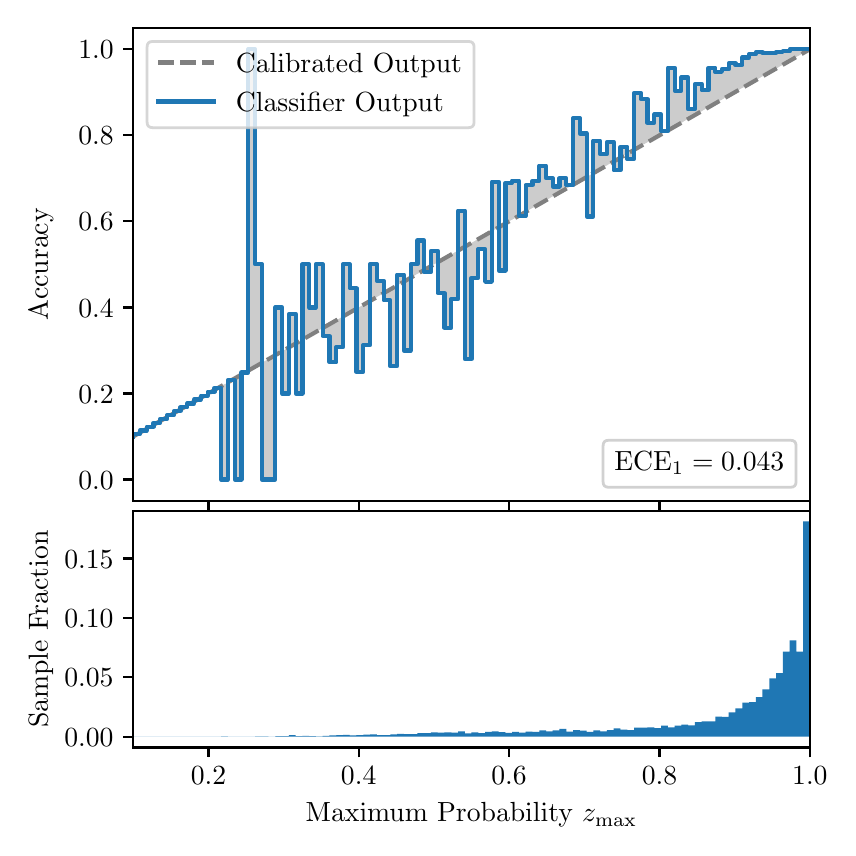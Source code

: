 \begingroup%
\makeatletter%
\begin{pgfpicture}%
\pgfpathrectangle{\pgfpointorigin}{\pgfqpoint{4.0in}{4.0in}}%
\pgfusepath{use as bounding box, clip}%
\begin{pgfscope}%
\pgfsetbuttcap%
\pgfsetmiterjoin%
\definecolor{currentfill}{rgb}{1.0,1.0,1.0}%
\pgfsetfillcolor{currentfill}%
\pgfsetlinewidth{0.0pt}%
\definecolor{currentstroke}{rgb}{1.0,1.0,1.0}%
\pgfsetstrokecolor{currentstroke}%
\pgfsetdash{}{0pt}%
\pgfpathmoveto{\pgfqpoint{0.0in}{0.0in}}%
\pgfpathlineto{\pgfqpoint{4.0in}{0.0in}}%
\pgfpathlineto{\pgfqpoint{4.0in}{4.0in}}%
\pgfpathlineto{\pgfqpoint{0.0in}{4.0in}}%
\pgfpathclose%
\pgfusepath{fill}%
\end{pgfscope}%
\begin{pgfscope}%
\pgfsetbuttcap%
\pgfsetmiterjoin%
\definecolor{currentfill}{rgb}{1.0,1.0,1.0}%
\pgfsetfillcolor{currentfill}%
\pgfsetlinewidth{0.0pt}%
\definecolor{currentstroke}{rgb}{0.0,0.0,0.0}%
\pgfsetstrokecolor{currentstroke}%
\pgfsetstrokeopacity{0.0}%
\pgfsetdash{}{0pt}%
\pgfpathmoveto{\pgfqpoint{0.528in}{1.633in}}%
\pgfpathlineto{\pgfqpoint{3.911in}{1.633in}}%
\pgfpathlineto{\pgfqpoint{3.911in}{4.0in}}%
\pgfpathlineto{\pgfqpoint{0.528in}{4.0in}}%
\pgfpathclose%
\pgfusepath{fill}%
\end{pgfscope}%
\begin{pgfscope}%
\pgfpathrectangle{\pgfqpoint{0.528in}{1.633in}}{\pgfqpoint{3.384in}{2.367in}}%
\pgfusepath{clip}%
\pgfsetbuttcap%
\pgfsetroundjoin%
\definecolor{currentfill}{rgb}{0.0,0.0,0.0}%
\pgfsetfillcolor{currentfill}%
\pgfsetfillopacity{0.2}%
\pgfsetlinewidth{0.0pt}%
\definecolor{currentstroke}{rgb}{0.0,0.0,0.0}%
\pgfsetstrokecolor{currentstroke}%
\pgfsetdash{}{0pt}%
\pgfpathmoveto{\pgfqpoint{0.531in}{1.967in}}%
\pgfpathlineto{\pgfqpoint{0.531in}{1.958in}}%
\pgfpathlineto{\pgfqpoint{0.534in}{1.96in}}%
\pgfpathlineto{\pgfqpoint{0.538in}{1.962in}}%
\pgfpathlineto{\pgfqpoint{0.541in}{1.964in}}%
\pgfpathlineto{\pgfqpoint{0.545in}{1.966in}}%
\pgfpathlineto{\pgfqpoint{0.548in}{1.967in}}%
\pgfpathlineto{\pgfqpoint{0.551in}{1.969in}}%
\pgfpathlineto{\pgfqpoint{0.555in}{1.971in}}%
\pgfpathlineto{\pgfqpoint{0.558in}{1.973in}}%
\pgfpathlineto{\pgfqpoint{0.561in}{1.975in}}%
\pgfpathlineto{\pgfqpoint{0.565in}{1.977in}}%
\pgfpathlineto{\pgfqpoint{0.568in}{1.979in}}%
\pgfpathlineto{\pgfqpoint{0.572in}{1.981in}}%
\pgfpathlineto{\pgfqpoint{0.575in}{1.983in}}%
\pgfpathlineto{\pgfqpoint{0.578in}{1.985in}}%
\pgfpathlineto{\pgfqpoint{0.582in}{1.987in}}%
\pgfpathlineto{\pgfqpoint{0.585in}{1.989in}}%
\pgfpathlineto{\pgfqpoint{0.589in}{1.991in}}%
\pgfpathlineto{\pgfqpoint{0.592in}{1.993in}}%
\pgfpathlineto{\pgfqpoint{0.595in}{1.995in}}%
\pgfpathlineto{\pgfqpoint{0.599in}{1.997in}}%
\pgfpathlineto{\pgfqpoint{0.602in}{1.998in}}%
\pgfpathlineto{\pgfqpoint{0.606in}{2.0in}}%
\pgfpathlineto{\pgfqpoint{0.609in}{2.002in}}%
\pgfpathlineto{\pgfqpoint{0.612in}{2.004in}}%
\pgfpathlineto{\pgfqpoint{0.616in}{2.006in}}%
\pgfpathlineto{\pgfqpoint{0.619in}{2.008in}}%
\pgfpathlineto{\pgfqpoint{0.622in}{2.01in}}%
\pgfpathlineto{\pgfqpoint{0.626in}{2.012in}}%
\pgfpathlineto{\pgfqpoint{0.629in}{2.014in}}%
\pgfpathlineto{\pgfqpoint{0.633in}{2.016in}}%
\pgfpathlineto{\pgfqpoint{0.636in}{2.018in}}%
\pgfpathlineto{\pgfqpoint{0.639in}{2.02in}}%
\pgfpathlineto{\pgfqpoint{0.643in}{2.022in}}%
\pgfpathlineto{\pgfqpoint{0.646in}{2.024in}}%
\pgfpathlineto{\pgfqpoint{0.65in}{2.026in}}%
\pgfpathlineto{\pgfqpoint{0.653in}{2.028in}}%
\pgfpathlineto{\pgfqpoint{0.656in}{2.029in}}%
\pgfpathlineto{\pgfqpoint{0.66in}{2.031in}}%
\pgfpathlineto{\pgfqpoint{0.663in}{2.033in}}%
\pgfpathlineto{\pgfqpoint{0.666in}{2.035in}}%
\pgfpathlineto{\pgfqpoint{0.67in}{2.037in}}%
\pgfpathlineto{\pgfqpoint{0.673in}{2.039in}}%
\pgfpathlineto{\pgfqpoint{0.677in}{2.041in}}%
\pgfpathlineto{\pgfqpoint{0.68in}{2.043in}}%
\pgfpathlineto{\pgfqpoint{0.683in}{2.045in}}%
\pgfpathlineto{\pgfqpoint{0.687in}{2.047in}}%
\pgfpathlineto{\pgfqpoint{0.69in}{2.049in}}%
\pgfpathlineto{\pgfqpoint{0.694in}{2.051in}}%
\pgfpathlineto{\pgfqpoint{0.697in}{2.053in}}%
\pgfpathlineto{\pgfqpoint{0.7in}{2.055in}}%
\pgfpathlineto{\pgfqpoint{0.704in}{2.057in}}%
\pgfpathlineto{\pgfqpoint{0.707in}{2.059in}}%
\pgfpathlineto{\pgfqpoint{0.711in}{2.061in}}%
\pgfpathlineto{\pgfqpoint{0.714in}{2.062in}}%
\pgfpathlineto{\pgfqpoint{0.717in}{2.064in}}%
\pgfpathlineto{\pgfqpoint{0.721in}{2.066in}}%
\pgfpathlineto{\pgfqpoint{0.724in}{2.068in}}%
\pgfpathlineto{\pgfqpoint{0.727in}{2.07in}}%
\pgfpathlineto{\pgfqpoint{0.731in}{2.072in}}%
\pgfpathlineto{\pgfqpoint{0.734in}{2.074in}}%
\pgfpathlineto{\pgfqpoint{0.738in}{2.076in}}%
\pgfpathlineto{\pgfqpoint{0.741in}{2.078in}}%
\pgfpathlineto{\pgfqpoint{0.744in}{2.08in}}%
\pgfpathlineto{\pgfqpoint{0.748in}{2.082in}}%
\pgfpathlineto{\pgfqpoint{0.751in}{2.084in}}%
\pgfpathlineto{\pgfqpoint{0.755in}{2.086in}}%
\pgfpathlineto{\pgfqpoint{0.758in}{2.088in}}%
\pgfpathlineto{\pgfqpoint{0.761in}{2.09in}}%
\pgfpathlineto{\pgfqpoint{0.765in}{2.092in}}%
\pgfpathlineto{\pgfqpoint{0.768in}{2.093in}}%
\pgfpathlineto{\pgfqpoint{0.771in}{2.095in}}%
\pgfpathlineto{\pgfqpoint{0.775in}{2.097in}}%
\pgfpathlineto{\pgfqpoint{0.778in}{2.099in}}%
\pgfpathlineto{\pgfqpoint{0.782in}{2.101in}}%
\pgfpathlineto{\pgfqpoint{0.785in}{2.103in}}%
\pgfpathlineto{\pgfqpoint{0.788in}{2.105in}}%
\pgfpathlineto{\pgfqpoint{0.792in}{2.107in}}%
\pgfpathlineto{\pgfqpoint{0.795in}{2.109in}}%
\pgfpathlineto{\pgfqpoint{0.799in}{2.111in}}%
\pgfpathlineto{\pgfqpoint{0.802in}{2.113in}}%
\pgfpathlineto{\pgfqpoint{0.805in}{2.115in}}%
\pgfpathlineto{\pgfqpoint{0.809in}{2.117in}}%
\pgfpathlineto{\pgfqpoint{0.812in}{2.119in}}%
\pgfpathlineto{\pgfqpoint{0.816in}{2.121in}}%
\pgfpathlineto{\pgfqpoint{0.819in}{2.123in}}%
\pgfpathlineto{\pgfqpoint{0.822in}{2.124in}}%
\pgfpathlineto{\pgfqpoint{0.826in}{2.126in}}%
\pgfpathlineto{\pgfqpoint{0.829in}{2.128in}}%
\pgfpathlineto{\pgfqpoint{0.832in}{2.13in}}%
\pgfpathlineto{\pgfqpoint{0.836in}{2.132in}}%
\pgfpathlineto{\pgfqpoint{0.839in}{2.134in}}%
\pgfpathlineto{\pgfqpoint{0.843in}{2.136in}}%
\pgfpathlineto{\pgfqpoint{0.846in}{2.138in}}%
\pgfpathlineto{\pgfqpoint{0.849in}{2.14in}}%
\pgfpathlineto{\pgfqpoint{0.853in}{2.142in}}%
\pgfpathlineto{\pgfqpoint{0.856in}{2.144in}}%
\pgfpathlineto{\pgfqpoint{0.86in}{2.146in}}%
\pgfpathlineto{\pgfqpoint{0.863in}{2.148in}}%
\pgfpathlineto{\pgfqpoint{0.866in}{2.15in}}%
\pgfpathlineto{\pgfqpoint{0.87in}{2.152in}}%
\pgfpathlineto{\pgfqpoint{0.873in}{2.154in}}%
\pgfpathlineto{\pgfqpoint{0.876in}{2.155in}}%
\pgfpathlineto{\pgfqpoint{0.88in}{2.157in}}%
\pgfpathlineto{\pgfqpoint{0.883in}{2.159in}}%
\pgfpathlineto{\pgfqpoint{0.887in}{2.161in}}%
\pgfpathlineto{\pgfqpoint{0.89in}{2.163in}}%
\pgfpathlineto{\pgfqpoint{0.893in}{2.165in}}%
\pgfpathlineto{\pgfqpoint{0.897in}{2.167in}}%
\pgfpathlineto{\pgfqpoint{0.9in}{2.169in}}%
\pgfpathlineto{\pgfqpoint{0.904in}{2.171in}}%
\pgfpathlineto{\pgfqpoint{0.907in}{2.173in}}%
\pgfpathlineto{\pgfqpoint{0.91in}{2.175in}}%
\pgfpathlineto{\pgfqpoint{0.914in}{2.177in}}%
\pgfpathlineto{\pgfqpoint{0.917in}{2.179in}}%
\pgfpathlineto{\pgfqpoint{0.921in}{2.181in}}%
\pgfpathlineto{\pgfqpoint{0.924in}{2.183in}}%
\pgfpathlineto{\pgfqpoint{0.927in}{2.185in}}%
\pgfpathlineto{\pgfqpoint{0.931in}{2.187in}}%
\pgfpathlineto{\pgfqpoint{0.934in}{2.188in}}%
\pgfpathlineto{\pgfqpoint{0.937in}{2.19in}}%
\pgfpathlineto{\pgfqpoint{0.941in}{2.192in}}%
\pgfpathlineto{\pgfqpoint{0.944in}{2.194in}}%
\pgfpathlineto{\pgfqpoint{0.948in}{2.196in}}%
\pgfpathlineto{\pgfqpoint{0.951in}{2.198in}}%
\pgfpathlineto{\pgfqpoint{0.954in}{2.2in}}%
\pgfpathlineto{\pgfqpoint{0.958in}{2.202in}}%
\pgfpathlineto{\pgfqpoint{0.961in}{2.204in}}%
\pgfpathlineto{\pgfqpoint{0.965in}{2.206in}}%
\pgfpathlineto{\pgfqpoint{0.968in}{2.208in}}%
\pgfpathlineto{\pgfqpoint{0.971in}{2.21in}}%
\pgfpathlineto{\pgfqpoint{0.975in}{2.212in}}%
\pgfpathlineto{\pgfqpoint{0.978in}{2.214in}}%
\pgfpathlineto{\pgfqpoint{0.981in}{2.216in}}%
\pgfpathlineto{\pgfqpoint{0.985in}{2.218in}}%
\pgfpathlineto{\pgfqpoint{0.988in}{2.219in}}%
\pgfpathlineto{\pgfqpoint{0.992in}{2.221in}}%
\pgfpathlineto{\pgfqpoint{0.995in}{2.223in}}%
\pgfpathlineto{\pgfqpoint{0.998in}{2.225in}}%
\pgfpathlineto{\pgfqpoint{1.002in}{2.227in}}%
\pgfpathlineto{\pgfqpoint{1.005in}{2.229in}}%
\pgfpathlineto{\pgfqpoint{1.009in}{2.231in}}%
\pgfpathlineto{\pgfqpoint{1.012in}{2.233in}}%
\pgfpathlineto{\pgfqpoint{1.015in}{2.235in}}%
\pgfpathlineto{\pgfqpoint{1.019in}{2.237in}}%
\pgfpathlineto{\pgfqpoint{1.022in}{2.239in}}%
\pgfpathlineto{\pgfqpoint{1.026in}{2.241in}}%
\pgfpathlineto{\pgfqpoint{1.029in}{2.243in}}%
\pgfpathlineto{\pgfqpoint{1.032in}{2.245in}}%
\pgfpathlineto{\pgfqpoint{1.036in}{2.247in}}%
\pgfpathlineto{\pgfqpoint{1.039in}{2.249in}}%
\pgfpathlineto{\pgfqpoint{1.042in}{2.25in}}%
\pgfpathlineto{\pgfqpoint{1.046in}{2.252in}}%
\pgfpathlineto{\pgfqpoint{1.049in}{2.254in}}%
\pgfpathlineto{\pgfqpoint{1.053in}{2.256in}}%
\pgfpathlineto{\pgfqpoint{1.056in}{2.258in}}%
\pgfpathlineto{\pgfqpoint{1.059in}{2.26in}}%
\pgfpathlineto{\pgfqpoint{1.063in}{2.262in}}%
\pgfpathlineto{\pgfqpoint{1.066in}{2.264in}}%
\pgfpathlineto{\pgfqpoint{1.07in}{2.266in}}%
\pgfpathlineto{\pgfqpoint{1.073in}{2.268in}}%
\pgfpathlineto{\pgfqpoint{1.076in}{2.27in}}%
\pgfpathlineto{\pgfqpoint{1.08in}{2.272in}}%
\pgfpathlineto{\pgfqpoint{1.083in}{2.274in}}%
\pgfpathlineto{\pgfqpoint{1.086in}{2.276in}}%
\pgfpathlineto{\pgfqpoint{1.09in}{2.278in}}%
\pgfpathlineto{\pgfqpoint{1.093in}{2.28in}}%
\pgfpathlineto{\pgfqpoint{1.097in}{2.281in}}%
\pgfpathlineto{\pgfqpoint{1.1in}{2.283in}}%
\pgfpathlineto{\pgfqpoint{1.103in}{2.285in}}%
\pgfpathlineto{\pgfqpoint{1.107in}{2.287in}}%
\pgfpathlineto{\pgfqpoint{1.11in}{2.289in}}%
\pgfpathlineto{\pgfqpoint{1.114in}{2.291in}}%
\pgfpathlineto{\pgfqpoint{1.117in}{2.293in}}%
\pgfpathlineto{\pgfqpoint{1.12in}{2.295in}}%
\pgfpathlineto{\pgfqpoint{1.124in}{2.297in}}%
\pgfpathlineto{\pgfqpoint{1.127in}{2.299in}}%
\pgfpathlineto{\pgfqpoint{1.131in}{2.301in}}%
\pgfpathlineto{\pgfqpoint{1.134in}{2.303in}}%
\pgfpathlineto{\pgfqpoint{1.137in}{2.305in}}%
\pgfpathlineto{\pgfqpoint{1.141in}{2.307in}}%
\pgfpathlineto{\pgfqpoint{1.144in}{2.309in}}%
\pgfpathlineto{\pgfqpoint{1.147in}{2.311in}}%
\pgfpathlineto{\pgfqpoint{1.151in}{2.313in}}%
\pgfpathlineto{\pgfqpoint{1.154in}{2.314in}}%
\pgfpathlineto{\pgfqpoint{1.158in}{2.316in}}%
\pgfpathlineto{\pgfqpoint{1.161in}{2.318in}}%
\pgfpathlineto{\pgfqpoint{1.164in}{2.32in}}%
\pgfpathlineto{\pgfqpoint{1.168in}{2.322in}}%
\pgfpathlineto{\pgfqpoint{1.171in}{2.324in}}%
\pgfpathlineto{\pgfqpoint{1.175in}{2.326in}}%
\pgfpathlineto{\pgfqpoint{1.178in}{2.328in}}%
\pgfpathlineto{\pgfqpoint{1.181in}{2.33in}}%
\pgfpathlineto{\pgfqpoint{1.185in}{2.332in}}%
\pgfpathlineto{\pgfqpoint{1.188in}{2.334in}}%
\pgfpathlineto{\pgfqpoint{1.191in}{2.336in}}%
\pgfpathlineto{\pgfqpoint{1.195in}{2.338in}}%
\pgfpathlineto{\pgfqpoint{1.198in}{2.34in}}%
\pgfpathlineto{\pgfqpoint{1.202in}{2.342in}}%
\pgfpathlineto{\pgfqpoint{1.205in}{2.344in}}%
\pgfpathlineto{\pgfqpoint{1.208in}{2.345in}}%
\pgfpathlineto{\pgfqpoint{1.212in}{2.347in}}%
\pgfpathlineto{\pgfqpoint{1.215in}{2.349in}}%
\pgfpathlineto{\pgfqpoint{1.219in}{2.351in}}%
\pgfpathlineto{\pgfqpoint{1.222in}{2.353in}}%
\pgfpathlineto{\pgfqpoint{1.225in}{2.355in}}%
\pgfpathlineto{\pgfqpoint{1.229in}{2.357in}}%
\pgfpathlineto{\pgfqpoint{1.232in}{2.359in}}%
\pgfpathlineto{\pgfqpoint{1.236in}{2.361in}}%
\pgfpathlineto{\pgfqpoint{1.239in}{2.363in}}%
\pgfpathlineto{\pgfqpoint{1.242in}{2.365in}}%
\pgfpathlineto{\pgfqpoint{1.246in}{2.367in}}%
\pgfpathlineto{\pgfqpoint{1.249in}{2.369in}}%
\pgfpathlineto{\pgfqpoint{1.252in}{2.371in}}%
\pgfpathlineto{\pgfqpoint{1.256in}{2.373in}}%
\pgfpathlineto{\pgfqpoint{1.259in}{2.375in}}%
\pgfpathlineto{\pgfqpoint{1.263in}{2.376in}}%
\pgfpathlineto{\pgfqpoint{1.266in}{2.378in}}%
\pgfpathlineto{\pgfqpoint{1.269in}{2.38in}}%
\pgfpathlineto{\pgfqpoint{1.273in}{2.382in}}%
\pgfpathlineto{\pgfqpoint{1.276in}{2.384in}}%
\pgfpathlineto{\pgfqpoint{1.28in}{2.386in}}%
\pgfpathlineto{\pgfqpoint{1.283in}{2.388in}}%
\pgfpathlineto{\pgfqpoint{1.286in}{2.39in}}%
\pgfpathlineto{\pgfqpoint{1.29in}{2.392in}}%
\pgfpathlineto{\pgfqpoint{1.293in}{2.394in}}%
\pgfpathlineto{\pgfqpoint{1.296in}{2.396in}}%
\pgfpathlineto{\pgfqpoint{1.3in}{2.398in}}%
\pgfpathlineto{\pgfqpoint{1.303in}{2.4in}}%
\pgfpathlineto{\pgfqpoint{1.307in}{2.402in}}%
\pgfpathlineto{\pgfqpoint{1.31in}{2.404in}}%
\pgfpathlineto{\pgfqpoint{1.313in}{2.406in}}%
\pgfpathlineto{\pgfqpoint{1.317in}{2.407in}}%
\pgfpathlineto{\pgfqpoint{1.32in}{2.409in}}%
\pgfpathlineto{\pgfqpoint{1.324in}{2.411in}}%
\pgfpathlineto{\pgfqpoint{1.327in}{2.413in}}%
\pgfpathlineto{\pgfqpoint{1.33in}{2.415in}}%
\pgfpathlineto{\pgfqpoint{1.334in}{2.417in}}%
\pgfpathlineto{\pgfqpoint{1.337in}{2.419in}}%
\pgfpathlineto{\pgfqpoint{1.34in}{2.421in}}%
\pgfpathlineto{\pgfqpoint{1.344in}{2.423in}}%
\pgfpathlineto{\pgfqpoint{1.347in}{2.425in}}%
\pgfpathlineto{\pgfqpoint{1.351in}{2.427in}}%
\pgfpathlineto{\pgfqpoint{1.354in}{2.429in}}%
\pgfpathlineto{\pgfqpoint{1.357in}{2.431in}}%
\pgfpathlineto{\pgfqpoint{1.361in}{2.433in}}%
\pgfpathlineto{\pgfqpoint{1.364in}{2.435in}}%
\pgfpathlineto{\pgfqpoint{1.368in}{2.437in}}%
\pgfpathlineto{\pgfqpoint{1.371in}{2.439in}}%
\pgfpathlineto{\pgfqpoint{1.374in}{2.44in}}%
\pgfpathlineto{\pgfqpoint{1.378in}{2.442in}}%
\pgfpathlineto{\pgfqpoint{1.381in}{2.444in}}%
\pgfpathlineto{\pgfqpoint{1.385in}{2.446in}}%
\pgfpathlineto{\pgfqpoint{1.388in}{2.448in}}%
\pgfpathlineto{\pgfqpoint{1.391in}{2.45in}}%
\pgfpathlineto{\pgfqpoint{1.395in}{2.452in}}%
\pgfpathlineto{\pgfqpoint{1.398in}{2.454in}}%
\pgfpathlineto{\pgfqpoint{1.401in}{2.456in}}%
\pgfpathlineto{\pgfqpoint{1.405in}{2.458in}}%
\pgfpathlineto{\pgfqpoint{1.408in}{2.46in}}%
\pgfpathlineto{\pgfqpoint{1.412in}{2.462in}}%
\pgfpathlineto{\pgfqpoint{1.415in}{2.464in}}%
\pgfpathlineto{\pgfqpoint{1.418in}{2.466in}}%
\pgfpathlineto{\pgfqpoint{1.422in}{2.468in}}%
\pgfpathlineto{\pgfqpoint{1.425in}{2.47in}}%
\pgfpathlineto{\pgfqpoint{1.429in}{2.471in}}%
\pgfpathlineto{\pgfqpoint{1.432in}{2.473in}}%
\pgfpathlineto{\pgfqpoint{1.435in}{2.475in}}%
\pgfpathlineto{\pgfqpoint{1.439in}{2.477in}}%
\pgfpathlineto{\pgfqpoint{1.442in}{2.479in}}%
\pgfpathlineto{\pgfqpoint{1.445in}{2.481in}}%
\pgfpathlineto{\pgfqpoint{1.449in}{2.483in}}%
\pgfpathlineto{\pgfqpoint{1.452in}{2.485in}}%
\pgfpathlineto{\pgfqpoint{1.456in}{2.487in}}%
\pgfpathlineto{\pgfqpoint{1.459in}{2.489in}}%
\pgfpathlineto{\pgfqpoint{1.462in}{2.491in}}%
\pgfpathlineto{\pgfqpoint{1.466in}{2.493in}}%
\pgfpathlineto{\pgfqpoint{1.469in}{2.495in}}%
\pgfpathlineto{\pgfqpoint{1.473in}{2.497in}}%
\pgfpathlineto{\pgfqpoint{1.476in}{2.499in}}%
\pgfpathlineto{\pgfqpoint{1.479in}{2.501in}}%
\pgfpathlineto{\pgfqpoint{1.483in}{2.502in}}%
\pgfpathlineto{\pgfqpoint{1.486in}{2.504in}}%
\pgfpathlineto{\pgfqpoint{1.49in}{2.506in}}%
\pgfpathlineto{\pgfqpoint{1.493in}{2.508in}}%
\pgfpathlineto{\pgfqpoint{1.496in}{2.51in}}%
\pgfpathlineto{\pgfqpoint{1.5in}{2.512in}}%
\pgfpathlineto{\pgfqpoint{1.503in}{2.514in}}%
\pgfpathlineto{\pgfqpoint{1.506in}{2.516in}}%
\pgfpathlineto{\pgfqpoint{1.51in}{2.518in}}%
\pgfpathlineto{\pgfqpoint{1.513in}{2.52in}}%
\pgfpathlineto{\pgfqpoint{1.517in}{2.522in}}%
\pgfpathlineto{\pgfqpoint{1.52in}{2.524in}}%
\pgfpathlineto{\pgfqpoint{1.523in}{2.526in}}%
\pgfpathlineto{\pgfqpoint{1.527in}{2.528in}}%
\pgfpathlineto{\pgfqpoint{1.53in}{2.53in}}%
\pgfpathlineto{\pgfqpoint{1.534in}{2.532in}}%
\pgfpathlineto{\pgfqpoint{1.537in}{2.534in}}%
\pgfpathlineto{\pgfqpoint{1.54in}{2.535in}}%
\pgfpathlineto{\pgfqpoint{1.544in}{2.537in}}%
\pgfpathlineto{\pgfqpoint{1.547in}{2.539in}}%
\pgfpathlineto{\pgfqpoint{1.55in}{2.541in}}%
\pgfpathlineto{\pgfqpoint{1.554in}{2.543in}}%
\pgfpathlineto{\pgfqpoint{1.557in}{2.545in}}%
\pgfpathlineto{\pgfqpoint{1.561in}{2.547in}}%
\pgfpathlineto{\pgfqpoint{1.564in}{2.549in}}%
\pgfpathlineto{\pgfqpoint{1.567in}{2.551in}}%
\pgfpathlineto{\pgfqpoint{1.571in}{2.553in}}%
\pgfpathlineto{\pgfqpoint{1.574in}{2.555in}}%
\pgfpathlineto{\pgfqpoint{1.578in}{2.557in}}%
\pgfpathlineto{\pgfqpoint{1.581in}{2.559in}}%
\pgfpathlineto{\pgfqpoint{1.584in}{2.561in}}%
\pgfpathlineto{\pgfqpoint{1.588in}{2.563in}}%
\pgfpathlineto{\pgfqpoint{1.591in}{2.565in}}%
\pgfpathlineto{\pgfqpoint{1.595in}{2.566in}}%
\pgfpathlineto{\pgfqpoint{1.598in}{2.568in}}%
\pgfpathlineto{\pgfqpoint{1.601in}{2.57in}}%
\pgfpathlineto{\pgfqpoint{1.605in}{2.572in}}%
\pgfpathlineto{\pgfqpoint{1.608in}{2.574in}}%
\pgfpathlineto{\pgfqpoint{1.611in}{2.576in}}%
\pgfpathlineto{\pgfqpoint{1.615in}{2.578in}}%
\pgfpathlineto{\pgfqpoint{1.618in}{2.58in}}%
\pgfpathlineto{\pgfqpoint{1.622in}{2.582in}}%
\pgfpathlineto{\pgfqpoint{1.625in}{2.584in}}%
\pgfpathlineto{\pgfqpoint{1.628in}{2.586in}}%
\pgfpathlineto{\pgfqpoint{1.632in}{2.588in}}%
\pgfpathlineto{\pgfqpoint{1.635in}{2.59in}}%
\pgfpathlineto{\pgfqpoint{1.639in}{2.592in}}%
\pgfpathlineto{\pgfqpoint{1.642in}{2.594in}}%
\pgfpathlineto{\pgfqpoint{1.645in}{2.596in}}%
\pgfpathlineto{\pgfqpoint{1.649in}{2.597in}}%
\pgfpathlineto{\pgfqpoint{1.652in}{2.599in}}%
\pgfpathlineto{\pgfqpoint{1.655in}{2.601in}}%
\pgfpathlineto{\pgfqpoint{1.659in}{2.603in}}%
\pgfpathlineto{\pgfqpoint{1.662in}{2.605in}}%
\pgfpathlineto{\pgfqpoint{1.666in}{2.607in}}%
\pgfpathlineto{\pgfqpoint{1.669in}{2.609in}}%
\pgfpathlineto{\pgfqpoint{1.672in}{2.611in}}%
\pgfpathlineto{\pgfqpoint{1.676in}{2.613in}}%
\pgfpathlineto{\pgfqpoint{1.679in}{2.615in}}%
\pgfpathlineto{\pgfqpoint{1.683in}{2.617in}}%
\pgfpathlineto{\pgfqpoint{1.686in}{2.619in}}%
\pgfpathlineto{\pgfqpoint{1.689in}{2.621in}}%
\pgfpathlineto{\pgfqpoint{1.693in}{2.623in}}%
\pgfpathlineto{\pgfqpoint{1.696in}{2.625in}}%
\pgfpathlineto{\pgfqpoint{1.7in}{2.627in}}%
\pgfpathlineto{\pgfqpoint{1.703in}{2.628in}}%
\pgfpathlineto{\pgfqpoint{1.706in}{2.63in}}%
\pgfpathlineto{\pgfqpoint{1.71in}{2.632in}}%
\pgfpathlineto{\pgfqpoint{1.713in}{2.634in}}%
\pgfpathlineto{\pgfqpoint{1.716in}{2.636in}}%
\pgfpathlineto{\pgfqpoint{1.72in}{2.638in}}%
\pgfpathlineto{\pgfqpoint{1.723in}{2.64in}}%
\pgfpathlineto{\pgfqpoint{1.727in}{2.642in}}%
\pgfpathlineto{\pgfqpoint{1.73in}{2.644in}}%
\pgfpathlineto{\pgfqpoint{1.733in}{2.646in}}%
\pgfpathlineto{\pgfqpoint{1.737in}{2.648in}}%
\pgfpathlineto{\pgfqpoint{1.74in}{2.65in}}%
\pgfpathlineto{\pgfqpoint{1.744in}{2.652in}}%
\pgfpathlineto{\pgfqpoint{1.747in}{2.654in}}%
\pgfpathlineto{\pgfqpoint{1.75in}{2.656in}}%
\pgfpathlineto{\pgfqpoint{1.754in}{2.658in}}%
\pgfpathlineto{\pgfqpoint{1.757in}{2.66in}}%
\pgfpathlineto{\pgfqpoint{1.76in}{2.661in}}%
\pgfpathlineto{\pgfqpoint{1.764in}{2.663in}}%
\pgfpathlineto{\pgfqpoint{1.767in}{2.665in}}%
\pgfpathlineto{\pgfqpoint{1.771in}{2.667in}}%
\pgfpathlineto{\pgfqpoint{1.774in}{2.669in}}%
\pgfpathlineto{\pgfqpoint{1.777in}{2.671in}}%
\pgfpathlineto{\pgfqpoint{1.781in}{2.673in}}%
\pgfpathlineto{\pgfqpoint{1.784in}{2.675in}}%
\pgfpathlineto{\pgfqpoint{1.788in}{2.677in}}%
\pgfpathlineto{\pgfqpoint{1.791in}{2.679in}}%
\pgfpathlineto{\pgfqpoint{1.794in}{2.681in}}%
\pgfpathlineto{\pgfqpoint{1.798in}{2.683in}}%
\pgfpathlineto{\pgfqpoint{1.801in}{2.685in}}%
\pgfpathlineto{\pgfqpoint{1.805in}{2.687in}}%
\pgfpathlineto{\pgfqpoint{1.808in}{2.689in}}%
\pgfpathlineto{\pgfqpoint{1.811in}{2.691in}}%
\pgfpathlineto{\pgfqpoint{1.815in}{2.692in}}%
\pgfpathlineto{\pgfqpoint{1.818in}{2.694in}}%
\pgfpathlineto{\pgfqpoint{1.821in}{2.696in}}%
\pgfpathlineto{\pgfqpoint{1.825in}{2.698in}}%
\pgfpathlineto{\pgfqpoint{1.828in}{2.7in}}%
\pgfpathlineto{\pgfqpoint{1.832in}{2.702in}}%
\pgfpathlineto{\pgfqpoint{1.835in}{2.704in}}%
\pgfpathlineto{\pgfqpoint{1.838in}{2.706in}}%
\pgfpathlineto{\pgfqpoint{1.842in}{2.708in}}%
\pgfpathlineto{\pgfqpoint{1.845in}{2.71in}}%
\pgfpathlineto{\pgfqpoint{1.849in}{2.712in}}%
\pgfpathlineto{\pgfqpoint{1.852in}{2.714in}}%
\pgfpathlineto{\pgfqpoint{1.855in}{2.716in}}%
\pgfpathlineto{\pgfqpoint{1.859in}{2.718in}}%
\pgfpathlineto{\pgfqpoint{1.862in}{2.72in}}%
\pgfpathlineto{\pgfqpoint{1.865in}{2.722in}}%
\pgfpathlineto{\pgfqpoint{1.869in}{2.723in}}%
\pgfpathlineto{\pgfqpoint{1.872in}{2.725in}}%
\pgfpathlineto{\pgfqpoint{1.876in}{2.727in}}%
\pgfpathlineto{\pgfqpoint{1.879in}{2.729in}}%
\pgfpathlineto{\pgfqpoint{1.882in}{2.731in}}%
\pgfpathlineto{\pgfqpoint{1.886in}{2.733in}}%
\pgfpathlineto{\pgfqpoint{1.889in}{2.735in}}%
\pgfpathlineto{\pgfqpoint{1.893in}{2.737in}}%
\pgfpathlineto{\pgfqpoint{1.896in}{2.739in}}%
\pgfpathlineto{\pgfqpoint{1.899in}{2.741in}}%
\pgfpathlineto{\pgfqpoint{1.903in}{2.743in}}%
\pgfpathlineto{\pgfqpoint{1.906in}{2.745in}}%
\pgfpathlineto{\pgfqpoint{1.91in}{2.747in}}%
\pgfpathlineto{\pgfqpoint{1.913in}{2.749in}}%
\pgfpathlineto{\pgfqpoint{1.916in}{2.751in}}%
\pgfpathlineto{\pgfqpoint{1.92in}{2.753in}}%
\pgfpathlineto{\pgfqpoint{1.923in}{2.754in}}%
\pgfpathlineto{\pgfqpoint{1.926in}{2.756in}}%
\pgfpathlineto{\pgfqpoint{1.93in}{2.758in}}%
\pgfpathlineto{\pgfqpoint{1.933in}{2.76in}}%
\pgfpathlineto{\pgfqpoint{1.937in}{2.762in}}%
\pgfpathlineto{\pgfqpoint{1.94in}{2.764in}}%
\pgfpathlineto{\pgfqpoint{1.943in}{2.766in}}%
\pgfpathlineto{\pgfqpoint{1.947in}{2.768in}}%
\pgfpathlineto{\pgfqpoint{1.95in}{2.77in}}%
\pgfpathlineto{\pgfqpoint{1.954in}{2.772in}}%
\pgfpathlineto{\pgfqpoint{1.957in}{2.774in}}%
\pgfpathlineto{\pgfqpoint{1.96in}{2.776in}}%
\pgfpathlineto{\pgfqpoint{1.964in}{2.778in}}%
\pgfpathlineto{\pgfqpoint{1.967in}{2.78in}}%
\pgfpathlineto{\pgfqpoint{1.97in}{2.782in}}%
\pgfpathlineto{\pgfqpoint{1.974in}{2.784in}}%
\pgfpathlineto{\pgfqpoint{1.977in}{2.786in}}%
\pgfpathlineto{\pgfqpoint{1.981in}{2.787in}}%
\pgfpathlineto{\pgfqpoint{1.984in}{2.789in}}%
\pgfpathlineto{\pgfqpoint{1.987in}{2.791in}}%
\pgfpathlineto{\pgfqpoint{1.991in}{2.793in}}%
\pgfpathlineto{\pgfqpoint{1.994in}{2.795in}}%
\pgfpathlineto{\pgfqpoint{1.998in}{2.797in}}%
\pgfpathlineto{\pgfqpoint{2.001in}{2.799in}}%
\pgfpathlineto{\pgfqpoint{2.004in}{2.801in}}%
\pgfpathlineto{\pgfqpoint{2.008in}{2.803in}}%
\pgfpathlineto{\pgfqpoint{2.011in}{2.805in}}%
\pgfpathlineto{\pgfqpoint{2.015in}{2.807in}}%
\pgfpathlineto{\pgfqpoint{2.018in}{2.809in}}%
\pgfpathlineto{\pgfqpoint{2.021in}{2.811in}}%
\pgfpathlineto{\pgfqpoint{2.025in}{2.813in}}%
\pgfpathlineto{\pgfqpoint{2.028in}{2.815in}}%
\pgfpathlineto{\pgfqpoint{2.031in}{2.817in}}%
\pgfpathlineto{\pgfqpoint{2.035in}{2.818in}}%
\pgfpathlineto{\pgfqpoint{2.038in}{2.82in}}%
\pgfpathlineto{\pgfqpoint{2.042in}{2.822in}}%
\pgfpathlineto{\pgfqpoint{2.045in}{2.824in}}%
\pgfpathlineto{\pgfqpoint{2.048in}{2.826in}}%
\pgfpathlineto{\pgfqpoint{2.052in}{2.828in}}%
\pgfpathlineto{\pgfqpoint{2.055in}{2.83in}}%
\pgfpathlineto{\pgfqpoint{2.059in}{2.832in}}%
\pgfpathlineto{\pgfqpoint{2.062in}{2.834in}}%
\pgfpathlineto{\pgfqpoint{2.065in}{2.836in}}%
\pgfpathlineto{\pgfqpoint{2.069in}{2.838in}}%
\pgfpathlineto{\pgfqpoint{2.072in}{2.84in}}%
\pgfpathlineto{\pgfqpoint{2.075in}{2.842in}}%
\pgfpathlineto{\pgfqpoint{2.079in}{2.844in}}%
\pgfpathlineto{\pgfqpoint{2.082in}{2.846in}}%
\pgfpathlineto{\pgfqpoint{2.086in}{2.848in}}%
\pgfpathlineto{\pgfqpoint{2.089in}{2.849in}}%
\pgfpathlineto{\pgfqpoint{2.092in}{2.851in}}%
\pgfpathlineto{\pgfqpoint{2.096in}{2.853in}}%
\pgfpathlineto{\pgfqpoint{2.099in}{2.855in}}%
\pgfpathlineto{\pgfqpoint{2.103in}{2.857in}}%
\pgfpathlineto{\pgfqpoint{2.106in}{2.859in}}%
\pgfpathlineto{\pgfqpoint{2.109in}{2.861in}}%
\pgfpathlineto{\pgfqpoint{2.113in}{2.863in}}%
\pgfpathlineto{\pgfqpoint{2.116in}{2.865in}}%
\pgfpathlineto{\pgfqpoint{2.12in}{2.867in}}%
\pgfpathlineto{\pgfqpoint{2.123in}{2.869in}}%
\pgfpathlineto{\pgfqpoint{2.126in}{2.871in}}%
\pgfpathlineto{\pgfqpoint{2.13in}{2.873in}}%
\pgfpathlineto{\pgfqpoint{2.133in}{2.875in}}%
\pgfpathlineto{\pgfqpoint{2.136in}{2.877in}}%
\pgfpathlineto{\pgfqpoint{2.14in}{2.879in}}%
\pgfpathlineto{\pgfqpoint{2.143in}{2.88in}}%
\pgfpathlineto{\pgfqpoint{2.147in}{2.882in}}%
\pgfpathlineto{\pgfqpoint{2.15in}{2.884in}}%
\pgfpathlineto{\pgfqpoint{2.153in}{2.886in}}%
\pgfpathlineto{\pgfqpoint{2.157in}{2.888in}}%
\pgfpathlineto{\pgfqpoint{2.16in}{2.89in}}%
\pgfpathlineto{\pgfqpoint{2.164in}{2.892in}}%
\pgfpathlineto{\pgfqpoint{2.167in}{2.894in}}%
\pgfpathlineto{\pgfqpoint{2.17in}{2.896in}}%
\pgfpathlineto{\pgfqpoint{2.174in}{2.898in}}%
\pgfpathlineto{\pgfqpoint{2.177in}{2.9in}}%
\pgfpathlineto{\pgfqpoint{2.18in}{2.902in}}%
\pgfpathlineto{\pgfqpoint{2.184in}{2.904in}}%
\pgfpathlineto{\pgfqpoint{2.187in}{2.906in}}%
\pgfpathlineto{\pgfqpoint{2.191in}{2.908in}}%
\pgfpathlineto{\pgfqpoint{2.194in}{2.91in}}%
\pgfpathlineto{\pgfqpoint{2.197in}{2.912in}}%
\pgfpathlineto{\pgfqpoint{2.201in}{2.913in}}%
\pgfpathlineto{\pgfqpoint{2.204in}{2.915in}}%
\pgfpathlineto{\pgfqpoint{2.208in}{2.917in}}%
\pgfpathlineto{\pgfqpoint{2.211in}{2.919in}}%
\pgfpathlineto{\pgfqpoint{2.214in}{2.921in}}%
\pgfpathlineto{\pgfqpoint{2.218in}{2.923in}}%
\pgfpathlineto{\pgfqpoint{2.221in}{2.925in}}%
\pgfpathlineto{\pgfqpoint{2.225in}{2.927in}}%
\pgfpathlineto{\pgfqpoint{2.228in}{2.929in}}%
\pgfpathlineto{\pgfqpoint{2.231in}{2.931in}}%
\pgfpathlineto{\pgfqpoint{2.235in}{2.933in}}%
\pgfpathlineto{\pgfqpoint{2.238in}{2.935in}}%
\pgfpathlineto{\pgfqpoint{2.241in}{2.937in}}%
\pgfpathlineto{\pgfqpoint{2.245in}{2.939in}}%
\pgfpathlineto{\pgfqpoint{2.248in}{2.941in}}%
\pgfpathlineto{\pgfqpoint{2.252in}{2.943in}}%
\pgfpathlineto{\pgfqpoint{2.255in}{2.944in}}%
\pgfpathlineto{\pgfqpoint{2.258in}{2.946in}}%
\pgfpathlineto{\pgfqpoint{2.262in}{2.948in}}%
\pgfpathlineto{\pgfqpoint{2.265in}{2.95in}}%
\pgfpathlineto{\pgfqpoint{2.269in}{2.952in}}%
\pgfpathlineto{\pgfqpoint{2.272in}{2.954in}}%
\pgfpathlineto{\pgfqpoint{2.275in}{2.956in}}%
\pgfpathlineto{\pgfqpoint{2.279in}{2.958in}}%
\pgfpathlineto{\pgfqpoint{2.282in}{2.96in}}%
\pgfpathlineto{\pgfqpoint{2.285in}{2.962in}}%
\pgfpathlineto{\pgfqpoint{2.289in}{2.964in}}%
\pgfpathlineto{\pgfqpoint{2.292in}{2.966in}}%
\pgfpathlineto{\pgfqpoint{2.296in}{2.968in}}%
\pgfpathlineto{\pgfqpoint{2.299in}{2.97in}}%
\pgfpathlineto{\pgfqpoint{2.302in}{2.972in}}%
\pgfpathlineto{\pgfqpoint{2.306in}{2.974in}}%
\pgfpathlineto{\pgfqpoint{2.309in}{2.975in}}%
\pgfpathlineto{\pgfqpoint{2.313in}{2.977in}}%
\pgfpathlineto{\pgfqpoint{2.316in}{2.979in}}%
\pgfpathlineto{\pgfqpoint{2.319in}{2.981in}}%
\pgfpathlineto{\pgfqpoint{2.323in}{2.983in}}%
\pgfpathlineto{\pgfqpoint{2.326in}{2.985in}}%
\pgfpathlineto{\pgfqpoint{2.33in}{2.987in}}%
\pgfpathlineto{\pgfqpoint{2.333in}{2.989in}}%
\pgfpathlineto{\pgfqpoint{2.336in}{2.991in}}%
\pgfpathlineto{\pgfqpoint{2.34in}{2.993in}}%
\pgfpathlineto{\pgfqpoint{2.343in}{2.995in}}%
\pgfpathlineto{\pgfqpoint{2.346in}{2.997in}}%
\pgfpathlineto{\pgfqpoint{2.35in}{2.999in}}%
\pgfpathlineto{\pgfqpoint{2.353in}{3.001in}}%
\pgfpathlineto{\pgfqpoint{2.357in}{3.003in}}%
\pgfpathlineto{\pgfqpoint{2.36in}{3.005in}}%
\pgfpathlineto{\pgfqpoint{2.363in}{3.007in}}%
\pgfpathlineto{\pgfqpoint{2.367in}{3.008in}}%
\pgfpathlineto{\pgfqpoint{2.37in}{3.01in}}%
\pgfpathlineto{\pgfqpoint{2.374in}{3.012in}}%
\pgfpathlineto{\pgfqpoint{2.377in}{3.014in}}%
\pgfpathlineto{\pgfqpoint{2.38in}{3.016in}}%
\pgfpathlineto{\pgfqpoint{2.384in}{3.018in}}%
\pgfpathlineto{\pgfqpoint{2.387in}{3.02in}}%
\pgfpathlineto{\pgfqpoint{2.39in}{3.022in}}%
\pgfpathlineto{\pgfqpoint{2.394in}{3.024in}}%
\pgfpathlineto{\pgfqpoint{2.397in}{3.026in}}%
\pgfpathlineto{\pgfqpoint{2.401in}{3.028in}}%
\pgfpathlineto{\pgfqpoint{2.404in}{3.03in}}%
\pgfpathlineto{\pgfqpoint{2.407in}{3.032in}}%
\pgfpathlineto{\pgfqpoint{2.411in}{3.034in}}%
\pgfpathlineto{\pgfqpoint{2.414in}{3.036in}}%
\pgfpathlineto{\pgfqpoint{2.418in}{3.038in}}%
\pgfpathlineto{\pgfqpoint{2.421in}{3.039in}}%
\pgfpathlineto{\pgfqpoint{2.424in}{3.041in}}%
\pgfpathlineto{\pgfqpoint{2.428in}{3.043in}}%
\pgfpathlineto{\pgfqpoint{2.431in}{3.045in}}%
\pgfpathlineto{\pgfqpoint{2.435in}{3.047in}}%
\pgfpathlineto{\pgfqpoint{2.438in}{3.049in}}%
\pgfpathlineto{\pgfqpoint{2.441in}{3.051in}}%
\pgfpathlineto{\pgfqpoint{2.445in}{3.053in}}%
\pgfpathlineto{\pgfqpoint{2.448in}{3.055in}}%
\pgfpathlineto{\pgfqpoint{2.451in}{3.057in}}%
\pgfpathlineto{\pgfqpoint{2.455in}{3.059in}}%
\pgfpathlineto{\pgfqpoint{2.458in}{3.061in}}%
\pgfpathlineto{\pgfqpoint{2.462in}{3.063in}}%
\pgfpathlineto{\pgfqpoint{2.465in}{3.065in}}%
\pgfpathlineto{\pgfqpoint{2.468in}{3.067in}}%
\pgfpathlineto{\pgfqpoint{2.472in}{3.069in}}%
\pgfpathlineto{\pgfqpoint{2.475in}{3.07in}}%
\pgfpathlineto{\pgfqpoint{2.479in}{3.072in}}%
\pgfpathlineto{\pgfqpoint{2.482in}{3.074in}}%
\pgfpathlineto{\pgfqpoint{2.485in}{3.076in}}%
\pgfpathlineto{\pgfqpoint{2.489in}{3.078in}}%
\pgfpathlineto{\pgfqpoint{2.492in}{3.08in}}%
\pgfpathlineto{\pgfqpoint{2.495in}{3.082in}}%
\pgfpathlineto{\pgfqpoint{2.499in}{3.084in}}%
\pgfpathlineto{\pgfqpoint{2.502in}{3.086in}}%
\pgfpathlineto{\pgfqpoint{2.506in}{3.088in}}%
\pgfpathlineto{\pgfqpoint{2.509in}{3.09in}}%
\pgfpathlineto{\pgfqpoint{2.512in}{3.092in}}%
\pgfpathlineto{\pgfqpoint{2.516in}{3.094in}}%
\pgfpathlineto{\pgfqpoint{2.519in}{3.096in}}%
\pgfpathlineto{\pgfqpoint{2.523in}{3.098in}}%
\pgfpathlineto{\pgfqpoint{2.526in}{3.1in}}%
\pgfpathlineto{\pgfqpoint{2.529in}{3.101in}}%
\pgfpathlineto{\pgfqpoint{2.533in}{3.103in}}%
\pgfpathlineto{\pgfqpoint{2.536in}{3.105in}}%
\pgfpathlineto{\pgfqpoint{2.54in}{3.107in}}%
\pgfpathlineto{\pgfqpoint{2.543in}{3.109in}}%
\pgfpathlineto{\pgfqpoint{2.546in}{3.111in}}%
\pgfpathlineto{\pgfqpoint{2.55in}{3.113in}}%
\pgfpathlineto{\pgfqpoint{2.553in}{3.115in}}%
\pgfpathlineto{\pgfqpoint{2.556in}{3.117in}}%
\pgfpathlineto{\pgfqpoint{2.56in}{3.119in}}%
\pgfpathlineto{\pgfqpoint{2.563in}{3.121in}}%
\pgfpathlineto{\pgfqpoint{2.567in}{3.123in}}%
\pgfpathlineto{\pgfqpoint{2.57in}{3.125in}}%
\pgfpathlineto{\pgfqpoint{2.573in}{3.127in}}%
\pgfpathlineto{\pgfqpoint{2.577in}{3.129in}}%
\pgfpathlineto{\pgfqpoint{2.58in}{3.131in}}%
\pgfpathlineto{\pgfqpoint{2.584in}{3.133in}}%
\pgfpathlineto{\pgfqpoint{2.587in}{3.134in}}%
\pgfpathlineto{\pgfqpoint{2.59in}{3.136in}}%
\pgfpathlineto{\pgfqpoint{2.594in}{3.138in}}%
\pgfpathlineto{\pgfqpoint{2.597in}{3.14in}}%
\pgfpathlineto{\pgfqpoint{2.6in}{3.142in}}%
\pgfpathlineto{\pgfqpoint{2.604in}{3.144in}}%
\pgfpathlineto{\pgfqpoint{2.607in}{3.146in}}%
\pgfpathlineto{\pgfqpoint{2.611in}{3.148in}}%
\pgfpathlineto{\pgfqpoint{2.614in}{3.15in}}%
\pgfpathlineto{\pgfqpoint{2.617in}{3.152in}}%
\pgfpathlineto{\pgfqpoint{2.621in}{3.154in}}%
\pgfpathlineto{\pgfqpoint{2.624in}{3.156in}}%
\pgfpathlineto{\pgfqpoint{2.628in}{3.158in}}%
\pgfpathlineto{\pgfqpoint{2.631in}{3.16in}}%
\pgfpathlineto{\pgfqpoint{2.634in}{3.162in}}%
\pgfpathlineto{\pgfqpoint{2.638in}{3.164in}}%
\pgfpathlineto{\pgfqpoint{2.641in}{3.165in}}%
\pgfpathlineto{\pgfqpoint{2.645in}{3.167in}}%
\pgfpathlineto{\pgfqpoint{2.648in}{3.169in}}%
\pgfpathlineto{\pgfqpoint{2.651in}{3.171in}}%
\pgfpathlineto{\pgfqpoint{2.655in}{3.173in}}%
\pgfpathlineto{\pgfqpoint{2.658in}{3.175in}}%
\pgfpathlineto{\pgfqpoint{2.661in}{3.177in}}%
\pgfpathlineto{\pgfqpoint{2.665in}{3.179in}}%
\pgfpathlineto{\pgfqpoint{2.668in}{3.181in}}%
\pgfpathlineto{\pgfqpoint{2.672in}{3.183in}}%
\pgfpathlineto{\pgfqpoint{2.675in}{3.185in}}%
\pgfpathlineto{\pgfqpoint{2.678in}{3.187in}}%
\pgfpathlineto{\pgfqpoint{2.682in}{3.189in}}%
\pgfpathlineto{\pgfqpoint{2.685in}{3.191in}}%
\pgfpathlineto{\pgfqpoint{2.689in}{3.193in}}%
\pgfpathlineto{\pgfqpoint{2.692in}{3.195in}}%
\pgfpathlineto{\pgfqpoint{2.695in}{3.196in}}%
\pgfpathlineto{\pgfqpoint{2.699in}{3.198in}}%
\pgfpathlineto{\pgfqpoint{2.702in}{3.2in}}%
\pgfpathlineto{\pgfqpoint{2.705in}{3.202in}}%
\pgfpathlineto{\pgfqpoint{2.709in}{3.204in}}%
\pgfpathlineto{\pgfqpoint{2.712in}{3.206in}}%
\pgfpathlineto{\pgfqpoint{2.716in}{3.208in}}%
\pgfpathlineto{\pgfqpoint{2.719in}{3.21in}}%
\pgfpathlineto{\pgfqpoint{2.722in}{3.212in}}%
\pgfpathlineto{\pgfqpoint{2.726in}{3.214in}}%
\pgfpathlineto{\pgfqpoint{2.729in}{3.216in}}%
\pgfpathlineto{\pgfqpoint{2.733in}{3.218in}}%
\pgfpathlineto{\pgfqpoint{2.736in}{3.22in}}%
\pgfpathlineto{\pgfqpoint{2.739in}{3.222in}}%
\pgfpathlineto{\pgfqpoint{2.743in}{3.224in}}%
\pgfpathlineto{\pgfqpoint{2.746in}{3.226in}}%
\pgfpathlineto{\pgfqpoint{2.75in}{3.227in}}%
\pgfpathlineto{\pgfqpoint{2.753in}{3.229in}}%
\pgfpathlineto{\pgfqpoint{2.756in}{3.231in}}%
\pgfpathlineto{\pgfqpoint{2.76in}{3.233in}}%
\pgfpathlineto{\pgfqpoint{2.763in}{3.235in}}%
\pgfpathlineto{\pgfqpoint{2.766in}{3.237in}}%
\pgfpathlineto{\pgfqpoint{2.77in}{3.239in}}%
\pgfpathlineto{\pgfqpoint{2.773in}{3.241in}}%
\pgfpathlineto{\pgfqpoint{2.777in}{3.243in}}%
\pgfpathlineto{\pgfqpoint{2.78in}{3.245in}}%
\pgfpathlineto{\pgfqpoint{2.783in}{3.247in}}%
\pgfpathlineto{\pgfqpoint{2.787in}{3.249in}}%
\pgfpathlineto{\pgfqpoint{2.79in}{3.251in}}%
\pgfpathlineto{\pgfqpoint{2.794in}{3.253in}}%
\pgfpathlineto{\pgfqpoint{2.797in}{3.255in}}%
\pgfpathlineto{\pgfqpoint{2.8in}{3.257in}}%
\pgfpathlineto{\pgfqpoint{2.804in}{3.259in}}%
\pgfpathlineto{\pgfqpoint{2.807in}{3.26in}}%
\pgfpathlineto{\pgfqpoint{2.81in}{3.262in}}%
\pgfpathlineto{\pgfqpoint{2.814in}{3.264in}}%
\pgfpathlineto{\pgfqpoint{2.817in}{3.266in}}%
\pgfpathlineto{\pgfqpoint{2.821in}{3.268in}}%
\pgfpathlineto{\pgfqpoint{2.824in}{3.27in}}%
\pgfpathlineto{\pgfqpoint{2.827in}{3.272in}}%
\pgfpathlineto{\pgfqpoint{2.831in}{3.274in}}%
\pgfpathlineto{\pgfqpoint{2.834in}{3.276in}}%
\pgfpathlineto{\pgfqpoint{2.838in}{3.278in}}%
\pgfpathlineto{\pgfqpoint{2.841in}{3.28in}}%
\pgfpathlineto{\pgfqpoint{2.844in}{3.282in}}%
\pgfpathlineto{\pgfqpoint{2.848in}{3.284in}}%
\pgfpathlineto{\pgfqpoint{2.851in}{3.286in}}%
\pgfpathlineto{\pgfqpoint{2.855in}{3.288in}}%
\pgfpathlineto{\pgfqpoint{2.858in}{3.29in}}%
\pgfpathlineto{\pgfqpoint{2.861in}{3.291in}}%
\pgfpathlineto{\pgfqpoint{2.865in}{3.293in}}%
\pgfpathlineto{\pgfqpoint{2.868in}{3.295in}}%
\pgfpathlineto{\pgfqpoint{2.871in}{3.297in}}%
\pgfpathlineto{\pgfqpoint{2.875in}{3.299in}}%
\pgfpathlineto{\pgfqpoint{2.878in}{3.301in}}%
\pgfpathlineto{\pgfqpoint{2.882in}{3.303in}}%
\pgfpathlineto{\pgfqpoint{2.885in}{3.305in}}%
\pgfpathlineto{\pgfqpoint{2.888in}{3.307in}}%
\pgfpathlineto{\pgfqpoint{2.892in}{3.309in}}%
\pgfpathlineto{\pgfqpoint{2.895in}{3.311in}}%
\pgfpathlineto{\pgfqpoint{2.899in}{3.313in}}%
\pgfpathlineto{\pgfqpoint{2.902in}{3.315in}}%
\pgfpathlineto{\pgfqpoint{2.905in}{3.317in}}%
\pgfpathlineto{\pgfqpoint{2.909in}{3.319in}}%
\pgfpathlineto{\pgfqpoint{2.912in}{3.321in}}%
\pgfpathlineto{\pgfqpoint{2.915in}{3.322in}}%
\pgfpathlineto{\pgfqpoint{2.919in}{3.324in}}%
\pgfpathlineto{\pgfqpoint{2.922in}{3.326in}}%
\pgfpathlineto{\pgfqpoint{2.926in}{3.328in}}%
\pgfpathlineto{\pgfqpoint{2.929in}{3.33in}}%
\pgfpathlineto{\pgfqpoint{2.932in}{3.332in}}%
\pgfpathlineto{\pgfqpoint{2.936in}{3.334in}}%
\pgfpathlineto{\pgfqpoint{2.939in}{3.336in}}%
\pgfpathlineto{\pgfqpoint{2.943in}{3.338in}}%
\pgfpathlineto{\pgfqpoint{2.946in}{3.34in}}%
\pgfpathlineto{\pgfqpoint{2.949in}{3.342in}}%
\pgfpathlineto{\pgfqpoint{2.953in}{3.344in}}%
\pgfpathlineto{\pgfqpoint{2.956in}{3.346in}}%
\pgfpathlineto{\pgfqpoint{2.96in}{3.348in}}%
\pgfpathlineto{\pgfqpoint{2.963in}{3.35in}}%
\pgfpathlineto{\pgfqpoint{2.966in}{3.352in}}%
\pgfpathlineto{\pgfqpoint{2.97in}{3.353in}}%
\pgfpathlineto{\pgfqpoint{2.973in}{3.355in}}%
\pgfpathlineto{\pgfqpoint{2.976in}{3.357in}}%
\pgfpathlineto{\pgfqpoint{2.98in}{3.359in}}%
\pgfpathlineto{\pgfqpoint{2.983in}{3.361in}}%
\pgfpathlineto{\pgfqpoint{2.987in}{3.363in}}%
\pgfpathlineto{\pgfqpoint{2.99in}{3.365in}}%
\pgfpathlineto{\pgfqpoint{2.993in}{3.367in}}%
\pgfpathlineto{\pgfqpoint{2.997in}{3.369in}}%
\pgfpathlineto{\pgfqpoint{3.0in}{3.371in}}%
\pgfpathlineto{\pgfqpoint{3.004in}{3.373in}}%
\pgfpathlineto{\pgfqpoint{3.007in}{3.375in}}%
\pgfpathlineto{\pgfqpoint{3.01in}{3.377in}}%
\pgfpathlineto{\pgfqpoint{3.014in}{3.379in}}%
\pgfpathlineto{\pgfqpoint{3.017in}{3.381in}}%
\pgfpathlineto{\pgfqpoint{3.02in}{3.383in}}%
\pgfpathlineto{\pgfqpoint{3.024in}{3.385in}}%
\pgfpathlineto{\pgfqpoint{3.027in}{3.386in}}%
\pgfpathlineto{\pgfqpoint{3.031in}{3.388in}}%
\pgfpathlineto{\pgfqpoint{3.034in}{3.39in}}%
\pgfpathlineto{\pgfqpoint{3.037in}{3.392in}}%
\pgfpathlineto{\pgfqpoint{3.041in}{3.394in}}%
\pgfpathlineto{\pgfqpoint{3.044in}{3.396in}}%
\pgfpathlineto{\pgfqpoint{3.048in}{3.398in}}%
\pgfpathlineto{\pgfqpoint{3.051in}{3.4in}}%
\pgfpathlineto{\pgfqpoint{3.054in}{3.402in}}%
\pgfpathlineto{\pgfqpoint{3.058in}{3.404in}}%
\pgfpathlineto{\pgfqpoint{3.061in}{3.406in}}%
\pgfpathlineto{\pgfqpoint{3.065in}{3.408in}}%
\pgfpathlineto{\pgfqpoint{3.068in}{3.41in}}%
\pgfpathlineto{\pgfqpoint{3.071in}{3.412in}}%
\pgfpathlineto{\pgfqpoint{3.075in}{3.414in}}%
\pgfpathlineto{\pgfqpoint{3.078in}{3.416in}}%
\pgfpathlineto{\pgfqpoint{3.081in}{3.417in}}%
\pgfpathlineto{\pgfqpoint{3.085in}{3.419in}}%
\pgfpathlineto{\pgfqpoint{3.088in}{3.421in}}%
\pgfpathlineto{\pgfqpoint{3.092in}{3.423in}}%
\pgfpathlineto{\pgfqpoint{3.095in}{3.425in}}%
\pgfpathlineto{\pgfqpoint{3.098in}{3.427in}}%
\pgfpathlineto{\pgfqpoint{3.102in}{3.429in}}%
\pgfpathlineto{\pgfqpoint{3.105in}{3.431in}}%
\pgfpathlineto{\pgfqpoint{3.109in}{3.433in}}%
\pgfpathlineto{\pgfqpoint{3.112in}{3.435in}}%
\pgfpathlineto{\pgfqpoint{3.115in}{3.437in}}%
\pgfpathlineto{\pgfqpoint{3.119in}{3.439in}}%
\pgfpathlineto{\pgfqpoint{3.122in}{3.441in}}%
\pgfpathlineto{\pgfqpoint{3.125in}{3.443in}}%
\pgfpathlineto{\pgfqpoint{3.129in}{3.445in}}%
\pgfpathlineto{\pgfqpoint{3.132in}{3.447in}}%
\pgfpathlineto{\pgfqpoint{3.136in}{3.448in}}%
\pgfpathlineto{\pgfqpoint{3.139in}{3.45in}}%
\pgfpathlineto{\pgfqpoint{3.142in}{3.452in}}%
\pgfpathlineto{\pgfqpoint{3.146in}{3.454in}}%
\pgfpathlineto{\pgfqpoint{3.149in}{3.456in}}%
\pgfpathlineto{\pgfqpoint{3.153in}{3.458in}}%
\pgfpathlineto{\pgfqpoint{3.156in}{3.46in}}%
\pgfpathlineto{\pgfqpoint{3.159in}{3.462in}}%
\pgfpathlineto{\pgfqpoint{3.163in}{3.464in}}%
\pgfpathlineto{\pgfqpoint{3.166in}{3.466in}}%
\pgfpathlineto{\pgfqpoint{3.17in}{3.468in}}%
\pgfpathlineto{\pgfqpoint{3.173in}{3.47in}}%
\pgfpathlineto{\pgfqpoint{3.176in}{3.472in}}%
\pgfpathlineto{\pgfqpoint{3.18in}{3.474in}}%
\pgfpathlineto{\pgfqpoint{3.183in}{3.476in}}%
\pgfpathlineto{\pgfqpoint{3.186in}{3.478in}}%
\pgfpathlineto{\pgfqpoint{3.19in}{3.48in}}%
\pgfpathlineto{\pgfqpoint{3.193in}{3.481in}}%
\pgfpathlineto{\pgfqpoint{3.197in}{3.483in}}%
\pgfpathlineto{\pgfqpoint{3.2in}{3.485in}}%
\pgfpathlineto{\pgfqpoint{3.203in}{3.487in}}%
\pgfpathlineto{\pgfqpoint{3.207in}{3.489in}}%
\pgfpathlineto{\pgfqpoint{3.21in}{3.491in}}%
\pgfpathlineto{\pgfqpoint{3.214in}{3.493in}}%
\pgfpathlineto{\pgfqpoint{3.217in}{3.495in}}%
\pgfpathlineto{\pgfqpoint{3.22in}{3.497in}}%
\pgfpathlineto{\pgfqpoint{3.224in}{3.499in}}%
\pgfpathlineto{\pgfqpoint{3.227in}{3.501in}}%
\pgfpathlineto{\pgfqpoint{3.23in}{3.503in}}%
\pgfpathlineto{\pgfqpoint{3.234in}{3.505in}}%
\pgfpathlineto{\pgfqpoint{3.237in}{3.507in}}%
\pgfpathlineto{\pgfqpoint{3.241in}{3.509in}}%
\pgfpathlineto{\pgfqpoint{3.244in}{3.511in}}%
\pgfpathlineto{\pgfqpoint{3.247in}{3.512in}}%
\pgfpathlineto{\pgfqpoint{3.251in}{3.514in}}%
\pgfpathlineto{\pgfqpoint{3.254in}{3.516in}}%
\pgfpathlineto{\pgfqpoint{3.258in}{3.518in}}%
\pgfpathlineto{\pgfqpoint{3.261in}{3.52in}}%
\pgfpathlineto{\pgfqpoint{3.264in}{3.522in}}%
\pgfpathlineto{\pgfqpoint{3.268in}{3.524in}}%
\pgfpathlineto{\pgfqpoint{3.271in}{3.526in}}%
\pgfpathlineto{\pgfqpoint{3.275in}{3.528in}}%
\pgfpathlineto{\pgfqpoint{3.278in}{3.53in}}%
\pgfpathlineto{\pgfqpoint{3.281in}{3.532in}}%
\pgfpathlineto{\pgfqpoint{3.285in}{3.534in}}%
\pgfpathlineto{\pgfqpoint{3.288in}{3.536in}}%
\pgfpathlineto{\pgfqpoint{3.291in}{3.538in}}%
\pgfpathlineto{\pgfqpoint{3.295in}{3.54in}}%
\pgfpathlineto{\pgfqpoint{3.298in}{3.542in}}%
\pgfpathlineto{\pgfqpoint{3.302in}{3.543in}}%
\pgfpathlineto{\pgfqpoint{3.305in}{3.545in}}%
\pgfpathlineto{\pgfqpoint{3.308in}{3.547in}}%
\pgfpathlineto{\pgfqpoint{3.312in}{3.549in}}%
\pgfpathlineto{\pgfqpoint{3.315in}{3.551in}}%
\pgfpathlineto{\pgfqpoint{3.319in}{3.553in}}%
\pgfpathlineto{\pgfqpoint{3.322in}{3.555in}}%
\pgfpathlineto{\pgfqpoint{3.325in}{3.557in}}%
\pgfpathlineto{\pgfqpoint{3.329in}{3.559in}}%
\pgfpathlineto{\pgfqpoint{3.332in}{3.561in}}%
\pgfpathlineto{\pgfqpoint{3.335in}{3.563in}}%
\pgfpathlineto{\pgfqpoint{3.339in}{3.565in}}%
\pgfpathlineto{\pgfqpoint{3.342in}{3.567in}}%
\pgfpathlineto{\pgfqpoint{3.346in}{3.569in}}%
\pgfpathlineto{\pgfqpoint{3.349in}{3.571in}}%
\pgfpathlineto{\pgfqpoint{3.352in}{3.573in}}%
\pgfpathlineto{\pgfqpoint{3.356in}{3.574in}}%
\pgfpathlineto{\pgfqpoint{3.359in}{3.576in}}%
\pgfpathlineto{\pgfqpoint{3.363in}{3.578in}}%
\pgfpathlineto{\pgfqpoint{3.366in}{3.58in}}%
\pgfpathlineto{\pgfqpoint{3.369in}{3.582in}}%
\pgfpathlineto{\pgfqpoint{3.373in}{3.584in}}%
\pgfpathlineto{\pgfqpoint{3.376in}{3.586in}}%
\pgfpathlineto{\pgfqpoint{3.379in}{3.588in}}%
\pgfpathlineto{\pgfqpoint{3.383in}{3.59in}}%
\pgfpathlineto{\pgfqpoint{3.386in}{3.592in}}%
\pgfpathlineto{\pgfqpoint{3.39in}{3.594in}}%
\pgfpathlineto{\pgfqpoint{3.393in}{3.596in}}%
\pgfpathlineto{\pgfqpoint{3.396in}{3.598in}}%
\pgfpathlineto{\pgfqpoint{3.4in}{3.6in}}%
\pgfpathlineto{\pgfqpoint{3.403in}{3.602in}}%
\pgfpathlineto{\pgfqpoint{3.407in}{3.604in}}%
\pgfpathlineto{\pgfqpoint{3.41in}{3.606in}}%
\pgfpathlineto{\pgfqpoint{3.413in}{3.607in}}%
\pgfpathlineto{\pgfqpoint{3.417in}{3.609in}}%
\pgfpathlineto{\pgfqpoint{3.42in}{3.611in}}%
\pgfpathlineto{\pgfqpoint{3.424in}{3.613in}}%
\pgfpathlineto{\pgfqpoint{3.427in}{3.615in}}%
\pgfpathlineto{\pgfqpoint{3.43in}{3.617in}}%
\pgfpathlineto{\pgfqpoint{3.434in}{3.619in}}%
\pgfpathlineto{\pgfqpoint{3.437in}{3.621in}}%
\pgfpathlineto{\pgfqpoint{3.44in}{3.623in}}%
\pgfpathlineto{\pgfqpoint{3.444in}{3.625in}}%
\pgfpathlineto{\pgfqpoint{3.447in}{3.627in}}%
\pgfpathlineto{\pgfqpoint{3.451in}{3.629in}}%
\pgfpathlineto{\pgfqpoint{3.454in}{3.631in}}%
\pgfpathlineto{\pgfqpoint{3.457in}{3.633in}}%
\pgfpathlineto{\pgfqpoint{3.461in}{3.635in}}%
\pgfpathlineto{\pgfqpoint{3.464in}{3.637in}}%
\pgfpathlineto{\pgfqpoint{3.468in}{3.638in}}%
\pgfpathlineto{\pgfqpoint{3.471in}{3.64in}}%
\pgfpathlineto{\pgfqpoint{3.474in}{3.642in}}%
\pgfpathlineto{\pgfqpoint{3.478in}{3.644in}}%
\pgfpathlineto{\pgfqpoint{3.481in}{3.646in}}%
\pgfpathlineto{\pgfqpoint{3.484in}{3.648in}}%
\pgfpathlineto{\pgfqpoint{3.488in}{3.65in}}%
\pgfpathlineto{\pgfqpoint{3.491in}{3.652in}}%
\pgfpathlineto{\pgfqpoint{3.495in}{3.654in}}%
\pgfpathlineto{\pgfqpoint{3.498in}{3.656in}}%
\pgfpathlineto{\pgfqpoint{3.501in}{3.658in}}%
\pgfpathlineto{\pgfqpoint{3.505in}{3.66in}}%
\pgfpathlineto{\pgfqpoint{3.508in}{3.662in}}%
\pgfpathlineto{\pgfqpoint{3.512in}{3.664in}}%
\pgfpathlineto{\pgfqpoint{3.515in}{3.666in}}%
\pgfpathlineto{\pgfqpoint{3.518in}{3.668in}}%
\pgfpathlineto{\pgfqpoint{3.522in}{3.669in}}%
\pgfpathlineto{\pgfqpoint{3.525in}{3.671in}}%
\pgfpathlineto{\pgfqpoint{3.529in}{3.673in}}%
\pgfpathlineto{\pgfqpoint{3.532in}{3.675in}}%
\pgfpathlineto{\pgfqpoint{3.535in}{3.677in}}%
\pgfpathlineto{\pgfqpoint{3.539in}{3.679in}}%
\pgfpathlineto{\pgfqpoint{3.542in}{3.681in}}%
\pgfpathlineto{\pgfqpoint{3.545in}{3.683in}}%
\pgfpathlineto{\pgfqpoint{3.549in}{3.685in}}%
\pgfpathlineto{\pgfqpoint{3.552in}{3.687in}}%
\pgfpathlineto{\pgfqpoint{3.556in}{3.689in}}%
\pgfpathlineto{\pgfqpoint{3.559in}{3.691in}}%
\pgfpathlineto{\pgfqpoint{3.562in}{3.693in}}%
\pgfpathlineto{\pgfqpoint{3.566in}{3.695in}}%
\pgfpathlineto{\pgfqpoint{3.569in}{3.697in}}%
\pgfpathlineto{\pgfqpoint{3.573in}{3.699in}}%
\pgfpathlineto{\pgfqpoint{3.576in}{3.7in}}%
\pgfpathlineto{\pgfqpoint{3.579in}{3.702in}}%
\pgfpathlineto{\pgfqpoint{3.583in}{3.704in}}%
\pgfpathlineto{\pgfqpoint{3.586in}{3.706in}}%
\pgfpathlineto{\pgfqpoint{3.589in}{3.708in}}%
\pgfpathlineto{\pgfqpoint{3.593in}{3.71in}}%
\pgfpathlineto{\pgfqpoint{3.596in}{3.712in}}%
\pgfpathlineto{\pgfqpoint{3.6in}{3.714in}}%
\pgfpathlineto{\pgfqpoint{3.603in}{3.716in}}%
\pgfpathlineto{\pgfqpoint{3.606in}{3.718in}}%
\pgfpathlineto{\pgfqpoint{3.61in}{3.72in}}%
\pgfpathlineto{\pgfqpoint{3.613in}{3.722in}}%
\pgfpathlineto{\pgfqpoint{3.617in}{3.724in}}%
\pgfpathlineto{\pgfqpoint{3.62in}{3.726in}}%
\pgfpathlineto{\pgfqpoint{3.623in}{3.728in}}%
\pgfpathlineto{\pgfqpoint{3.627in}{3.73in}}%
\pgfpathlineto{\pgfqpoint{3.63in}{3.732in}}%
\pgfpathlineto{\pgfqpoint{3.634in}{3.733in}}%
\pgfpathlineto{\pgfqpoint{3.637in}{3.735in}}%
\pgfpathlineto{\pgfqpoint{3.64in}{3.737in}}%
\pgfpathlineto{\pgfqpoint{3.644in}{3.739in}}%
\pgfpathlineto{\pgfqpoint{3.647in}{3.741in}}%
\pgfpathlineto{\pgfqpoint{3.65in}{3.743in}}%
\pgfpathlineto{\pgfqpoint{3.654in}{3.745in}}%
\pgfpathlineto{\pgfqpoint{3.657in}{3.747in}}%
\pgfpathlineto{\pgfqpoint{3.661in}{3.749in}}%
\pgfpathlineto{\pgfqpoint{3.664in}{3.751in}}%
\pgfpathlineto{\pgfqpoint{3.667in}{3.753in}}%
\pgfpathlineto{\pgfqpoint{3.671in}{3.755in}}%
\pgfpathlineto{\pgfqpoint{3.674in}{3.757in}}%
\pgfpathlineto{\pgfqpoint{3.678in}{3.759in}}%
\pgfpathlineto{\pgfqpoint{3.681in}{3.761in}}%
\pgfpathlineto{\pgfqpoint{3.684in}{3.763in}}%
\pgfpathlineto{\pgfqpoint{3.688in}{3.764in}}%
\pgfpathlineto{\pgfqpoint{3.691in}{3.766in}}%
\pgfpathlineto{\pgfqpoint{3.694in}{3.768in}}%
\pgfpathlineto{\pgfqpoint{3.698in}{3.77in}}%
\pgfpathlineto{\pgfqpoint{3.701in}{3.772in}}%
\pgfpathlineto{\pgfqpoint{3.705in}{3.774in}}%
\pgfpathlineto{\pgfqpoint{3.708in}{3.776in}}%
\pgfpathlineto{\pgfqpoint{3.711in}{3.778in}}%
\pgfpathlineto{\pgfqpoint{3.715in}{3.78in}}%
\pgfpathlineto{\pgfqpoint{3.718in}{3.782in}}%
\pgfpathlineto{\pgfqpoint{3.722in}{3.784in}}%
\pgfpathlineto{\pgfqpoint{3.725in}{3.786in}}%
\pgfpathlineto{\pgfqpoint{3.728in}{3.788in}}%
\pgfpathlineto{\pgfqpoint{3.732in}{3.79in}}%
\pgfpathlineto{\pgfqpoint{3.735in}{3.792in}}%
\pgfpathlineto{\pgfqpoint{3.739in}{3.794in}}%
\pgfpathlineto{\pgfqpoint{3.742in}{3.795in}}%
\pgfpathlineto{\pgfqpoint{3.745in}{3.797in}}%
\pgfpathlineto{\pgfqpoint{3.749in}{3.799in}}%
\pgfpathlineto{\pgfqpoint{3.752in}{3.801in}}%
\pgfpathlineto{\pgfqpoint{3.755in}{3.803in}}%
\pgfpathlineto{\pgfqpoint{3.759in}{3.805in}}%
\pgfpathlineto{\pgfqpoint{3.762in}{3.807in}}%
\pgfpathlineto{\pgfqpoint{3.766in}{3.809in}}%
\pgfpathlineto{\pgfqpoint{3.769in}{3.811in}}%
\pgfpathlineto{\pgfqpoint{3.772in}{3.813in}}%
\pgfpathlineto{\pgfqpoint{3.776in}{3.815in}}%
\pgfpathlineto{\pgfqpoint{3.779in}{3.817in}}%
\pgfpathlineto{\pgfqpoint{3.783in}{3.819in}}%
\pgfpathlineto{\pgfqpoint{3.786in}{3.821in}}%
\pgfpathlineto{\pgfqpoint{3.789in}{3.823in}}%
\pgfpathlineto{\pgfqpoint{3.793in}{3.825in}}%
\pgfpathlineto{\pgfqpoint{3.796in}{3.827in}}%
\pgfpathlineto{\pgfqpoint{3.799in}{3.828in}}%
\pgfpathlineto{\pgfqpoint{3.803in}{3.83in}}%
\pgfpathlineto{\pgfqpoint{3.806in}{3.832in}}%
\pgfpathlineto{\pgfqpoint{3.81in}{3.834in}}%
\pgfpathlineto{\pgfqpoint{3.813in}{3.836in}}%
\pgfpathlineto{\pgfqpoint{3.816in}{3.838in}}%
\pgfpathlineto{\pgfqpoint{3.82in}{3.84in}}%
\pgfpathlineto{\pgfqpoint{3.823in}{3.842in}}%
\pgfpathlineto{\pgfqpoint{3.827in}{3.844in}}%
\pgfpathlineto{\pgfqpoint{3.83in}{3.846in}}%
\pgfpathlineto{\pgfqpoint{3.833in}{3.848in}}%
\pgfpathlineto{\pgfqpoint{3.837in}{3.85in}}%
\pgfpathlineto{\pgfqpoint{3.84in}{3.852in}}%
\pgfpathlineto{\pgfqpoint{3.844in}{3.854in}}%
\pgfpathlineto{\pgfqpoint{3.847in}{3.856in}}%
\pgfpathlineto{\pgfqpoint{3.85in}{3.858in}}%
\pgfpathlineto{\pgfqpoint{3.854in}{3.859in}}%
\pgfpathlineto{\pgfqpoint{3.857in}{3.861in}}%
\pgfpathlineto{\pgfqpoint{3.86in}{3.863in}}%
\pgfpathlineto{\pgfqpoint{3.864in}{3.865in}}%
\pgfpathlineto{\pgfqpoint{3.867in}{3.867in}}%
\pgfpathlineto{\pgfqpoint{3.871in}{3.869in}}%
\pgfpathlineto{\pgfqpoint{3.874in}{3.871in}}%
\pgfpathlineto{\pgfqpoint{3.877in}{3.873in}}%
\pgfpathlineto{\pgfqpoint{3.881in}{3.875in}}%
\pgfpathlineto{\pgfqpoint{3.884in}{3.877in}}%
\pgfpathlineto{\pgfqpoint{3.888in}{3.879in}}%
\pgfpathlineto{\pgfqpoint{3.891in}{3.881in}}%
\pgfpathlineto{\pgfqpoint{3.894in}{3.883in}}%
\pgfpathlineto{\pgfqpoint{3.898in}{3.885in}}%
\pgfpathlineto{\pgfqpoint{3.901in}{3.887in}}%
\pgfpathlineto{\pgfqpoint{3.904in}{3.889in}}%
\pgfpathlineto{\pgfqpoint{3.908in}{3.89in}}%
\pgfpathlineto{\pgfqpoint{3.908in}{3.892in}}%
\pgfpathlineto{\pgfqpoint{3.908in}{3.892in}}%
\pgfpathlineto{\pgfqpoint{3.904in}{3.892in}}%
\pgfpathlineto{\pgfqpoint{3.901in}{3.892in}}%
\pgfpathlineto{\pgfqpoint{3.898in}{3.892in}}%
\pgfpathlineto{\pgfqpoint{3.894in}{3.892in}}%
\pgfpathlineto{\pgfqpoint{3.891in}{3.892in}}%
\pgfpathlineto{\pgfqpoint{3.888in}{3.892in}}%
\pgfpathlineto{\pgfqpoint{3.884in}{3.892in}}%
\pgfpathlineto{\pgfqpoint{3.881in}{3.892in}}%
\pgfpathlineto{\pgfqpoint{3.877in}{3.892in}}%
\pgfpathlineto{\pgfqpoint{3.874in}{3.892in}}%
\pgfpathlineto{\pgfqpoint{3.871in}{3.892in}}%
\pgfpathlineto{\pgfqpoint{3.867in}{3.892in}}%
\pgfpathlineto{\pgfqpoint{3.864in}{3.892in}}%
\pgfpathlineto{\pgfqpoint{3.86in}{3.892in}}%
\pgfpathlineto{\pgfqpoint{3.857in}{3.892in}}%
\pgfpathlineto{\pgfqpoint{3.854in}{3.892in}}%
\pgfpathlineto{\pgfqpoint{3.85in}{3.892in}}%
\pgfpathlineto{\pgfqpoint{3.847in}{3.892in}}%
\pgfpathlineto{\pgfqpoint{3.844in}{3.892in}}%
\pgfpathlineto{\pgfqpoint{3.84in}{3.892in}}%
\pgfpathlineto{\pgfqpoint{3.837in}{3.892in}}%
\pgfpathlineto{\pgfqpoint{3.833in}{3.892in}}%
\pgfpathlineto{\pgfqpoint{3.83in}{3.892in}}%
\pgfpathlineto{\pgfqpoint{3.827in}{3.892in}}%
\pgfpathlineto{\pgfqpoint{3.823in}{3.892in}}%
\pgfpathlineto{\pgfqpoint{3.82in}{3.892in}}%
\pgfpathlineto{\pgfqpoint{3.816in}{3.892in}}%
\pgfpathlineto{\pgfqpoint{3.813in}{3.892in}}%
\pgfpathlineto{\pgfqpoint{3.81in}{3.882in}}%
\pgfpathlineto{\pgfqpoint{3.806in}{3.882in}}%
\pgfpathlineto{\pgfqpoint{3.803in}{3.882in}}%
\pgfpathlineto{\pgfqpoint{3.799in}{3.882in}}%
\pgfpathlineto{\pgfqpoint{3.796in}{3.882in}}%
\pgfpathlineto{\pgfqpoint{3.793in}{3.882in}}%
\pgfpathlineto{\pgfqpoint{3.789in}{3.882in}}%
\pgfpathlineto{\pgfqpoint{3.786in}{3.882in}}%
\pgfpathlineto{\pgfqpoint{3.783in}{3.882in}}%
\pgfpathlineto{\pgfqpoint{3.779in}{3.882in}}%
\pgfpathlineto{\pgfqpoint{3.776in}{3.879in}}%
\pgfpathlineto{\pgfqpoint{3.772in}{3.879in}}%
\pgfpathlineto{\pgfqpoint{3.769in}{3.879in}}%
\pgfpathlineto{\pgfqpoint{3.766in}{3.879in}}%
\pgfpathlineto{\pgfqpoint{3.762in}{3.879in}}%
\pgfpathlineto{\pgfqpoint{3.759in}{3.879in}}%
\pgfpathlineto{\pgfqpoint{3.755in}{3.879in}}%
\pgfpathlineto{\pgfqpoint{3.752in}{3.879in}}%
\pgfpathlineto{\pgfqpoint{3.749in}{3.879in}}%
\pgfpathlineto{\pgfqpoint{3.745in}{3.879in}}%
\pgfpathlineto{\pgfqpoint{3.742in}{3.873in}}%
\pgfpathlineto{\pgfqpoint{3.739in}{3.873in}}%
\pgfpathlineto{\pgfqpoint{3.735in}{3.873in}}%
\pgfpathlineto{\pgfqpoint{3.732in}{3.873in}}%
\pgfpathlineto{\pgfqpoint{3.728in}{3.873in}}%
\pgfpathlineto{\pgfqpoint{3.725in}{3.873in}}%
\pgfpathlineto{\pgfqpoint{3.722in}{3.873in}}%
\pgfpathlineto{\pgfqpoint{3.718in}{3.873in}}%
\pgfpathlineto{\pgfqpoint{3.715in}{3.873in}}%
\pgfpathlineto{\pgfqpoint{3.711in}{3.873in}}%
\pgfpathlineto{\pgfqpoint{3.708in}{3.874in}}%
\pgfpathlineto{\pgfqpoint{3.705in}{3.874in}}%
\pgfpathlineto{\pgfqpoint{3.701in}{3.874in}}%
\pgfpathlineto{\pgfqpoint{3.698in}{3.874in}}%
\pgfpathlineto{\pgfqpoint{3.694in}{3.874in}}%
\pgfpathlineto{\pgfqpoint{3.691in}{3.874in}}%
\pgfpathlineto{\pgfqpoint{3.688in}{3.874in}}%
\pgfpathlineto{\pgfqpoint{3.684in}{3.874in}}%
\pgfpathlineto{\pgfqpoint{3.681in}{3.874in}}%
\pgfpathlineto{\pgfqpoint{3.678in}{3.874in}}%
\pgfpathlineto{\pgfqpoint{3.674in}{3.878in}}%
\pgfpathlineto{\pgfqpoint{3.671in}{3.878in}}%
\pgfpathlineto{\pgfqpoint{3.667in}{3.878in}}%
\pgfpathlineto{\pgfqpoint{3.664in}{3.878in}}%
\pgfpathlineto{\pgfqpoint{3.661in}{3.878in}}%
\pgfpathlineto{\pgfqpoint{3.657in}{3.878in}}%
\pgfpathlineto{\pgfqpoint{3.654in}{3.878in}}%
\pgfpathlineto{\pgfqpoint{3.65in}{3.878in}}%
\pgfpathlineto{\pgfqpoint{3.647in}{3.878in}}%
\pgfpathlineto{\pgfqpoint{3.644in}{3.878in}}%
\pgfpathlineto{\pgfqpoint{3.64in}{3.868in}}%
\pgfpathlineto{\pgfqpoint{3.637in}{3.868in}}%
\pgfpathlineto{\pgfqpoint{3.634in}{3.868in}}%
\pgfpathlineto{\pgfqpoint{3.63in}{3.868in}}%
\pgfpathlineto{\pgfqpoint{3.627in}{3.868in}}%
\pgfpathlineto{\pgfqpoint{3.623in}{3.868in}}%
\pgfpathlineto{\pgfqpoint{3.62in}{3.868in}}%
\pgfpathlineto{\pgfqpoint{3.617in}{3.868in}}%
\pgfpathlineto{\pgfqpoint{3.613in}{3.868in}}%
\pgfpathlineto{\pgfqpoint{3.61in}{3.868in}}%
\pgfpathlineto{\pgfqpoint{3.606in}{3.851in}}%
\pgfpathlineto{\pgfqpoint{3.603in}{3.851in}}%
\pgfpathlineto{\pgfqpoint{3.6in}{3.851in}}%
\pgfpathlineto{\pgfqpoint{3.596in}{3.851in}}%
\pgfpathlineto{\pgfqpoint{3.593in}{3.851in}}%
\pgfpathlineto{\pgfqpoint{3.589in}{3.851in}}%
\pgfpathlineto{\pgfqpoint{3.586in}{3.851in}}%
\pgfpathlineto{\pgfqpoint{3.583in}{3.851in}}%
\pgfpathlineto{\pgfqpoint{3.579in}{3.851in}}%
\pgfpathlineto{\pgfqpoint{3.576in}{3.851in}}%
\pgfpathlineto{\pgfqpoint{3.573in}{3.813in}}%
\pgfpathlineto{\pgfqpoint{3.569in}{3.813in}}%
\pgfpathlineto{\pgfqpoint{3.566in}{3.813in}}%
\pgfpathlineto{\pgfqpoint{3.562in}{3.813in}}%
\pgfpathlineto{\pgfqpoint{3.559in}{3.813in}}%
\pgfpathlineto{\pgfqpoint{3.556in}{3.813in}}%
\pgfpathlineto{\pgfqpoint{3.552in}{3.813in}}%
\pgfpathlineto{\pgfqpoint{3.549in}{3.813in}}%
\pgfpathlineto{\pgfqpoint{3.545in}{3.813in}}%
\pgfpathlineto{\pgfqpoint{3.542in}{3.813in}}%
\pgfpathlineto{\pgfqpoint{3.539in}{3.822in}}%
\pgfpathlineto{\pgfqpoint{3.535in}{3.822in}}%
\pgfpathlineto{\pgfqpoint{3.532in}{3.822in}}%
\pgfpathlineto{\pgfqpoint{3.529in}{3.822in}}%
\pgfpathlineto{\pgfqpoint{3.525in}{3.822in}}%
\pgfpathlineto{\pgfqpoint{3.522in}{3.822in}}%
\pgfpathlineto{\pgfqpoint{3.518in}{3.822in}}%
\pgfpathlineto{\pgfqpoint{3.515in}{3.822in}}%
\pgfpathlineto{\pgfqpoint{3.512in}{3.822in}}%
\pgfpathlineto{\pgfqpoint{3.508in}{3.822in}}%
\pgfpathlineto{\pgfqpoint{3.505in}{3.792in}}%
\pgfpathlineto{\pgfqpoint{3.501in}{3.792in}}%
\pgfpathlineto{\pgfqpoint{3.498in}{3.792in}}%
\pgfpathlineto{\pgfqpoint{3.495in}{3.792in}}%
\pgfpathlineto{\pgfqpoint{3.491in}{3.792in}}%
\pgfpathlineto{\pgfqpoint{3.488in}{3.792in}}%
\pgfpathlineto{\pgfqpoint{3.484in}{3.792in}}%
\pgfpathlineto{\pgfqpoint{3.481in}{3.792in}}%
\pgfpathlineto{\pgfqpoint{3.478in}{3.792in}}%
\pgfpathlineto{\pgfqpoint{3.474in}{3.792in}}%
\pgfpathlineto{\pgfqpoint{3.471in}{3.779in}}%
\pgfpathlineto{\pgfqpoint{3.468in}{3.779in}}%
\pgfpathlineto{\pgfqpoint{3.464in}{3.779in}}%
\pgfpathlineto{\pgfqpoint{3.461in}{3.779in}}%
\pgfpathlineto{\pgfqpoint{3.457in}{3.779in}}%
\pgfpathlineto{\pgfqpoint{3.454in}{3.779in}}%
\pgfpathlineto{\pgfqpoint{3.451in}{3.779in}}%
\pgfpathlineto{\pgfqpoint{3.447in}{3.779in}}%
\pgfpathlineto{\pgfqpoint{3.444in}{3.779in}}%
\pgfpathlineto{\pgfqpoint{3.44in}{3.779in}}%
\pgfpathlineto{\pgfqpoint{3.437in}{3.8in}}%
\pgfpathlineto{\pgfqpoint{3.434in}{3.8in}}%
\pgfpathlineto{\pgfqpoint{3.43in}{3.8in}}%
\pgfpathlineto{\pgfqpoint{3.427in}{3.8in}}%
\pgfpathlineto{\pgfqpoint{3.424in}{3.8in}}%
\pgfpathlineto{\pgfqpoint{3.42in}{3.8in}}%
\pgfpathlineto{\pgfqpoint{3.417in}{3.8in}}%
\pgfpathlineto{\pgfqpoint{3.413in}{3.8in}}%
\pgfpathlineto{\pgfqpoint{3.41in}{3.8in}}%
\pgfpathlineto{\pgfqpoint{3.407in}{3.8in}}%
\pgfpathlineto{\pgfqpoint{3.403in}{3.687in}}%
\pgfpathlineto{\pgfqpoint{3.4in}{3.687in}}%
\pgfpathlineto{\pgfqpoint{3.396in}{3.687in}}%
\pgfpathlineto{\pgfqpoint{3.393in}{3.687in}}%
\pgfpathlineto{\pgfqpoint{3.39in}{3.687in}}%
\pgfpathlineto{\pgfqpoint{3.386in}{3.687in}}%
\pgfpathlineto{\pgfqpoint{3.383in}{3.687in}}%
\pgfpathlineto{\pgfqpoint{3.379in}{3.687in}}%
\pgfpathlineto{\pgfqpoint{3.376in}{3.687in}}%
\pgfpathlineto{\pgfqpoint{3.373in}{3.687in}}%
\pgfpathlineto{\pgfqpoint{3.369in}{3.718in}}%
\pgfpathlineto{\pgfqpoint{3.366in}{3.718in}}%
\pgfpathlineto{\pgfqpoint{3.363in}{3.718in}}%
\pgfpathlineto{\pgfqpoint{3.359in}{3.718in}}%
\pgfpathlineto{\pgfqpoint{3.356in}{3.718in}}%
\pgfpathlineto{\pgfqpoint{3.352in}{3.718in}}%
\pgfpathlineto{\pgfqpoint{3.349in}{3.718in}}%
\pgfpathlineto{\pgfqpoint{3.346in}{3.718in}}%
\pgfpathlineto{\pgfqpoint{3.342in}{3.718in}}%
\pgfpathlineto{\pgfqpoint{3.339in}{3.718in}}%
\pgfpathlineto{\pgfqpoint{3.335in}{3.592in}}%
\pgfpathlineto{\pgfqpoint{3.332in}{3.592in}}%
\pgfpathlineto{\pgfqpoint{3.329in}{3.592in}}%
\pgfpathlineto{\pgfqpoint{3.325in}{3.592in}}%
\pgfpathlineto{\pgfqpoint{3.322in}{3.592in}}%
\pgfpathlineto{\pgfqpoint{3.319in}{3.592in}}%
\pgfpathlineto{\pgfqpoint{3.315in}{3.592in}}%
\pgfpathlineto{\pgfqpoint{3.312in}{3.592in}}%
\pgfpathlineto{\pgfqpoint{3.308in}{3.592in}}%
\pgfpathlineto{\pgfqpoint{3.305in}{3.592in}}%
\pgfpathlineto{\pgfqpoint{3.302in}{3.751in}}%
\pgfpathlineto{\pgfqpoint{3.298in}{3.751in}}%
\pgfpathlineto{\pgfqpoint{3.295in}{3.751in}}%
\pgfpathlineto{\pgfqpoint{3.291in}{3.751in}}%
\pgfpathlineto{\pgfqpoint{3.288in}{3.751in}}%
\pgfpathlineto{\pgfqpoint{3.285in}{3.751in}}%
\pgfpathlineto{\pgfqpoint{3.281in}{3.751in}}%
\pgfpathlineto{\pgfqpoint{3.278in}{3.751in}}%
\pgfpathlineto{\pgfqpoint{3.275in}{3.751in}}%
\pgfpathlineto{\pgfqpoint{3.271in}{3.751in}}%
\pgfpathlineto{\pgfqpoint{3.268in}{3.685in}}%
\pgfpathlineto{\pgfqpoint{3.264in}{3.685in}}%
\pgfpathlineto{\pgfqpoint{3.261in}{3.685in}}%
\pgfpathlineto{\pgfqpoint{3.258in}{3.685in}}%
\pgfpathlineto{\pgfqpoint{3.254in}{3.685in}}%
\pgfpathlineto{\pgfqpoint{3.251in}{3.685in}}%
\pgfpathlineto{\pgfqpoint{3.247in}{3.685in}}%
\pgfpathlineto{\pgfqpoint{3.244in}{3.685in}}%
\pgfpathlineto{\pgfqpoint{3.241in}{3.685in}}%
\pgfpathlineto{\pgfqpoint{3.237in}{3.685in}}%
\pgfpathlineto{\pgfqpoint{3.234in}{3.8in}}%
\pgfpathlineto{\pgfqpoint{3.23in}{3.8in}}%
\pgfpathlineto{\pgfqpoint{3.227in}{3.8in}}%
\pgfpathlineto{\pgfqpoint{3.224in}{3.8in}}%
\pgfpathlineto{\pgfqpoint{3.22in}{3.8in}}%
\pgfpathlineto{\pgfqpoint{3.217in}{3.8in}}%
\pgfpathlineto{\pgfqpoint{3.214in}{3.8in}}%
\pgfpathlineto{\pgfqpoint{3.21in}{3.8in}}%
\pgfpathlineto{\pgfqpoint{3.207in}{3.8in}}%
\pgfpathlineto{\pgfqpoint{3.203in}{3.8in}}%
\pgfpathlineto{\pgfqpoint{3.2in}{3.483in}}%
\pgfpathlineto{\pgfqpoint{3.197in}{3.483in}}%
\pgfpathlineto{\pgfqpoint{3.193in}{3.483in}}%
\pgfpathlineto{\pgfqpoint{3.19in}{3.483in}}%
\pgfpathlineto{\pgfqpoint{3.186in}{3.483in}}%
\pgfpathlineto{\pgfqpoint{3.183in}{3.483in}}%
\pgfpathlineto{\pgfqpoint{3.18in}{3.483in}}%
\pgfpathlineto{\pgfqpoint{3.176in}{3.483in}}%
\pgfpathlineto{\pgfqpoint{3.173in}{3.483in}}%
\pgfpathlineto{\pgfqpoint{3.17in}{3.483in}}%
\pgfpathlineto{\pgfqpoint{3.166in}{3.566in}}%
\pgfpathlineto{\pgfqpoint{3.163in}{3.566in}}%
\pgfpathlineto{\pgfqpoint{3.159in}{3.566in}}%
\pgfpathlineto{\pgfqpoint{3.156in}{3.566in}}%
\pgfpathlineto{\pgfqpoint{3.153in}{3.566in}}%
\pgfpathlineto{\pgfqpoint{3.149in}{3.566in}}%
\pgfpathlineto{\pgfqpoint{3.146in}{3.566in}}%
\pgfpathlineto{\pgfqpoint{3.142in}{3.566in}}%
\pgfpathlineto{\pgfqpoint{3.139in}{3.566in}}%
\pgfpathlineto{\pgfqpoint{3.136in}{3.566in}}%
\pgfpathlineto{\pgfqpoint{3.132in}{3.524in}}%
\pgfpathlineto{\pgfqpoint{3.129in}{3.524in}}%
\pgfpathlineto{\pgfqpoint{3.125in}{3.524in}}%
\pgfpathlineto{\pgfqpoint{3.122in}{3.524in}}%
\pgfpathlineto{\pgfqpoint{3.119in}{3.524in}}%
\pgfpathlineto{\pgfqpoint{3.115in}{3.524in}}%
\pgfpathlineto{\pgfqpoint{3.112in}{3.524in}}%
\pgfpathlineto{\pgfqpoint{3.109in}{3.524in}}%
\pgfpathlineto{\pgfqpoint{3.105in}{3.524in}}%
\pgfpathlineto{\pgfqpoint{3.102in}{3.524in}}%
\pgfpathlineto{\pgfqpoint{3.098in}{3.643in}}%
\pgfpathlineto{\pgfqpoint{3.095in}{3.643in}}%
\pgfpathlineto{\pgfqpoint{3.092in}{3.643in}}%
\pgfpathlineto{\pgfqpoint{3.088in}{3.643in}}%
\pgfpathlineto{\pgfqpoint{3.085in}{3.643in}}%
\pgfpathlineto{\pgfqpoint{3.081in}{3.643in}}%
\pgfpathlineto{\pgfqpoint{3.078in}{3.643in}}%
\pgfpathlineto{\pgfqpoint{3.075in}{3.643in}}%
\pgfpathlineto{\pgfqpoint{3.071in}{3.643in}}%
\pgfpathlineto{\pgfqpoint{3.068in}{3.643in}}%
\pgfpathlineto{\pgfqpoint{3.065in}{3.674in}}%
\pgfpathlineto{\pgfqpoint{3.061in}{3.674in}}%
\pgfpathlineto{\pgfqpoint{3.058in}{3.674in}}%
\pgfpathlineto{\pgfqpoint{3.054in}{3.674in}}%
\pgfpathlineto{\pgfqpoint{3.051in}{3.674in}}%
\pgfpathlineto{\pgfqpoint{3.048in}{3.674in}}%
\pgfpathlineto{\pgfqpoint{3.044in}{3.674in}}%
\pgfpathlineto{\pgfqpoint{3.041in}{3.674in}}%
\pgfpathlineto{\pgfqpoint{3.037in}{3.674in}}%
\pgfpathlineto{\pgfqpoint{3.034in}{3.674in}}%
\pgfpathlineto{\pgfqpoint{3.031in}{3.344in}}%
\pgfpathlineto{\pgfqpoint{3.027in}{3.344in}}%
\pgfpathlineto{\pgfqpoint{3.024in}{3.344in}}%
\pgfpathlineto{\pgfqpoint{3.02in}{3.344in}}%
\pgfpathlineto{\pgfqpoint{3.017in}{3.344in}}%
\pgfpathlineto{\pgfqpoint{3.014in}{3.344in}}%
\pgfpathlineto{\pgfqpoint{3.01in}{3.344in}}%
\pgfpathlineto{\pgfqpoint{3.007in}{3.344in}}%
\pgfpathlineto{\pgfqpoint{3.004in}{3.344in}}%
\pgfpathlineto{\pgfqpoint{3.0in}{3.344in}}%
\pgfpathlineto{\pgfqpoint{2.997in}{3.405in}}%
\pgfpathlineto{\pgfqpoint{2.993in}{3.405in}}%
\pgfpathlineto{\pgfqpoint{2.99in}{3.405in}}%
\pgfpathlineto{\pgfqpoint{2.987in}{3.405in}}%
\pgfpathlineto{\pgfqpoint{2.983in}{3.405in}}%
\pgfpathlineto{\pgfqpoint{2.98in}{3.405in}}%
\pgfpathlineto{\pgfqpoint{2.976in}{3.405in}}%
\pgfpathlineto{\pgfqpoint{2.973in}{3.405in}}%
\pgfpathlineto{\pgfqpoint{2.97in}{3.405in}}%
\pgfpathlineto{\pgfqpoint{2.966in}{3.405in}}%
\pgfpathlineto{\pgfqpoint{2.963in}{3.287in}}%
\pgfpathlineto{\pgfqpoint{2.96in}{3.287in}}%
\pgfpathlineto{\pgfqpoint{2.956in}{3.287in}}%
\pgfpathlineto{\pgfqpoint{2.953in}{3.287in}}%
\pgfpathlineto{\pgfqpoint{2.949in}{3.287in}}%
\pgfpathlineto{\pgfqpoint{2.946in}{3.287in}}%
\pgfpathlineto{\pgfqpoint{2.943in}{3.287in}}%
\pgfpathlineto{\pgfqpoint{2.939in}{3.287in}}%
\pgfpathlineto{\pgfqpoint{2.936in}{3.287in}}%
\pgfpathlineto{\pgfqpoint{2.932in}{3.287in}}%
\pgfpathlineto{\pgfqpoint{2.929in}{3.428in}}%
\pgfpathlineto{\pgfqpoint{2.926in}{3.428in}}%
\pgfpathlineto{\pgfqpoint{2.922in}{3.428in}}%
\pgfpathlineto{\pgfqpoint{2.919in}{3.428in}}%
\pgfpathlineto{\pgfqpoint{2.915in}{3.428in}}%
\pgfpathlineto{\pgfqpoint{2.912in}{3.428in}}%
\pgfpathlineto{\pgfqpoint{2.909in}{3.428in}}%
\pgfpathlineto{\pgfqpoint{2.905in}{3.428in}}%
\pgfpathlineto{\pgfqpoint{2.902in}{3.428in}}%
\pgfpathlineto{\pgfqpoint{2.899in}{3.428in}}%
\pgfpathlineto{\pgfqpoint{2.895in}{3.368in}}%
\pgfpathlineto{\pgfqpoint{2.892in}{3.368in}}%
\pgfpathlineto{\pgfqpoint{2.888in}{3.368in}}%
\pgfpathlineto{\pgfqpoint{2.885in}{3.368in}}%
\pgfpathlineto{\pgfqpoint{2.882in}{3.368in}}%
\pgfpathlineto{\pgfqpoint{2.878in}{3.368in}}%
\pgfpathlineto{\pgfqpoint{2.875in}{3.368in}}%
\pgfpathlineto{\pgfqpoint{2.871in}{3.368in}}%
\pgfpathlineto{\pgfqpoint{2.868in}{3.368in}}%
\pgfpathlineto{\pgfqpoint{2.865in}{3.368in}}%
\pgfpathlineto{\pgfqpoint{2.861in}{3.435in}}%
\pgfpathlineto{\pgfqpoint{2.858in}{3.435in}}%
\pgfpathlineto{\pgfqpoint{2.855in}{3.435in}}%
\pgfpathlineto{\pgfqpoint{2.851in}{3.435in}}%
\pgfpathlineto{\pgfqpoint{2.848in}{3.435in}}%
\pgfpathlineto{\pgfqpoint{2.844in}{3.435in}}%
\pgfpathlineto{\pgfqpoint{2.841in}{3.435in}}%
\pgfpathlineto{\pgfqpoint{2.838in}{3.435in}}%
\pgfpathlineto{\pgfqpoint{2.834in}{3.435in}}%
\pgfpathlineto{\pgfqpoint{2.831in}{3.435in}}%
\pgfpathlineto{\pgfqpoint{2.827in}{3.056in}}%
\pgfpathlineto{\pgfqpoint{2.824in}{3.056in}}%
\pgfpathlineto{\pgfqpoint{2.821in}{3.056in}}%
\pgfpathlineto{\pgfqpoint{2.817in}{3.056in}}%
\pgfpathlineto{\pgfqpoint{2.814in}{3.056in}}%
\pgfpathlineto{\pgfqpoint{2.81in}{3.056in}}%
\pgfpathlineto{\pgfqpoint{2.807in}{3.056in}}%
\pgfpathlineto{\pgfqpoint{2.804in}{3.056in}}%
\pgfpathlineto{\pgfqpoint{2.8in}{3.056in}}%
\pgfpathlineto{\pgfqpoint{2.797in}{3.056in}}%
\pgfpathlineto{\pgfqpoint{2.794in}{3.471in}}%
\pgfpathlineto{\pgfqpoint{2.79in}{3.471in}}%
\pgfpathlineto{\pgfqpoint{2.787in}{3.471in}}%
\pgfpathlineto{\pgfqpoint{2.783in}{3.471in}}%
\pgfpathlineto{\pgfqpoint{2.78in}{3.471in}}%
\pgfpathlineto{\pgfqpoint{2.777in}{3.471in}}%
\pgfpathlineto{\pgfqpoint{2.773in}{3.471in}}%
\pgfpathlineto{\pgfqpoint{2.77in}{3.471in}}%
\pgfpathlineto{\pgfqpoint{2.766in}{3.471in}}%
\pgfpathlineto{\pgfqpoint{2.763in}{3.471in}}%
\pgfpathlineto{\pgfqpoint{2.76in}{3.548in}}%
\pgfpathlineto{\pgfqpoint{2.756in}{3.548in}}%
\pgfpathlineto{\pgfqpoint{2.753in}{3.548in}}%
\pgfpathlineto{\pgfqpoint{2.75in}{3.548in}}%
\pgfpathlineto{\pgfqpoint{2.746in}{3.548in}}%
\pgfpathlineto{\pgfqpoint{2.743in}{3.548in}}%
\pgfpathlineto{\pgfqpoint{2.739in}{3.548in}}%
\pgfpathlineto{\pgfqpoint{2.736in}{3.548in}}%
\pgfpathlineto{\pgfqpoint{2.733in}{3.548in}}%
\pgfpathlineto{\pgfqpoint{2.729in}{3.548in}}%
\pgfpathlineto{\pgfqpoint{2.726in}{3.213in}}%
\pgfpathlineto{\pgfqpoint{2.722in}{3.213in}}%
\pgfpathlineto{\pgfqpoint{2.719in}{3.213in}}%
\pgfpathlineto{\pgfqpoint{2.716in}{3.213in}}%
\pgfpathlineto{\pgfqpoint{2.712in}{3.213in}}%
\pgfpathlineto{\pgfqpoint{2.709in}{3.213in}}%
\pgfpathlineto{\pgfqpoint{2.705in}{3.213in}}%
\pgfpathlineto{\pgfqpoint{2.702in}{3.213in}}%
\pgfpathlineto{\pgfqpoint{2.699in}{3.213in}}%
\pgfpathlineto{\pgfqpoint{2.695in}{3.213in}}%
\pgfpathlineto{\pgfqpoint{2.692in}{3.247in}}%
\pgfpathlineto{\pgfqpoint{2.689in}{3.247in}}%
\pgfpathlineto{\pgfqpoint{2.685in}{3.247in}}%
\pgfpathlineto{\pgfqpoint{2.682in}{3.247in}}%
\pgfpathlineto{\pgfqpoint{2.678in}{3.247in}}%
\pgfpathlineto{\pgfqpoint{2.675in}{3.247in}}%
\pgfpathlineto{\pgfqpoint{2.672in}{3.247in}}%
\pgfpathlineto{\pgfqpoint{2.668in}{3.247in}}%
\pgfpathlineto{\pgfqpoint{2.665in}{3.247in}}%
\pgfpathlineto{\pgfqpoint{2.661in}{3.247in}}%
\pgfpathlineto{\pgfqpoint{2.658in}{3.206in}}%
\pgfpathlineto{\pgfqpoint{2.655in}{3.206in}}%
\pgfpathlineto{\pgfqpoint{2.651in}{3.206in}}%
\pgfpathlineto{\pgfqpoint{2.648in}{3.206in}}%
\pgfpathlineto{\pgfqpoint{2.645in}{3.206in}}%
\pgfpathlineto{\pgfqpoint{2.641in}{3.206in}}%
\pgfpathlineto{\pgfqpoint{2.638in}{3.206in}}%
\pgfpathlineto{\pgfqpoint{2.634in}{3.206in}}%
\pgfpathlineto{\pgfqpoint{2.631in}{3.206in}}%
\pgfpathlineto{\pgfqpoint{2.628in}{3.206in}}%
\pgfpathlineto{\pgfqpoint{2.624in}{3.247in}}%
\pgfpathlineto{\pgfqpoint{2.621in}{3.247in}}%
\pgfpathlineto{\pgfqpoint{2.617in}{3.247in}}%
\pgfpathlineto{\pgfqpoint{2.614in}{3.247in}}%
\pgfpathlineto{\pgfqpoint{2.611in}{3.247in}}%
\pgfpathlineto{\pgfqpoint{2.607in}{3.247in}}%
\pgfpathlineto{\pgfqpoint{2.604in}{3.247in}}%
\pgfpathlineto{\pgfqpoint{2.6in}{3.247in}}%
\pgfpathlineto{\pgfqpoint{2.597in}{3.247in}}%
\pgfpathlineto{\pgfqpoint{2.594in}{3.247in}}%
\pgfpathlineto{\pgfqpoint{2.59in}{3.31in}}%
\pgfpathlineto{\pgfqpoint{2.587in}{3.31in}}%
\pgfpathlineto{\pgfqpoint{2.584in}{3.31in}}%
\pgfpathlineto{\pgfqpoint{2.58in}{3.31in}}%
\pgfpathlineto{\pgfqpoint{2.577in}{3.31in}}%
\pgfpathlineto{\pgfqpoint{2.573in}{3.31in}}%
\pgfpathlineto{\pgfqpoint{2.57in}{3.31in}}%
\pgfpathlineto{\pgfqpoint{2.567in}{3.31in}}%
\pgfpathlineto{\pgfqpoint{2.563in}{3.31in}}%
\pgfpathlineto{\pgfqpoint{2.56in}{3.31in}}%
\pgfpathlineto{\pgfqpoint{2.556in}{3.235in}}%
\pgfpathlineto{\pgfqpoint{2.553in}{3.235in}}%
\pgfpathlineto{\pgfqpoint{2.55in}{3.235in}}%
\pgfpathlineto{\pgfqpoint{2.546in}{3.235in}}%
\pgfpathlineto{\pgfqpoint{2.543in}{3.235in}}%
\pgfpathlineto{\pgfqpoint{2.54in}{3.235in}}%
\pgfpathlineto{\pgfqpoint{2.536in}{3.235in}}%
\pgfpathlineto{\pgfqpoint{2.533in}{3.235in}}%
\pgfpathlineto{\pgfqpoint{2.529in}{3.235in}}%
\pgfpathlineto{\pgfqpoint{2.526in}{3.235in}}%
\pgfpathlineto{\pgfqpoint{2.523in}{3.213in}}%
\pgfpathlineto{\pgfqpoint{2.519in}{3.213in}}%
\pgfpathlineto{\pgfqpoint{2.516in}{3.213in}}%
\pgfpathlineto{\pgfqpoint{2.512in}{3.213in}}%
\pgfpathlineto{\pgfqpoint{2.509in}{3.213in}}%
\pgfpathlineto{\pgfqpoint{2.506in}{3.213in}}%
\pgfpathlineto{\pgfqpoint{2.502in}{3.213in}}%
\pgfpathlineto{\pgfqpoint{2.499in}{3.213in}}%
\pgfpathlineto{\pgfqpoint{2.495in}{3.213in}}%
\pgfpathlineto{\pgfqpoint{2.492in}{3.213in}}%
\pgfpathlineto{\pgfqpoint{2.489in}{3.059in}}%
\pgfpathlineto{\pgfqpoint{2.485in}{3.059in}}%
\pgfpathlineto{\pgfqpoint{2.482in}{3.059in}}%
\pgfpathlineto{\pgfqpoint{2.479in}{3.059in}}%
\pgfpathlineto{\pgfqpoint{2.475in}{3.059in}}%
\pgfpathlineto{\pgfqpoint{2.472in}{3.059in}}%
\pgfpathlineto{\pgfqpoint{2.468in}{3.059in}}%
\pgfpathlineto{\pgfqpoint{2.465in}{3.059in}}%
\pgfpathlineto{\pgfqpoint{2.462in}{3.059in}}%
\pgfpathlineto{\pgfqpoint{2.458in}{3.059in}}%
\pgfpathlineto{\pgfqpoint{2.455in}{3.235in}}%
\pgfpathlineto{\pgfqpoint{2.451in}{3.235in}}%
\pgfpathlineto{\pgfqpoint{2.448in}{3.235in}}%
\pgfpathlineto{\pgfqpoint{2.445in}{3.235in}}%
\pgfpathlineto{\pgfqpoint{2.441in}{3.235in}}%
\pgfpathlineto{\pgfqpoint{2.438in}{3.235in}}%
\pgfpathlineto{\pgfqpoint{2.435in}{3.235in}}%
\pgfpathlineto{\pgfqpoint{2.431in}{3.235in}}%
\pgfpathlineto{\pgfqpoint{2.428in}{3.235in}}%
\pgfpathlineto{\pgfqpoint{2.424in}{3.235in}}%
\pgfpathlineto{\pgfqpoint{2.421in}{3.225in}}%
\pgfpathlineto{\pgfqpoint{2.418in}{3.225in}}%
\pgfpathlineto{\pgfqpoint{2.414in}{3.225in}}%
\pgfpathlineto{\pgfqpoint{2.411in}{3.225in}}%
\pgfpathlineto{\pgfqpoint{2.407in}{3.225in}}%
\pgfpathlineto{\pgfqpoint{2.404in}{3.225in}}%
\pgfpathlineto{\pgfqpoint{2.401in}{3.225in}}%
\pgfpathlineto{\pgfqpoint{2.397in}{3.225in}}%
\pgfpathlineto{\pgfqpoint{2.394in}{3.225in}}%
\pgfpathlineto{\pgfqpoint{2.39in}{3.225in}}%
\pgfpathlineto{\pgfqpoint{2.387in}{2.786in}}%
\pgfpathlineto{\pgfqpoint{2.384in}{2.786in}}%
\pgfpathlineto{\pgfqpoint{2.38in}{2.786in}}%
\pgfpathlineto{\pgfqpoint{2.377in}{2.786in}}%
\pgfpathlineto{\pgfqpoint{2.374in}{2.786in}}%
\pgfpathlineto{\pgfqpoint{2.37in}{2.786in}}%
\pgfpathlineto{\pgfqpoint{2.367in}{2.786in}}%
\pgfpathlineto{\pgfqpoint{2.363in}{2.786in}}%
\pgfpathlineto{\pgfqpoint{2.36in}{2.786in}}%
\pgfpathlineto{\pgfqpoint{2.357in}{2.786in}}%
\pgfpathlineto{\pgfqpoint{2.353in}{3.23in}}%
\pgfpathlineto{\pgfqpoint{2.35in}{3.23in}}%
\pgfpathlineto{\pgfqpoint{2.346in}{3.23in}}%
\pgfpathlineto{\pgfqpoint{2.343in}{3.23in}}%
\pgfpathlineto{\pgfqpoint{2.34in}{3.23in}}%
\pgfpathlineto{\pgfqpoint{2.336in}{3.23in}}%
\pgfpathlineto{\pgfqpoint{2.333in}{3.23in}}%
\pgfpathlineto{\pgfqpoint{2.33in}{3.23in}}%
\pgfpathlineto{\pgfqpoint{2.326in}{3.23in}}%
\pgfpathlineto{\pgfqpoint{2.323in}{3.23in}}%
\pgfpathlineto{\pgfqpoint{2.319in}{2.729in}}%
\pgfpathlineto{\pgfqpoint{2.316in}{2.729in}}%
\pgfpathlineto{\pgfqpoint{2.313in}{2.729in}}%
\pgfpathlineto{\pgfqpoint{2.309in}{2.729in}}%
\pgfpathlineto{\pgfqpoint{2.306in}{2.729in}}%
\pgfpathlineto{\pgfqpoint{2.302in}{2.729in}}%
\pgfpathlineto{\pgfqpoint{2.299in}{2.729in}}%
\pgfpathlineto{\pgfqpoint{2.296in}{2.729in}}%
\pgfpathlineto{\pgfqpoint{2.292in}{2.729in}}%
\pgfpathlineto{\pgfqpoint{2.289in}{2.729in}}%
\pgfpathlineto{\pgfqpoint{2.285in}{2.893in}}%
\pgfpathlineto{\pgfqpoint{2.282in}{2.893in}}%
\pgfpathlineto{\pgfqpoint{2.279in}{2.893in}}%
\pgfpathlineto{\pgfqpoint{2.275in}{2.893in}}%
\pgfpathlineto{\pgfqpoint{2.272in}{2.893in}}%
\pgfpathlineto{\pgfqpoint{2.269in}{2.893in}}%
\pgfpathlineto{\pgfqpoint{2.265in}{2.893in}}%
\pgfpathlineto{\pgfqpoint{2.262in}{2.893in}}%
\pgfpathlineto{\pgfqpoint{2.258in}{2.893in}}%
\pgfpathlineto{\pgfqpoint{2.255in}{2.893in}}%
\pgfpathlineto{\pgfqpoint{2.252in}{2.749in}}%
\pgfpathlineto{\pgfqpoint{2.248in}{2.749in}}%
\pgfpathlineto{\pgfqpoint{2.245in}{2.749in}}%
\pgfpathlineto{\pgfqpoint{2.241in}{2.749in}}%
\pgfpathlineto{\pgfqpoint{2.238in}{2.749in}}%
\pgfpathlineto{\pgfqpoint{2.235in}{2.749in}}%
\pgfpathlineto{\pgfqpoint{2.231in}{2.749in}}%
\pgfpathlineto{\pgfqpoint{2.228in}{2.749in}}%
\pgfpathlineto{\pgfqpoint{2.225in}{2.749in}}%
\pgfpathlineto{\pgfqpoint{2.221in}{2.749in}}%
\pgfpathlineto{\pgfqpoint{2.218in}{2.343in}}%
\pgfpathlineto{\pgfqpoint{2.214in}{2.343in}}%
\pgfpathlineto{\pgfqpoint{2.211in}{2.343in}}%
\pgfpathlineto{\pgfqpoint{2.208in}{2.343in}}%
\pgfpathlineto{\pgfqpoint{2.204in}{2.343in}}%
\pgfpathlineto{\pgfqpoint{2.201in}{2.343in}}%
\pgfpathlineto{\pgfqpoint{2.197in}{2.343in}}%
\pgfpathlineto{\pgfqpoint{2.194in}{2.343in}}%
\pgfpathlineto{\pgfqpoint{2.191in}{2.343in}}%
\pgfpathlineto{\pgfqpoint{2.187in}{2.343in}}%
\pgfpathlineto{\pgfqpoint{2.184in}{3.085in}}%
\pgfpathlineto{\pgfqpoint{2.18in}{3.085in}}%
\pgfpathlineto{\pgfqpoint{2.177in}{3.085in}}%
\pgfpathlineto{\pgfqpoint{2.174in}{3.085in}}%
\pgfpathlineto{\pgfqpoint{2.17in}{3.085in}}%
\pgfpathlineto{\pgfqpoint{2.167in}{3.085in}}%
\pgfpathlineto{\pgfqpoint{2.164in}{3.085in}}%
\pgfpathlineto{\pgfqpoint{2.16in}{3.085in}}%
\pgfpathlineto{\pgfqpoint{2.157in}{3.085in}}%
\pgfpathlineto{\pgfqpoint{2.153in}{3.085in}}%
\pgfpathlineto{\pgfqpoint{2.15in}{2.643in}}%
\pgfpathlineto{\pgfqpoint{2.147in}{2.643in}}%
\pgfpathlineto{\pgfqpoint{2.143in}{2.643in}}%
\pgfpathlineto{\pgfqpoint{2.14in}{2.643in}}%
\pgfpathlineto{\pgfqpoint{2.136in}{2.643in}}%
\pgfpathlineto{\pgfqpoint{2.133in}{2.643in}}%
\pgfpathlineto{\pgfqpoint{2.13in}{2.643in}}%
\pgfpathlineto{\pgfqpoint{2.126in}{2.643in}}%
\pgfpathlineto{\pgfqpoint{2.123in}{2.643in}}%
\pgfpathlineto{\pgfqpoint{2.12in}{2.643in}}%
\pgfpathlineto{\pgfqpoint{2.116in}{2.5in}}%
\pgfpathlineto{\pgfqpoint{2.113in}{2.5in}}%
\pgfpathlineto{\pgfqpoint{2.109in}{2.5in}}%
\pgfpathlineto{\pgfqpoint{2.106in}{2.5in}}%
\pgfpathlineto{\pgfqpoint{2.103in}{2.5in}}%
\pgfpathlineto{\pgfqpoint{2.099in}{2.5in}}%
\pgfpathlineto{\pgfqpoint{2.096in}{2.5in}}%
\pgfpathlineto{\pgfqpoint{2.092in}{2.5in}}%
\pgfpathlineto{\pgfqpoint{2.089in}{2.5in}}%
\pgfpathlineto{\pgfqpoint{2.086in}{2.5in}}%
\pgfpathlineto{\pgfqpoint{2.082in}{2.673in}}%
\pgfpathlineto{\pgfqpoint{2.079in}{2.673in}}%
\pgfpathlineto{\pgfqpoint{2.075in}{2.673in}}%
\pgfpathlineto{\pgfqpoint{2.072in}{2.673in}}%
\pgfpathlineto{\pgfqpoint{2.069in}{2.673in}}%
\pgfpathlineto{\pgfqpoint{2.065in}{2.673in}}%
\pgfpathlineto{\pgfqpoint{2.062in}{2.673in}}%
\pgfpathlineto{\pgfqpoint{2.059in}{2.673in}}%
\pgfpathlineto{\pgfqpoint{2.055in}{2.673in}}%
\pgfpathlineto{\pgfqpoint{2.052in}{2.673in}}%
\pgfpathlineto{\pgfqpoint{2.048in}{2.884in}}%
\pgfpathlineto{\pgfqpoint{2.045in}{2.884in}}%
\pgfpathlineto{\pgfqpoint{2.042in}{2.884in}}%
\pgfpathlineto{\pgfqpoint{2.038in}{2.884in}}%
\pgfpathlineto{\pgfqpoint{2.035in}{2.884in}}%
\pgfpathlineto{\pgfqpoint{2.031in}{2.884in}}%
\pgfpathlineto{\pgfqpoint{2.028in}{2.884in}}%
\pgfpathlineto{\pgfqpoint{2.025in}{2.884in}}%
\pgfpathlineto{\pgfqpoint{2.021in}{2.884in}}%
\pgfpathlineto{\pgfqpoint{2.018in}{2.884in}}%
\pgfpathlineto{\pgfqpoint{2.015in}{2.777in}}%
\pgfpathlineto{\pgfqpoint{2.011in}{2.777in}}%
\pgfpathlineto{\pgfqpoint{2.008in}{2.777in}}%
\pgfpathlineto{\pgfqpoint{2.004in}{2.777in}}%
\pgfpathlineto{\pgfqpoint{2.001in}{2.777in}}%
\pgfpathlineto{\pgfqpoint{1.998in}{2.777in}}%
\pgfpathlineto{\pgfqpoint{1.994in}{2.777in}}%
\pgfpathlineto{\pgfqpoint{1.991in}{2.777in}}%
\pgfpathlineto{\pgfqpoint{1.987in}{2.777in}}%
\pgfpathlineto{\pgfqpoint{1.984in}{2.777in}}%
\pgfpathlineto{\pgfqpoint{1.981in}{2.936in}}%
\pgfpathlineto{\pgfqpoint{1.977in}{2.936in}}%
\pgfpathlineto{\pgfqpoint{1.974in}{2.936in}}%
\pgfpathlineto{\pgfqpoint{1.97in}{2.936in}}%
\pgfpathlineto{\pgfqpoint{1.967in}{2.936in}}%
\pgfpathlineto{\pgfqpoint{1.964in}{2.936in}}%
\pgfpathlineto{\pgfqpoint{1.96in}{2.936in}}%
\pgfpathlineto{\pgfqpoint{1.957in}{2.936in}}%
\pgfpathlineto{\pgfqpoint{1.954in}{2.936in}}%
\pgfpathlineto{\pgfqpoint{1.95in}{2.936in}}%
\pgfpathlineto{\pgfqpoint{1.947in}{2.817in}}%
\pgfpathlineto{\pgfqpoint{1.943in}{2.817in}}%
\pgfpathlineto{\pgfqpoint{1.94in}{2.817in}}%
\pgfpathlineto{\pgfqpoint{1.937in}{2.817in}}%
\pgfpathlineto{\pgfqpoint{1.933in}{2.817in}}%
\pgfpathlineto{\pgfqpoint{1.93in}{2.817in}}%
\pgfpathlineto{\pgfqpoint{1.926in}{2.817in}}%
\pgfpathlineto{\pgfqpoint{1.923in}{2.817in}}%
\pgfpathlineto{\pgfqpoint{1.92in}{2.817in}}%
\pgfpathlineto{\pgfqpoint{1.916in}{2.817in}}%
\pgfpathlineto{\pgfqpoint{1.913in}{2.386in}}%
\pgfpathlineto{\pgfqpoint{1.91in}{2.386in}}%
\pgfpathlineto{\pgfqpoint{1.906in}{2.386in}}%
\pgfpathlineto{\pgfqpoint{1.903in}{2.386in}}%
\pgfpathlineto{\pgfqpoint{1.899in}{2.386in}}%
\pgfpathlineto{\pgfqpoint{1.896in}{2.386in}}%
\pgfpathlineto{\pgfqpoint{1.893in}{2.386in}}%
\pgfpathlineto{\pgfqpoint{1.889in}{2.386in}}%
\pgfpathlineto{\pgfqpoint{1.886in}{2.386in}}%
\pgfpathlineto{\pgfqpoint{1.882in}{2.386in}}%
\pgfpathlineto{\pgfqpoint{1.879in}{2.765in}}%
\pgfpathlineto{\pgfqpoint{1.876in}{2.765in}}%
\pgfpathlineto{\pgfqpoint{1.872in}{2.765in}}%
\pgfpathlineto{\pgfqpoint{1.869in}{2.765in}}%
\pgfpathlineto{\pgfqpoint{1.865in}{2.765in}}%
\pgfpathlineto{\pgfqpoint{1.862in}{2.765in}}%
\pgfpathlineto{\pgfqpoint{1.859in}{2.765in}}%
\pgfpathlineto{\pgfqpoint{1.855in}{2.765in}}%
\pgfpathlineto{\pgfqpoint{1.852in}{2.765in}}%
\pgfpathlineto{\pgfqpoint{1.849in}{2.765in}}%
\pgfpathlineto{\pgfqpoint{1.845in}{2.307in}}%
\pgfpathlineto{\pgfqpoint{1.842in}{2.307in}}%
\pgfpathlineto{\pgfqpoint{1.838in}{2.307in}}%
\pgfpathlineto{\pgfqpoint{1.835in}{2.307in}}%
\pgfpathlineto{\pgfqpoint{1.832in}{2.307in}}%
\pgfpathlineto{\pgfqpoint{1.828in}{2.307in}}%
\pgfpathlineto{\pgfqpoint{1.825in}{2.307in}}%
\pgfpathlineto{\pgfqpoint{1.821in}{2.307in}}%
\pgfpathlineto{\pgfqpoint{1.818in}{2.307in}}%
\pgfpathlineto{\pgfqpoint{1.815in}{2.307in}}%
\pgfpathlineto{\pgfqpoint{1.811in}{2.637in}}%
\pgfpathlineto{\pgfqpoint{1.808in}{2.637in}}%
\pgfpathlineto{\pgfqpoint{1.805in}{2.637in}}%
\pgfpathlineto{\pgfqpoint{1.801in}{2.637in}}%
\pgfpathlineto{\pgfqpoint{1.798in}{2.637in}}%
\pgfpathlineto{\pgfqpoint{1.794in}{2.637in}}%
\pgfpathlineto{\pgfqpoint{1.791in}{2.637in}}%
\pgfpathlineto{\pgfqpoint{1.788in}{2.637in}}%
\pgfpathlineto{\pgfqpoint{1.784in}{2.637in}}%
\pgfpathlineto{\pgfqpoint{1.781in}{2.637in}}%
\pgfpathlineto{\pgfqpoint{1.777in}{2.734in}}%
\pgfpathlineto{\pgfqpoint{1.774in}{2.734in}}%
\pgfpathlineto{\pgfqpoint{1.771in}{2.734in}}%
\pgfpathlineto{\pgfqpoint{1.767in}{2.734in}}%
\pgfpathlineto{\pgfqpoint{1.764in}{2.734in}}%
\pgfpathlineto{\pgfqpoint{1.76in}{2.734in}}%
\pgfpathlineto{\pgfqpoint{1.757in}{2.734in}}%
\pgfpathlineto{\pgfqpoint{1.754in}{2.734in}}%
\pgfpathlineto{\pgfqpoint{1.75in}{2.734in}}%
\pgfpathlineto{\pgfqpoint{1.747in}{2.734in}}%
\pgfpathlineto{\pgfqpoint{1.744in}{2.817in}}%
\pgfpathlineto{\pgfqpoint{1.74in}{2.817in}}%
\pgfpathlineto{\pgfqpoint{1.737in}{2.817in}}%
\pgfpathlineto{\pgfqpoint{1.733in}{2.817in}}%
\pgfpathlineto{\pgfqpoint{1.73in}{2.817in}}%
\pgfpathlineto{\pgfqpoint{1.727in}{2.817in}}%
\pgfpathlineto{\pgfqpoint{1.723in}{2.817in}}%
\pgfpathlineto{\pgfqpoint{1.72in}{2.817in}}%
\pgfpathlineto{\pgfqpoint{1.716in}{2.817in}}%
\pgfpathlineto{\pgfqpoint{1.713in}{2.817in}}%
\pgfpathlineto{\pgfqpoint{1.71in}{2.413in}}%
\pgfpathlineto{\pgfqpoint{1.706in}{2.413in}}%
\pgfpathlineto{\pgfqpoint{1.703in}{2.413in}}%
\pgfpathlineto{\pgfqpoint{1.7in}{2.413in}}%
\pgfpathlineto{\pgfqpoint{1.696in}{2.413in}}%
\pgfpathlineto{\pgfqpoint{1.693in}{2.413in}}%
\pgfpathlineto{\pgfqpoint{1.689in}{2.413in}}%
\pgfpathlineto{\pgfqpoint{1.686in}{2.413in}}%
\pgfpathlineto{\pgfqpoint{1.683in}{2.413in}}%
\pgfpathlineto{\pgfqpoint{1.679in}{2.413in}}%
\pgfpathlineto{\pgfqpoint{1.676in}{2.279in}}%
\pgfpathlineto{\pgfqpoint{1.672in}{2.279in}}%
\pgfpathlineto{\pgfqpoint{1.669in}{2.279in}}%
\pgfpathlineto{\pgfqpoint{1.666in}{2.279in}}%
\pgfpathlineto{\pgfqpoint{1.662in}{2.279in}}%
\pgfpathlineto{\pgfqpoint{1.659in}{2.279in}}%
\pgfpathlineto{\pgfqpoint{1.655in}{2.279in}}%
\pgfpathlineto{\pgfqpoint{1.652in}{2.279in}}%
\pgfpathlineto{\pgfqpoint{1.649in}{2.279in}}%
\pgfpathlineto{\pgfqpoint{1.645in}{2.279in}}%
\pgfpathlineto{\pgfqpoint{1.642in}{2.697in}}%
\pgfpathlineto{\pgfqpoint{1.639in}{2.697in}}%
\pgfpathlineto{\pgfqpoint{1.635in}{2.697in}}%
\pgfpathlineto{\pgfqpoint{1.632in}{2.697in}}%
\pgfpathlineto{\pgfqpoint{1.628in}{2.697in}}%
\pgfpathlineto{\pgfqpoint{1.625in}{2.697in}}%
\pgfpathlineto{\pgfqpoint{1.622in}{2.697in}}%
\pgfpathlineto{\pgfqpoint{1.618in}{2.697in}}%
\pgfpathlineto{\pgfqpoint{1.615in}{2.697in}}%
\pgfpathlineto{\pgfqpoint{1.611in}{2.697in}}%
\pgfpathlineto{\pgfqpoint{1.608in}{2.817in}}%
\pgfpathlineto{\pgfqpoint{1.605in}{2.817in}}%
\pgfpathlineto{\pgfqpoint{1.601in}{2.817in}}%
\pgfpathlineto{\pgfqpoint{1.598in}{2.817in}}%
\pgfpathlineto{\pgfqpoint{1.595in}{2.817in}}%
\pgfpathlineto{\pgfqpoint{1.591in}{2.817in}}%
\pgfpathlineto{\pgfqpoint{1.588in}{2.817in}}%
\pgfpathlineto{\pgfqpoint{1.584in}{2.817in}}%
\pgfpathlineto{\pgfqpoint{1.581in}{2.817in}}%
\pgfpathlineto{\pgfqpoint{1.578in}{2.817in}}%
\pgfpathlineto{\pgfqpoint{1.574in}{2.403in}}%
\pgfpathlineto{\pgfqpoint{1.571in}{2.403in}}%
\pgfpathlineto{\pgfqpoint{1.567in}{2.403in}}%
\pgfpathlineto{\pgfqpoint{1.564in}{2.403in}}%
\pgfpathlineto{\pgfqpoint{1.561in}{2.403in}}%
\pgfpathlineto{\pgfqpoint{1.557in}{2.403in}}%
\pgfpathlineto{\pgfqpoint{1.554in}{2.403in}}%
\pgfpathlineto{\pgfqpoint{1.55in}{2.403in}}%
\pgfpathlineto{\pgfqpoint{1.547in}{2.403in}}%
\pgfpathlineto{\pgfqpoint{1.544in}{2.403in}}%
\pgfpathlineto{\pgfqpoint{1.54in}{2.327in}}%
\pgfpathlineto{\pgfqpoint{1.537in}{2.327in}}%
\pgfpathlineto{\pgfqpoint{1.534in}{2.327in}}%
\pgfpathlineto{\pgfqpoint{1.53in}{2.327in}}%
\pgfpathlineto{\pgfqpoint{1.527in}{2.327in}}%
\pgfpathlineto{\pgfqpoint{1.523in}{2.327in}}%
\pgfpathlineto{\pgfqpoint{1.52in}{2.327in}}%
\pgfpathlineto{\pgfqpoint{1.517in}{2.327in}}%
\pgfpathlineto{\pgfqpoint{1.513in}{2.327in}}%
\pgfpathlineto{\pgfqpoint{1.51in}{2.327in}}%
\pgfpathlineto{\pgfqpoint{1.506in}{2.458in}}%
\pgfpathlineto{\pgfqpoint{1.503in}{2.458in}}%
\pgfpathlineto{\pgfqpoint{1.5in}{2.458in}}%
\pgfpathlineto{\pgfqpoint{1.496in}{2.458in}}%
\pgfpathlineto{\pgfqpoint{1.493in}{2.458in}}%
\pgfpathlineto{\pgfqpoint{1.49in}{2.458in}}%
\pgfpathlineto{\pgfqpoint{1.486in}{2.458in}}%
\pgfpathlineto{\pgfqpoint{1.483in}{2.458in}}%
\pgfpathlineto{\pgfqpoint{1.479in}{2.458in}}%
\pgfpathlineto{\pgfqpoint{1.476in}{2.458in}}%
\pgfpathlineto{\pgfqpoint{1.473in}{2.817in}}%
\pgfpathlineto{\pgfqpoint{1.469in}{2.817in}}%
\pgfpathlineto{\pgfqpoint{1.466in}{2.817in}}%
\pgfpathlineto{\pgfqpoint{1.462in}{2.817in}}%
\pgfpathlineto{\pgfqpoint{1.459in}{2.817in}}%
\pgfpathlineto{\pgfqpoint{1.456in}{2.817in}}%
\pgfpathlineto{\pgfqpoint{1.452in}{2.817in}}%
\pgfpathlineto{\pgfqpoint{1.449in}{2.817in}}%
\pgfpathlineto{\pgfqpoint{1.445in}{2.817in}}%
\pgfpathlineto{\pgfqpoint{1.442in}{2.817in}}%
\pgfpathlineto{\pgfqpoint{1.439in}{2.601in}}%
\pgfpathlineto{\pgfqpoint{1.435in}{2.601in}}%
\pgfpathlineto{\pgfqpoint{1.432in}{2.601in}}%
\pgfpathlineto{\pgfqpoint{1.429in}{2.601in}}%
\pgfpathlineto{\pgfqpoint{1.425in}{2.601in}}%
\pgfpathlineto{\pgfqpoint{1.422in}{2.601in}}%
\pgfpathlineto{\pgfqpoint{1.418in}{2.601in}}%
\pgfpathlineto{\pgfqpoint{1.415in}{2.601in}}%
\pgfpathlineto{\pgfqpoint{1.412in}{2.601in}}%
\pgfpathlineto{\pgfqpoint{1.408in}{2.601in}}%
\pgfpathlineto{\pgfqpoint{1.405in}{2.817in}}%
\pgfpathlineto{\pgfqpoint{1.401in}{2.817in}}%
\pgfpathlineto{\pgfqpoint{1.398in}{2.817in}}%
\pgfpathlineto{\pgfqpoint{1.395in}{2.817in}}%
\pgfpathlineto{\pgfqpoint{1.391in}{2.817in}}%
\pgfpathlineto{\pgfqpoint{1.388in}{2.817in}}%
\pgfpathlineto{\pgfqpoint{1.385in}{2.817in}}%
\pgfpathlineto{\pgfqpoint{1.381in}{2.817in}}%
\pgfpathlineto{\pgfqpoint{1.378in}{2.817in}}%
\pgfpathlineto{\pgfqpoint{1.374in}{2.817in}}%
\pgfpathlineto{\pgfqpoint{1.371in}{2.171in}}%
\pgfpathlineto{\pgfqpoint{1.368in}{2.171in}}%
\pgfpathlineto{\pgfqpoint{1.364in}{2.171in}}%
\pgfpathlineto{\pgfqpoint{1.361in}{2.171in}}%
\pgfpathlineto{\pgfqpoint{1.357in}{2.171in}}%
\pgfpathlineto{\pgfqpoint{1.354in}{2.171in}}%
\pgfpathlineto{\pgfqpoint{1.351in}{2.171in}}%
\pgfpathlineto{\pgfqpoint{1.347in}{2.171in}}%
\pgfpathlineto{\pgfqpoint{1.344in}{2.171in}}%
\pgfpathlineto{\pgfqpoint{1.34in}{2.171in}}%
\pgfpathlineto{\pgfqpoint{1.337in}{2.568in}}%
\pgfpathlineto{\pgfqpoint{1.334in}{2.568in}}%
\pgfpathlineto{\pgfqpoint{1.33in}{2.568in}}%
\pgfpathlineto{\pgfqpoint{1.327in}{2.568in}}%
\pgfpathlineto{\pgfqpoint{1.324in}{2.568in}}%
\pgfpathlineto{\pgfqpoint{1.32in}{2.568in}}%
\pgfpathlineto{\pgfqpoint{1.317in}{2.568in}}%
\pgfpathlineto{\pgfqpoint{1.313in}{2.568in}}%
\pgfpathlineto{\pgfqpoint{1.31in}{2.568in}}%
\pgfpathlineto{\pgfqpoint{1.307in}{2.568in}}%
\pgfpathlineto{\pgfqpoint{1.303in}{2.171in}}%
\pgfpathlineto{\pgfqpoint{1.3in}{2.171in}}%
\pgfpathlineto{\pgfqpoint{1.296in}{2.171in}}%
\pgfpathlineto{\pgfqpoint{1.293in}{2.171in}}%
\pgfpathlineto{\pgfqpoint{1.29in}{2.171in}}%
\pgfpathlineto{\pgfqpoint{1.286in}{2.171in}}%
\pgfpathlineto{\pgfqpoint{1.283in}{2.171in}}%
\pgfpathlineto{\pgfqpoint{1.28in}{2.171in}}%
\pgfpathlineto{\pgfqpoint{1.276in}{2.171in}}%
\pgfpathlineto{\pgfqpoint{1.273in}{2.171in}}%
\pgfpathlineto{\pgfqpoint{1.269in}{2.601in}}%
\pgfpathlineto{\pgfqpoint{1.266in}{2.601in}}%
\pgfpathlineto{\pgfqpoint{1.263in}{2.601in}}%
\pgfpathlineto{\pgfqpoint{1.259in}{2.601in}}%
\pgfpathlineto{\pgfqpoint{1.256in}{2.601in}}%
\pgfpathlineto{\pgfqpoint{1.252in}{2.601in}}%
\pgfpathlineto{\pgfqpoint{1.249in}{2.601in}}%
\pgfpathlineto{\pgfqpoint{1.246in}{2.601in}}%
\pgfpathlineto{\pgfqpoint{1.242in}{2.601in}}%
\pgfpathlineto{\pgfqpoint{1.239in}{2.601in}}%
\pgfpathlineto{\pgfqpoint{1.236in}{1.741in}}%
\pgfpathlineto{\pgfqpoint{1.232in}{1.741in}}%
\pgfpathlineto{\pgfqpoint{1.229in}{1.741in}}%
\pgfpathlineto{\pgfqpoint{1.225in}{1.741in}}%
\pgfpathlineto{\pgfqpoint{1.222in}{1.741in}}%
\pgfpathlineto{\pgfqpoint{1.219in}{1.741in}}%
\pgfpathlineto{\pgfqpoint{1.215in}{1.741in}}%
\pgfpathlineto{\pgfqpoint{1.212in}{1.741in}}%
\pgfpathlineto{\pgfqpoint{1.208in}{1.741in}}%
\pgfpathlineto{\pgfqpoint{1.205in}{1.741in}}%
\pgfpathlineto{\pgfqpoint{1.202in}{1.741in}}%
\pgfpathlineto{\pgfqpoint{1.198in}{1.741in}}%
\pgfpathlineto{\pgfqpoint{1.195in}{1.741in}}%
\pgfpathlineto{\pgfqpoint{1.191in}{1.741in}}%
\pgfpathlineto{\pgfqpoint{1.188in}{1.741in}}%
\pgfpathlineto{\pgfqpoint{1.185in}{1.741in}}%
\pgfpathlineto{\pgfqpoint{1.181in}{1.741in}}%
\pgfpathlineto{\pgfqpoint{1.178in}{1.741in}}%
\pgfpathlineto{\pgfqpoint{1.175in}{1.741in}}%
\pgfpathlineto{\pgfqpoint{1.171in}{1.741in}}%
\pgfpathlineto{\pgfqpoint{1.168in}{2.817in}}%
\pgfpathlineto{\pgfqpoint{1.164in}{2.817in}}%
\pgfpathlineto{\pgfqpoint{1.161in}{2.817in}}%
\pgfpathlineto{\pgfqpoint{1.158in}{2.817in}}%
\pgfpathlineto{\pgfqpoint{1.154in}{2.817in}}%
\pgfpathlineto{\pgfqpoint{1.151in}{2.817in}}%
\pgfpathlineto{\pgfqpoint{1.147in}{2.817in}}%
\pgfpathlineto{\pgfqpoint{1.144in}{2.817in}}%
\pgfpathlineto{\pgfqpoint{1.141in}{2.817in}}%
\pgfpathlineto{\pgfqpoint{1.137in}{2.817in}}%
\pgfpathlineto{\pgfqpoint{1.134in}{3.892in}}%
\pgfpathlineto{\pgfqpoint{1.131in}{3.892in}}%
\pgfpathlineto{\pgfqpoint{1.127in}{3.892in}}%
\pgfpathlineto{\pgfqpoint{1.124in}{3.892in}}%
\pgfpathlineto{\pgfqpoint{1.12in}{3.892in}}%
\pgfpathlineto{\pgfqpoint{1.117in}{3.892in}}%
\pgfpathlineto{\pgfqpoint{1.114in}{3.892in}}%
\pgfpathlineto{\pgfqpoint{1.11in}{3.892in}}%
\pgfpathlineto{\pgfqpoint{1.107in}{3.892in}}%
\pgfpathlineto{\pgfqpoint{1.103in}{3.892in}}%
\pgfpathlineto{\pgfqpoint{1.1in}{2.276in}}%
\pgfpathlineto{\pgfqpoint{1.097in}{2.276in}}%
\pgfpathlineto{\pgfqpoint{1.093in}{2.276in}}%
\pgfpathlineto{\pgfqpoint{1.09in}{2.276in}}%
\pgfpathlineto{\pgfqpoint{1.086in}{2.276in}}%
\pgfpathlineto{\pgfqpoint{1.083in}{2.276in}}%
\pgfpathlineto{\pgfqpoint{1.08in}{2.276in}}%
\pgfpathlineto{\pgfqpoint{1.076in}{2.276in}}%
\pgfpathlineto{\pgfqpoint{1.073in}{2.276in}}%
\pgfpathlineto{\pgfqpoint{1.07in}{2.276in}}%
\pgfpathlineto{\pgfqpoint{1.066in}{1.741in}}%
\pgfpathlineto{\pgfqpoint{1.063in}{1.741in}}%
\pgfpathlineto{\pgfqpoint{1.059in}{1.741in}}%
\pgfpathlineto{\pgfqpoint{1.056in}{1.741in}}%
\pgfpathlineto{\pgfqpoint{1.053in}{1.741in}}%
\pgfpathlineto{\pgfqpoint{1.049in}{1.741in}}%
\pgfpathlineto{\pgfqpoint{1.046in}{1.741in}}%
\pgfpathlineto{\pgfqpoint{1.042in}{1.741in}}%
\pgfpathlineto{\pgfqpoint{1.039in}{1.741in}}%
\pgfpathlineto{\pgfqpoint{1.036in}{1.741in}}%
\pgfpathlineto{\pgfqpoint{1.032in}{2.237in}}%
\pgfpathlineto{\pgfqpoint{1.029in}{2.237in}}%
\pgfpathlineto{\pgfqpoint{1.026in}{2.237in}}%
\pgfpathlineto{\pgfqpoint{1.022in}{2.237in}}%
\pgfpathlineto{\pgfqpoint{1.019in}{2.237in}}%
\pgfpathlineto{\pgfqpoint{1.015in}{2.237in}}%
\pgfpathlineto{\pgfqpoint{1.012in}{2.237in}}%
\pgfpathlineto{\pgfqpoint{1.009in}{2.237in}}%
\pgfpathlineto{\pgfqpoint{1.005in}{2.237in}}%
\pgfpathlineto{\pgfqpoint{1.002in}{2.237in}}%
\pgfpathlineto{\pgfqpoint{0.998in}{1.741in}}%
\pgfpathlineto{\pgfqpoint{0.995in}{1.741in}}%
\pgfpathlineto{\pgfqpoint{0.992in}{1.741in}}%
\pgfpathlineto{\pgfqpoint{0.988in}{1.741in}}%
\pgfpathlineto{\pgfqpoint{0.985in}{1.741in}}%
\pgfpathlineto{\pgfqpoint{0.981in}{1.741in}}%
\pgfpathlineto{\pgfqpoint{0.978in}{1.741in}}%
\pgfpathlineto{\pgfqpoint{0.975in}{1.741in}}%
\pgfpathlineto{\pgfqpoint{0.971in}{1.741in}}%
\pgfpathlineto{\pgfqpoint{0.968in}{1.741in}}%
\pgfpathlineto{\pgfqpoint{0.965in}{2.199in}}%
\pgfpathlineto{\pgfqpoint{0.961in}{2.199in}}%
\pgfpathlineto{\pgfqpoint{0.958in}{2.199in}}%
\pgfpathlineto{\pgfqpoint{0.954in}{2.199in}}%
\pgfpathlineto{\pgfqpoint{0.951in}{2.199in}}%
\pgfpathlineto{\pgfqpoint{0.948in}{2.199in}}%
\pgfpathlineto{\pgfqpoint{0.944in}{2.199in}}%
\pgfpathlineto{\pgfqpoint{0.941in}{2.199in}}%
\pgfpathlineto{\pgfqpoint{0.937in}{2.199in}}%
\pgfpathlineto{\pgfqpoint{0.934in}{2.199in}}%
\pgfpathlineto{\pgfqpoint{0.931in}{2.179in}}%
\pgfpathlineto{\pgfqpoint{0.927in}{2.179in}}%
\pgfpathlineto{\pgfqpoint{0.924in}{2.179in}}%
\pgfpathlineto{\pgfqpoint{0.921in}{2.179in}}%
\pgfpathlineto{\pgfqpoint{0.917in}{2.179in}}%
\pgfpathlineto{\pgfqpoint{0.914in}{2.179in}}%
\pgfpathlineto{\pgfqpoint{0.91in}{2.179in}}%
\pgfpathlineto{\pgfqpoint{0.907in}{2.179in}}%
\pgfpathlineto{\pgfqpoint{0.904in}{2.179in}}%
\pgfpathlineto{\pgfqpoint{0.9in}{2.179in}}%
\pgfpathlineto{\pgfqpoint{0.897in}{2.16in}}%
\pgfpathlineto{\pgfqpoint{0.893in}{2.16in}}%
\pgfpathlineto{\pgfqpoint{0.89in}{2.16in}}%
\pgfpathlineto{\pgfqpoint{0.887in}{2.16in}}%
\pgfpathlineto{\pgfqpoint{0.883in}{2.16in}}%
\pgfpathlineto{\pgfqpoint{0.88in}{2.16in}}%
\pgfpathlineto{\pgfqpoint{0.876in}{2.16in}}%
\pgfpathlineto{\pgfqpoint{0.873in}{2.16in}}%
\pgfpathlineto{\pgfqpoint{0.87in}{2.16in}}%
\pgfpathlineto{\pgfqpoint{0.866in}{2.16in}}%
\pgfpathlineto{\pgfqpoint{0.863in}{2.141in}}%
\pgfpathlineto{\pgfqpoint{0.86in}{2.141in}}%
\pgfpathlineto{\pgfqpoint{0.856in}{2.141in}}%
\pgfpathlineto{\pgfqpoint{0.853in}{2.141in}}%
\pgfpathlineto{\pgfqpoint{0.849in}{2.141in}}%
\pgfpathlineto{\pgfqpoint{0.846in}{2.141in}}%
\pgfpathlineto{\pgfqpoint{0.843in}{2.141in}}%
\pgfpathlineto{\pgfqpoint{0.839in}{2.141in}}%
\pgfpathlineto{\pgfqpoint{0.836in}{2.141in}}%
\pgfpathlineto{\pgfqpoint{0.832in}{2.141in}}%
\pgfpathlineto{\pgfqpoint{0.829in}{2.121in}}%
\pgfpathlineto{\pgfqpoint{0.826in}{2.121in}}%
\pgfpathlineto{\pgfqpoint{0.822in}{2.121in}}%
\pgfpathlineto{\pgfqpoint{0.819in}{2.121in}}%
\pgfpathlineto{\pgfqpoint{0.816in}{2.121in}}%
\pgfpathlineto{\pgfqpoint{0.812in}{2.121in}}%
\pgfpathlineto{\pgfqpoint{0.809in}{2.121in}}%
\pgfpathlineto{\pgfqpoint{0.805in}{2.121in}}%
\pgfpathlineto{\pgfqpoint{0.802in}{2.121in}}%
\pgfpathlineto{\pgfqpoint{0.799in}{2.121in}}%
\pgfpathlineto{\pgfqpoint{0.795in}{2.102in}}%
\pgfpathlineto{\pgfqpoint{0.792in}{2.102in}}%
\pgfpathlineto{\pgfqpoint{0.788in}{2.102in}}%
\pgfpathlineto{\pgfqpoint{0.785in}{2.102in}}%
\pgfpathlineto{\pgfqpoint{0.782in}{2.102in}}%
\pgfpathlineto{\pgfqpoint{0.778in}{2.102in}}%
\pgfpathlineto{\pgfqpoint{0.775in}{2.102in}}%
\pgfpathlineto{\pgfqpoint{0.771in}{2.102in}}%
\pgfpathlineto{\pgfqpoint{0.768in}{2.102in}}%
\pgfpathlineto{\pgfqpoint{0.765in}{2.102in}}%
\pgfpathlineto{\pgfqpoint{0.761in}{2.083in}}%
\pgfpathlineto{\pgfqpoint{0.758in}{2.083in}}%
\pgfpathlineto{\pgfqpoint{0.755in}{2.083in}}%
\pgfpathlineto{\pgfqpoint{0.751in}{2.083in}}%
\pgfpathlineto{\pgfqpoint{0.748in}{2.083in}}%
\pgfpathlineto{\pgfqpoint{0.744in}{2.083in}}%
\pgfpathlineto{\pgfqpoint{0.741in}{2.083in}}%
\pgfpathlineto{\pgfqpoint{0.738in}{2.083in}}%
\pgfpathlineto{\pgfqpoint{0.734in}{2.083in}}%
\pgfpathlineto{\pgfqpoint{0.731in}{2.083in}}%
\pgfpathlineto{\pgfqpoint{0.727in}{2.063in}}%
\pgfpathlineto{\pgfqpoint{0.724in}{2.063in}}%
\pgfpathlineto{\pgfqpoint{0.721in}{2.063in}}%
\pgfpathlineto{\pgfqpoint{0.717in}{2.063in}}%
\pgfpathlineto{\pgfqpoint{0.714in}{2.063in}}%
\pgfpathlineto{\pgfqpoint{0.711in}{2.063in}}%
\pgfpathlineto{\pgfqpoint{0.707in}{2.063in}}%
\pgfpathlineto{\pgfqpoint{0.704in}{2.063in}}%
\pgfpathlineto{\pgfqpoint{0.7in}{2.063in}}%
\pgfpathlineto{\pgfqpoint{0.697in}{2.063in}}%
\pgfpathlineto{\pgfqpoint{0.694in}{2.044in}}%
\pgfpathlineto{\pgfqpoint{0.69in}{2.044in}}%
\pgfpathlineto{\pgfqpoint{0.687in}{2.044in}}%
\pgfpathlineto{\pgfqpoint{0.683in}{2.044in}}%
\pgfpathlineto{\pgfqpoint{0.68in}{2.044in}}%
\pgfpathlineto{\pgfqpoint{0.677in}{2.044in}}%
\pgfpathlineto{\pgfqpoint{0.673in}{2.044in}}%
\pgfpathlineto{\pgfqpoint{0.67in}{2.044in}}%
\pgfpathlineto{\pgfqpoint{0.666in}{2.044in}}%
\pgfpathlineto{\pgfqpoint{0.663in}{2.044in}}%
\pgfpathlineto{\pgfqpoint{0.66in}{2.025in}}%
\pgfpathlineto{\pgfqpoint{0.656in}{2.025in}}%
\pgfpathlineto{\pgfqpoint{0.653in}{2.025in}}%
\pgfpathlineto{\pgfqpoint{0.65in}{2.025in}}%
\pgfpathlineto{\pgfqpoint{0.646in}{2.025in}}%
\pgfpathlineto{\pgfqpoint{0.643in}{2.025in}}%
\pgfpathlineto{\pgfqpoint{0.639in}{2.025in}}%
\pgfpathlineto{\pgfqpoint{0.636in}{2.025in}}%
\pgfpathlineto{\pgfqpoint{0.633in}{2.025in}}%
\pgfpathlineto{\pgfqpoint{0.629in}{2.025in}}%
\pgfpathlineto{\pgfqpoint{0.626in}{2.005in}}%
\pgfpathlineto{\pgfqpoint{0.622in}{2.005in}}%
\pgfpathlineto{\pgfqpoint{0.619in}{2.005in}}%
\pgfpathlineto{\pgfqpoint{0.616in}{2.005in}}%
\pgfpathlineto{\pgfqpoint{0.612in}{2.005in}}%
\pgfpathlineto{\pgfqpoint{0.609in}{2.005in}}%
\pgfpathlineto{\pgfqpoint{0.606in}{2.005in}}%
\pgfpathlineto{\pgfqpoint{0.602in}{2.005in}}%
\pgfpathlineto{\pgfqpoint{0.599in}{2.005in}}%
\pgfpathlineto{\pgfqpoint{0.595in}{2.005in}}%
\pgfpathlineto{\pgfqpoint{0.592in}{1.986in}}%
\pgfpathlineto{\pgfqpoint{0.589in}{1.986in}}%
\pgfpathlineto{\pgfqpoint{0.585in}{1.986in}}%
\pgfpathlineto{\pgfqpoint{0.582in}{1.986in}}%
\pgfpathlineto{\pgfqpoint{0.578in}{1.986in}}%
\pgfpathlineto{\pgfqpoint{0.575in}{1.986in}}%
\pgfpathlineto{\pgfqpoint{0.572in}{1.986in}}%
\pgfpathlineto{\pgfqpoint{0.568in}{1.986in}}%
\pgfpathlineto{\pgfqpoint{0.565in}{1.986in}}%
\pgfpathlineto{\pgfqpoint{0.561in}{1.986in}}%
\pgfpathlineto{\pgfqpoint{0.558in}{1.967in}}%
\pgfpathlineto{\pgfqpoint{0.555in}{1.967in}}%
\pgfpathlineto{\pgfqpoint{0.551in}{1.967in}}%
\pgfpathlineto{\pgfqpoint{0.548in}{1.967in}}%
\pgfpathlineto{\pgfqpoint{0.545in}{1.967in}}%
\pgfpathlineto{\pgfqpoint{0.541in}{1.967in}}%
\pgfpathlineto{\pgfqpoint{0.538in}{1.967in}}%
\pgfpathlineto{\pgfqpoint{0.534in}{1.967in}}%
\pgfpathlineto{\pgfqpoint{0.531in}{1.967in}}%
\pgfpathclose%
\pgfusepath{fill}%
\end{pgfscope}%
\begin{pgfscope}%
\pgfsetbuttcap%
\pgfsetroundjoin%
\definecolor{currentfill}{rgb}{0.0,0.0,0.0}%
\pgfsetfillcolor{currentfill}%
\pgfsetlinewidth{0.803pt}%
\definecolor{currentstroke}{rgb}{0.0,0.0,0.0}%
\pgfsetstrokecolor{currentstroke}%
\pgfsetdash{}{0pt}%
\pgfsys@defobject{currentmarker}{\pgfqpoint{0.0in}{-0.049in}}{\pgfqpoint{0.0in}{0.0in}}{%
\pgfpathmoveto{\pgfqpoint{0.0in}{0.0in}}%
\pgfpathlineto{\pgfqpoint{0.0in}{-0.049in}}%
\pgfusepath{stroke,fill}%
}%
\begin{pgfscope}%
\pgfsys@transformshift{0.904in}{1.633in}%
\pgfsys@useobject{currentmarker}{}%
\end{pgfscope}%
\end{pgfscope}%
\begin{pgfscope}%
\pgfsetbuttcap%
\pgfsetroundjoin%
\definecolor{currentfill}{rgb}{0.0,0.0,0.0}%
\pgfsetfillcolor{currentfill}%
\pgfsetlinewidth{0.803pt}%
\definecolor{currentstroke}{rgb}{0.0,0.0,0.0}%
\pgfsetstrokecolor{currentstroke}%
\pgfsetdash{}{0pt}%
\pgfsys@defobject{currentmarker}{\pgfqpoint{0.0in}{-0.049in}}{\pgfqpoint{0.0in}{0.0in}}{%
\pgfpathmoveto{\pgfqpoint{0.0in}{0.0in}}%
\pgfpathlineto{\pgfqpoint{0.0in}{-0.049in}}%
\pgfusepath{stroke,fill}%
}%
\begin{pgfscope}%
\pgfsys@transformshift{1.655in}{1.633in}%
\pgfsys@useobject{currentmarker}{}%
\end{pgfscope}%
\end{pgfscope}%
\begin{pgfscope}%
\pgfsetbuttcap%
\pgfsetroundjoin%
\definecolor{currentfill}{rgb}{0.0,0.0,0.0}%
\pgfsetfillcolor{currentfill}%
\pgfsetlinewidth{0.803pt}%
\definecolor{currentstroke}{rgb}{0.0,0.0,0.0}%
\pgfsetstrokecolor{currentstroke}%
\pgfsetdash{}{0pt}%
\pgfsys@defobject{currentmarker}{\pgfqpoint{0.0in}{-0.049in}}{\pgfqpoint{0.0in}{0.0in}}{%
\pgfpathmoveto{\pgfqpoint{0.0in}{0.0in}}%
\pgfpathlineto{\pgfqpoint{0.0in}{-0.049in}}%
\pgfusepath{stroke,fill}%
}%
\begin{pgfscope}%
\pgfsys@transformshift{2.407in}{1.633in}%
\pgfsys@useobject{currentmarker}{}%
\end{pgfscope}%
\end{pgfscope}%
\begin{pgfscope}%
\pgfsetbuttcap%
\pgfsetroundjoin%
\definecolor{currentfill}{rgb}{0.0,0.0,0.0}%
\pgfsetfillcolor{currentfill}%
\pgfsetlinewidth{0.803pt}%
\definecolor{currentstroke}{rgb}{0.0,0.0,0.0}%
\pgfsetstrokecolor{currentstroke}%
\pgfsetdash{}{0pt}%
\pgfsys@defobject{currentmarker}{\pgfqpoint{0.0in}{-0.049in}}{\pgfqpoint{0.0in}{0.0in}}{%
\pgfpathmoveto{\pgfqpoint{0.0in}{0.0in}}%
\pgfpathlineto{\pgfqpoint{0.0in}{-0.049in}}%
\pgfusepath{stroke,fill}%
}%
\begin{pgfscope}%
\pgfsys@transformshift{3.159in}{1.633in}%
\pgfsys@useobject{currentmarker}{}%
\end{pgfscope}%
\end{pgfscope}%
\begin{pgfscope}%
\pgfsetbuttcap%
\pgfsetroundjoin%
\definecolor{currentfill}{rgb}{0.0,0.0,0.0}%
\pgfsetfillcolor{currentfill}%
\pgfsetlinewidth{0.803pt}%
\definecolor{currentstroke}{rgb}{0.0,0.0,0.0}%
\pgfsetstrokecolor{currentstroke}%
\pgfsetdash{}{0pt}%
\pgfsys@defobject{currentmarker}{\pgfqpoint{0.0in}{-0.049in}}{\pgfqpoint{0.0in}{0.0in}}{%
\pgfpathmoveto{\pgfqpoint{0.0in}{0.0in}}%
\pgfpathlineto{\pgfqpoint{0.0in}{-0.049in}}%
\pgfusepath{stroke,fill}%
}%
\begin{pgfscope}%
\pgfsys@transformshift{3.911in}{1.633in}%
\pgfsys@useobject{currentmarker}{}%
\end{pgfscope}%
\end{pgfscope}%
\begin{pgfscope}%
\pgfsetbuttcap%
\pgfsetroundjoin%
\definecolor{currentfill}{rgb}{0.0,0.0,0.0}%
\pgfsetfillcolor{currentfill}%
\pgfsetlinewidth{0.803pt}%
\definecolor{currentstroke}{rgb}{0.0,0.0,0.0}%
\pgfsetstrokecolor{currentstroke}%
\pgfsetdash{}{0pt}%
\pgfsys@defobject{currentmarker}{\pgfqpoint{-0.049in}{0.0in}}{\pgfqpoint{0.0in}{0.0in}}{%
\pgfpathmoveto{\pgfqpoint{0.0in}{0.0in}}%
\pgfpathlineto{\pgfqpoint{-0.049in}{0.0in}}%
\pgfusepath{stroke,fill}%
}%
\begin{pgfscope}%
\pgfsys@transformshift{0.528in}{1.741in}%
\pgfsys@useobject{currentmarker}{}%
\end{pgfscope}%
\end{pgfscope}%
\begin{pgfscope}%
\definecolor{textcolor}{rgb}{0.0,0.0,0.0}%
\pgfsetstrokecolor{textcolor}%
\pgfsetfillcolor{textcolor}%
\pgftext[x=0.253in,y=1.692in,left,base]{\color{textcolor}\rmfamily\fontsize{10.0}{12.0}\selectfont \(\displaystyle 0.0\)}%
\end{pgfscope}%
\begin{pgfscope}%
\pgfsetbuttcap%
\pgfsetroundjoin%
\definecolor{currentfill}{rgb}{0.0,0.0,0.0}%
\pgfsetfillcolor{currentfill}%
\pgfsetlinewidth{0.803pt}%
\definecolor{currentstroke}{rgb}{0.0,0.0,0.0}%
\pgfsetstrokecolor{currentstroke}%
\pgfsetdash{}{0pt}%
\pgfsys@defobject{currentmarker}{\pgfqpoint{-0.049in}{0.0in}}{\pgfqpoint{0.0in}{0.0in}}{%
\pgfpathmoveto{\pgfqpoint{0.0in}{0.0in}}%
\pgfpathlineto{\pgfqpoint{-0.049in}{0.0in}}%
\pgfusepath{stroke,fill}%
}%
\begin{pgfscope}%
\pgfsys@transformshift{0.528in}{2.171in}%
\pgfsys@useobject{currentmarker}{}%
\end{pgfscope}%
\end{pgfscope}%
\begin{pgfscope}%
\definecolor{textcolor}{rgb}{0.0,0.0,0.0}%
\pgfsetstrokecolor{textcolor}%
\pgfsetfillcolor{textcolor}%
\pgftext[x=0.253in,y=2.123in,left,base]{\color{textcolor}\rmfamily\fontsize{10.0}{12.0}\selectfont \(\displaystyle 0.2\)}%
\end{pgfscope}%
\begin{pgfscope}%
\pgfsetbuttcap%
\pgfsetroundjoin%
\definecolor{currentfill}{rgb}{0.0,0.0,0.0}%
\pgfsetfillcolor{currentfill}%
\pgfsetlinewidth{0.803pt}%
\definecolor{currentstroke}{rgb}{0.0,0.0,0.0}%
\pgfsetstrokecolor{currentstroke}%
\pgfsetdash{}{0pt}%
\pgfsys@defobject{currentmarker}{\pgfqpoint{-0.049in}{0.0in}}{\pgfqpoint{0.0in}{0.0in}}{%
\pgfpathmoveto{\pgfqpoint{0.0in}{0.0in}}%
\pgfpathlineto{\pgfqpoint{-0.049in}{0.0in}}%
\pgfusepath{stroke,fill}%
}%
\begin{pgfscope}%
\pgfsys@transformshift{0.528in}{2.601in}%
\pgfsys@useobject{currentmarker}{}%
\end{pgfscope}%
\end{pgfscope}%
\begin{pgfscope}%
\definecolor{textcolor}{rgb}{0.0,0.0,0.0}%
\pgfsetstrokecolor{textcolor}%
\pgfsetfillcolor{textcolor}%
\pgftext[x=0.253in,y=2.553in,left,base]{\color{textcolor}\rmfamily\fontsize{10.0}{12.0}\selectfont \(\displaystyle 0.4\)}%
\end{pgfscope}%
\begin{pgfscope}%
\pgfsetbuttcap%
\pgfsetroundjoin%
\definecolor{currentfill}{rgb}{0.0,0.0,0.0}%
\pgfsetfillcolor{currentfill}%
\pgfsetlinewidth{0.803pt}%
\definecolor{currentstroke}{rgb}{0.0,0.0,0.0}%
\pgfsetstrokecolor{currentstroke}%
\pgfsetdash{}{0pt}%
\pgfsys@defobject{currentmarker}{\pgfqpoint{-0.049in}{0.0in}}{\pgfqpoint{0.0in}{0.0in}}{%
\pgfpathmoveto{\pgfqpoint{0.0in}{0.0in}}%
\pgfpathlineto{\pgfqpoint{-0.049in}{0.0in}}%
\pgfusepath{stroke,fill}%
}%
\begin{pgfscope}%
\pgfsys@transformshift{0.528in}{3.032in}%
\pgfsys@useobject{currentmarker}{}%
\end{pgfscope}%
\end{pgfscope}%
\begin{pgfscope}%
\definecolor{textcolor}{rgb}{0.0,0.0,0.0}%
\pgfsetstrokecolor{textcolor}%
\pgfsetfillcolor{textcolor}%
\pgftext[x=0.253in,y=2.984in,left,base]{\color{textcolor}\rmfamily\fontsize{10.0}{12.0}\selectfont \(\displaystyle 0.6\)}%
\end{pgfscope}%
\begin{pgfscope}%
\pgfsetbuttcap%
\pgfsetroundjoin%
\definecolor{currentfill}{rgb}{0.0,0.0,0.0}%
\pgfsetfillcolor{currentfill}%
\pgfsetlinewidth{0.803pt}%
\definecolor{currentstroke}{rgb}{0.0,0.0,0.0}%
\pgfsetstrokecolor{currentstroke}%
\pgfsetdash{}{0pt}%
\pgfsys@defobject{currentmarker}{\pgfqpoint{-0.049in}{0.0in}}{\pgfqpoint{0.0in}{0.0in}}{%
\pgfpathmoveto{\pgfqpoint{0.0in}{0.0in}}%
\pgfpathlineto{\pgfqpoint{-0.049in}{0.0in}}%
\pgfusepath{stroke,fill}%
}%
\begin{pgfscope}%
\pgfsys@transformshift{0.528in}{3.462in}%
\pgfsys@useobject{currentmarker}{}%
\end{pgfscope}%
\end{pgfscope}%
\begin{pgfscope}%
\definecolor{textcolor}{rgb}{0.0,0.0,0.0}%
\pgfsetstrokecolor{textcolor}%
\pgfsetfillcolor{textcolor}%
\pgftext[x=0.253in,y=3.414in,left,base]{\color{textcolor}\rmfamily\fontsize{10.0}{12.0}\selectfont \(\displaystyle 0.8\)}%
\end{pgfscope}%
\begin{pgfscope}%
\pgfsetbuttcap%
\pgfsetroundjoin%
\definecolor{currentfill}{rgb}{0.0,0.0,0.0}%
\pgfsetfillcolor{currentfill}%
\pgfsetlinewidth{0.803pt}%
\definecolor{currentstroke}{rgb}{0.0,0.0,0.0}%
\pgfsetstrokecolor{currentstroke}%
\pgfsetdash{}{0pt}%
\pgfsys@defobject{currentmarker}{\pgfqpoint{-0.049in}{0.0in}}{\pgfqpoint{0.0in}{0.0in}}{%
\pgfpathmoveto{\pgfqpoint{0.0in}{0.0in}}%
\pgfpathlineto{\pgfqpoint{-0.049in}{0.0in}}%
\pgfusepath{stroke,fill}%
}%
\begin{pgfscope}%
\pgfsys@transformshift{0.528in}{3.892in}%
\pgfsys@useobject{currentmarker}{}%
\end{pgfscope}%
\end{pgfscope}%
\begin{pgfscope}%
\definecolor{textcolor}{rgb}{0.0,0.0,0.0}%
\pgfsetstrokecolor{textcolor}%
\pgfsetfillcolor{textcolor}%
\pgftext[x=0.253in,y=3.844in,left,base]{\color{textcolor}\rmfamily\fontsize{10.0}{12.0}\selectfont \(\displaystyle 1.0\)}%
\end{pgfscope}%
\begin{pgfscope}%
\definecolor{textcolor}{rgb}{0.0,0.0,0.0}%
\pgfsetstrokecolor{textcolor}%
\pgfsetfillcolor{textcolor}%
\pgftext[x=0.128in,y=2.817in,,bottom,rotate=90.0]{\color{textcolor}\rmfamily\fontsize{10.0}{12.0}\selectfont Accuracy}%
\end{pgfscope}%
\begin{pgfscope}%
\pgfpathrectangle{\pgfqpoint{0.528in}{1.633in}}{\pgfqpoint{3.384in}{2.367in}}%
\pgfusepath{clip}%
\pgfsetbuttcap%
\pgfsetroundjoin%
\pgfsetlinewidth{1.506pt}%
\definecolor{currentstroke}{rgb}{0.502,0.502,0.502}%
\pgfsetstrokecolor{currentstroke}%
\pgfsetdash{{5.55pt}{2.4pt}}{0.0pt}%
\pgfpathmoveto{\pgfqpoint{0.528in}{1.956in}}%
\pgfpathlineto{\pgfqpoint{3.911in}{3.892in}}%
\pgfusepath{stroke}%
\end{pgfscope}%
\begin{pgfscope}%
\pgfpathrectangle{\pgfqpoint{0.528in}{1.633in}}{\pgfqpoint{3.384in}{2.367in}}%
\pgfusepath{clip}%
\pgfsetrectcap%
\pgfsetroundjoin%
\pgfsetlinewidth{1.506pt}%
\definecolor{currentstroke}{rgb}{0.122,0.467,0.706}%
\pgfsetstrokecolor{currentstroke}%
\pgfsetdash{}{0pt}%
\pgfpathmoveto{\pgfqpoint{0.528in}{1.956in}}%
\pgfpathlineto{\pgfqpoint{0.528in}{1.967in}}%
\pgfpathlineto{\pgfqpoint{0.561in}{1.967in}}%
\pgfpathlineto{\pgfqpoint{0.561in}{1.986in}}%
\pgfpathlineto{\pgfqpoint{0.595in}{1.986in}}%
\pgfpathlineto{\pgfqpoint{0.595in}{2.005in}}%
\pgfpathlineto{\pgfqpoint{0.629in}{2.005in}}%
\pgfpathlineto{\pgfqpoint{0.629in}{2.025in}}%
\pgfpathlineto{\pgfqpoint{0.663in}{2.025in}}%
\pgfpathlineto{\pgfqpoint{0.663in}{2.044in}}%
\pgfpathlineto{\pgfqpoint{0.697in}{2.044in}}%
\pgfpathlineto{\pgfqpoint{0.697in}{2.063in}}%
\pgfpathlineto{\pgfqpoint{0.731in}{2.063in}}%
\pgfpathlineto{\pgfqpoint{0.731in}{2.083in}}%
\pgfpathlineto{\pgfqpoint{0.764in}{2.083in}}%
\pgfpathlineto{\pgfqpoint{0.764in}{2.102in}}%
\pgfpathlineto{\pgfqpoint{0.798in}{2.102in}}%
\pgfpathlineto{\pgfqpoint{0.798in}{2.121in}}%
\pgfpathlineto{\pgfqpoint{0.832in}{2.121in}}%
\pgfpathlineto{\pgfqpoint{0.832in}{2.141in}}%
\pgfpathlineto{\pgfqpoint{0.866in}{2.141in}}%
\pgfpathlineto{\pgfqpoint{0.866in}{2.16in}}%
\pgfpathlineto{\pgfqpoint{0.9in}{2.16in}}%
\pgfpathlineto{\pgfqpoint{0.9in}{2.179in}}%
\pgfpathlineto{\pgfqpoint{0.934in}{2.179in}}%
\pgfpathlineto{\pgfqpoint{0.934in}{2.199in}}%
\pgfpathlineto{\pgfqpoint{0.967in}{2.199in}}%
\pgfpathlineto{\pgfqpoint{0.967in}{1.741in}}%
\pgfpathlineto{\pgfqpoint{1.001in}{1.741in}}%
\pgfpathlineto{\pgfqpoint{1.001in}{2.237in}}%
\pgfpathlineto{\pgfqpoint{1.035in}{2.237in}}%
\pgfpathlineto{\pgfqpoint{1.035in}{1.741in}}%
\pgfpathlineto{\pgfqpoint{1.069in}{1.741in}}%
\pgfpathlineto{\pgfqpoint{1.069in}{2.276in}}%
\pgfpathlineto{\pgfqpoint{1.103in}{2.276in}}%
\pgfpathlineto{\pgfqpoint{1.103in}{3.892in}}%
\pgfpathlineto{\pgfqpoint{1.137in}{3.892in}}%
\pgfpathlineto{\pgfqpoint{1.137in}{2.817in}}%
\pgfpathlineto{\pgfqpoint{1.171in}{2.817in}}%
\pgfpathlineto{\pgfqpoint{1.171in}{1.741in}}%
\pgfpathlineto{\pgfqpoint{1.238in}{1.741in}}%
\pgfpathlineto{\pgfqpoint{1.238in}{2.601in}}%
\pgfpathlineto{\pgfqpoint{1.272in}{2.601in}}%
\pgfpathlineto{\pgfqpoint{1.272in}{2.171in}}%
\pgfpathlineto{\pgfqpoint{1.306in}{2.171in}}%
\pgfpathlineto{\pgfqpoint{1.306in}{2.568in}}%
\pgfpathlineto{\pgfqpoint{1.34in}{2.568in}}%
\pgfpathlineto{\pgfqpoint{1.34in}{2.171in}}%
\pgfpathlineto{\pgfqpoint{1.374in}{2.171in}}%
\pgfpathlineto{\pgfqpoint{1.374in}{2.817in}}%
\pgfpathlineto{\pgfqpoint{1.407in}{2.817in}}%
\pgfpathlineto{\pgfqpoint{1.407in}{2.601in}}%
\pgfpathlineto{\pgfqpoint{1.441in}{2.601in}}%
\pgfpathlineto{\pgfqpoint{1.441in}{2.817in}}%
\pgfpathlineto{\pgfqpoint{1.475in}{2.817in}}%
\pgfpathlineto{\pgfqpoint{1.475in}{2.458in}}%
\pgfpathlineto{\pgfqpoint{1.509in}{2.458in}}%
\pgfpathlineto{\pgfqpoint{1.509in}{2.327in}}%
\pgfpathlineto{\pgfqpoint{1.543in}{2.327in}}%
\pgfpathlineto{\pgfqpoint{1.543in}{2.403in}}%
\pgfpathlineto{\pgfqpoint{1.577in}{2.403in}}%
\pgfpathlineto{\pgfqpoint{1.577in}{2.817in}}%
\pgfpathlineto{\pgfqpoint{1.61in}{2.817in}}%
\pgfpathlineto{\pgfqpoint{1.61in}{2.697in}}%
\pgfpathlineto{\pgfqpoint{1.644in}{2.697in}}%
\pgfpathlineto{\pgfqpoint{1.644in}{2.279in}}%
\pgfpathlineto{\pgfqpoint{1.678in}{2.279in}}%
\pgfpathlineto{\pgfqpoint{1.678in}{2.413in}}%
\pgfpathlineto{\pgfqpoint{1.712in}{2.413in}}%
\pgfpathlineto{\pgfqpoint{1.712in}{2.817in}}%
\pgfpathlineto{\pgfqpoint{1.746in}{2.817in}}%
\pgfpathlineto{\pgfqpoint{1.746in}{2.734in}}%
\pgfpathlineto{\pgfqpoint{1.78in}{2.734in}}%
\pgfpathlineto{\pgfqpoint{1.78in}{2.637in}}%
\pgfpathlineto{\pgfqpoint{1.813in}{2.637in}}%
\pgfpathlineto{\pgfqpoint{1.813in}{2.307in}}%
\pgfpathlineto{\pgfqpoint{1.847in}{2.307in}}%
\pgfpathlineto{\pgfqpoint{1.847in}{2.765in}}%
\pgfpathlineto{\pgfqpoint{1.881in}{2.765in}}%
\pgfpathlineto{\pgfqpoint{1.881in}{2.386in}}%
\pgfpathlineto{\pgfqpoint{1.915in}{2.386in}}%
\pgfpathlineto{\pgfqpoint{1.915in}{2.817in}}%
\pgfpathlineto{\pgfqpoint{1.949in}{2.817in}}%
\pgfpathlineto{\pgfqpoint{1.949in}{2.936in}}%
\pgfpathlineto{\pgfqpoint{1.983in}{2.936in}}%
\pgfpathlineto{\pgfqpoint{1.983in}{2.777in}}%
\pgfpathlineto{\pgfqpoint{2.016in}{2.777in}}%
\pgfpathlineto{\pgfqpoint{2.016in}{2.884in}}%
\pgfpathlineto{\pgfqpoint{2.05in}{2.884in}}%
\pgfpathlineto{\pgfqpoint{2.05in}{2.673in}}%
\pgfpathlineto{\pgfqpoint{2.084in}{2.673in}}%
\pgfpathlineto{\pgfqpoint{2.084in}{2.5in}}%
\pgfpathlineto{\pgfqpoint{2.118in}{2.5in}}%
\pgfpathlineto{\pgfqpoint{2.118in}{2.643in}}%
\pgfpathlineto{\pgfqpoint{2.152in}{2.643in}}%
\pgfpathlineto{\pgfqpoint{2.152in}{3.085in}}%
\pgfpathlineto{\pgfqpoint{2.186in}{3.085in}}%
\pgfpathlineto{\pgfqpoint{2.186in}{2.343in}}%
\pgfpathlineto{\pgfqpoint{2.219in}{2.343in}}%
\pgfpathlineto{\pgfqpoint{2.219in}{2.749in}}%
\pgfpathlineto{\pgfqpoint{2.253in}{2.749in}}%
\pgfpathlineto{\pgfqpoint{2.253in}{2.893in}}%
\pgfpathlineto{\pgfqpoint{2.287in}{2.893in}}%
\pgfpathlineto{\pgfqpoint{2.287in}{2.729in}}%
\pgfpathlineto{\pgfqpoint{2.321in}{2.729in}}%
\pgfpathlineto{\pgfqpoint{2.321in}{3.23in}}%
\pgfpathlineto{\pgfqpoint{2.355in}{3.23in}}%
\pgfpathlineto{\pgfqpoint{2.355in}{2.786in}}%
\pgfpathlineto{\pgfqpoint{2.389in}{2.786in}}%
\pgfpathlineto{\pgfqpoint{2.389in}{3.225in}}%
\pgfpathlineto{\pgfqpoint{2.422in}{3.225in}}%
\pgfpathlineto{\pgfqpoint{2.422in}{3.235in}}%
\pgfpathlineto{\pgfqpoint{2.456in}{3.235in}}%
\pgfpathlineto{\pgfqpoint{2.456in}{3.059in}}%
\pgfpathlineto{\pgfqpoint{2.49in}{3.059in}}%
\pgfpathlineto{\pgfqpoint{2.49in}{3.213in}}%
\pgfpathlineto{\pgfqpoint{2.524in}{3.213in}}%
\pgfpathlineto{\pgfqpoint{2.524in}{3.235in}}%
\pgfpathlineto{\pgfqpoint{2.558in}{3.235in}}%
\pgfpathlineto{\pgfqpoint{2.558in}{3.31in}}%
\pgfpathlineto{\pgfqpoint{2.592in}{3.31in}}%
\pgfpathlineto{\pgfqpoint{2.592in}{3.247in}}%
\pgfpathlineto{\pgfqpoint{2.625in}{3.247in}}%
\pgfpathlineto{\pgfqpoint{2.625in}{3.206in}}%
\pgfpathlineto{\pgfqpoint{2.659in}{3.206in}}%
\pgfpathlineto{\pgfqpoint{2.659in}{3.247in}}%
\pgfpathlineto{\pgfqpoint{2.693in}{3.247in}}%
\pgfpathlineto{\pgfqpoint{2.693in}{3.213in}}%
\pgfpathlineto{\pgfqpoint{2.727in}{3.213in}}%
\pgfpathlineto{\pgfqpoint{2.727in}{3.548in}}%
\pgfpathlineto{\pgfqpoint{2.761in}{3.548in}}%
\pgfpathlineto{\pgfqpoint{2.761in}{3.471in}}%
\pgfpathlineto{\pgfqpoint{2.795in}{3.471in}}%
\pgfpathlineto{\pgfqpoint{2.795in}{3.056in}}%
\pgfpathlineto{\pgfqpoint{2.828in}{3.056in}}%
\pgfpathlineto{\pgfqpoint{2.828in}{3.435in}}%
\pgfpathlineto{\pgfqpoint{2.862in}{3.435in}}%
\pgfpathlineto{\pgfqpoint{2.862in}{3.368in}}%
\pgfpathlineto{\pgfqpoint{2.896in}{3.368in}}%
\pgfpathlineto{\pgfqpoint{2.896in}{3.428in}}%
\pgfpathlineto{\pgfqpoint{2.93in}{3.428in}}%
\pgfpathlineto{\pgfqpoint{2.93in}{3.287in}}%
\pgfpathlineto{\pgfqpoint{2.964in}{3.287in}}%
\pgfpathlineto{\pgfqpoint{2.964in}{3.405in}}%
\pgfpathlineto{\pgfqpoint{2.998in}{3.405in}}%
\pgfpathlineto{\pgfqpoint{2.998in}{3.344in}}%
\pgfpathlineto{\pgfqpoint{3.032in}{3.344in}}%
\pgfpathlineto{\pgfqpoint{3.032in}{3.674in}}%
\pgfpathlineto{\pgfqpoint{3.065in}{3.674in}}%
\pgfpathlineto{\pgfqpoint{3.065in}{3.643in}}%
\pgfpathlineto{\pgfqpoint{3.099in}{3.643in}}%
\pgfpathlineto{\pgfqpoint{3.099in}{3.524in}}%
\pgfpathlineto{\pgfqpoint{3.133in}{3.524in}}%
\pgfpathlineto{\pgfqpoint{3.133in}{3.566in}}%
\pgfpathlineto{\pgfqpoint{3.167in}{3.566in}}%
\pgfpathlineto{\pgfqpoint{3.167in}{3.483in}}%
\pgfpathlineto{\pgfqpoint{3.201in}{3.483in}}%
\pgfpathlineto{\pgfqpoint{3.201in}{3.8in}}%
\pgfpathlineto{\pgfqpoint{3.235in}{3.8in}}%
\pgfpathlineto{\pgfqpoint{3.235in}{3.685in}}%
\pgfpathlineto{\pgfqpoint{3.268in}{3.685in}}%
\pgfpathlineto{\pgfqpoint{3.268in}{3.751in}}%
\pgfpathlineto{\pgfqpoint{3.302in}{3.751in}}%
\pgfpathlineto{\pgfqpoint{3.302in}{3.592in}}%
\pgfpathlineto{\pgfqpoint{3.336in}{3.592in}}%
\pgfpathlineto{\pgfqpoint{3.336in}{3.718in}}%
\pgfpathlineto{\pgfqpoint{3.37in}{3.718in}}%
\pgfpathlineto{\pgfqpoint{3.37in}{3.687in}}%
\pgfpathlineto{\pgfqpoint{3.404in}{3.687in}}%
\pgfpathlineto{\pgfqpoint{3.404in}{3.8in}}%
\pgfpathlineto{\pgfqpoint{3.438in}{3.8in}}%
\pgfpathlineto{\pgfqpoint{3.438in}{3.779in}}%
\pgfpathlineto{\pgfqpoint{3.471in}{3.779in}}%
\pgfpathlineto{\pgfqpoint{3.471in}{3.792in}}%
\pgfpathlineto{\pgfqpoint{3.505in}{3.792in}}%
\pgfpathlineto{\pgfqpoint{3.505in}{3.822in}}%
\pgfpathlineto{\pgfqpoint{3.539in}{3.822in}}%
\pgfpathlineto{\pgfqpoint{3.539in}{3.813in}}%
\pgfpathlineto{\pgfqpoint{3.573in}{3.813in}}%
\pgfpathlineto{\pgfqpoint{3.573in}{3.851in}}%
\pgfpathlineto{\pgfqpoint{3.607in}{3.851in}}%
\pgfpathlineto{\pgfqpoint{3.607in}{3.868in}}%
\pgfpathlineto{\pgfqpoint{3.641in}{3.868in}}%
\pgfpathlineto{\pgfqpoint{3.641in}{3.878in}}%
\pgfpathlineto{\pgfqpoint{3.674in}{3.878in}}%
\pgfpathlineto{\pgfqpoint{3.674in}{3.874in}}%
\pgfpathlineto{\pgfqpoint{3.708in}{3.874in}}%
\pgfpathlineto{\pgfqpoint{3.708in}{3.873in}}%
\pgfpathlineto{\pgfqpoint{3.742in}{3.873in}}%
\pgfpathlineto{\pgfqpoint{3.742in}{3.879in}}%
\pgfpathlineto{\pgfqpoint{3.776in}{3.879in}}%
\pgfpathlineto{\pgfqpoint{3.776in}{3.882in}}%
\pgfpathlineto{\pgfqpoint{3.81in}{3.882in}}%
\pgfpathlineto{\pgfqpoint{3.81in}{3.892in}}%
\pgfpathlineto{\pgfqpoint{3.911in}{3.892in}}%
\pgfpathlineto{\pgfqpoint{3.911in}{3.892in}}%
\pgfusepath{stroke}%
\end{pgfscope}%
\begin{pgfscope}%
\pgfsetrectcap%
\pgfsetmiterjoin%
\pgfsetlinewidth{0.803pt}%
\definecolor{currentstroke}{rgb}{0.0,0.0,0.0}%
\pgfsetstrokecolor{currentstroke}%
\pgfsetdash{}{0pt}%
\pgfpathmoveto{\pgfqpoint{0.528in}{1.633in}}%
\pgfpathlineto{\pgfqpoint{0.528in}{4.0in}}%
\pgfusepath{stroke}%
\end{pgfscope}%
\begin{pgfscope}%
\pgfsetrectcap%
\pgfsetmiterjoin%
\pgfsetlinewidth{0.803pt}%
\definecolor{currentstroke}{rgb}{0.0,0.0,0.0}%
\pgfsetstrokecolor{currentstroke}%
\pgfsetdash{}{0pt}%
\pgfpathmoveto{\pgfqpoint{3.911in}{1.633in}}%
\pgfpathlineto{\pgfqpoint{3.911in}{4.0in}}%
\pgfusepath{stroke}%
\end{pgfscope}%
\begin{pgfscope}%
\pgfsetrectcap%
\pgfsetmiterjoin%
\pgfsetlinewidth{0.803pt}%
\definecolor{currentstroke}{rgb}{0.0,0.0,0.0}%
\pgfsetstrokecolor{currentstroke}%
\pgfsetdash{}{0pt}%
\pgfpathmoveto{\pgfqpoint{0.528in}{1.633in}}%
\pgfpathlineto{\pgfqpoint{3.911in}{1.633in}}%
\pgfusepath{stroke}%
\end{pgfscope}%
\begin{pgfscope}%
\pgfsetrectcap%
\pgfsetmiterjoin%
\pgfsetlinewidth{0.803pt}%
\definecolor{currentstroke}{rgb}{0.0,0.0,0.0}%
\pgfsetstrokecolor{currentstroke}%
\pgfsetdash{}{0pt}%
\pgfpathmoveto{\pgfqpoint{0.528in}{4.0in}}%
\pgfpathlineto{\pgfqpoint{3.911in}{4.0in}}%
\pgfusepath{stroke}%
\end{pgfscope}%
\begin{pgfscope}%
\pgfsetbuttcap%
\pgfsetmiterjoin%
\definecolor{currentfill}{rgb}{1.0,1.0,1.0}%
\pgfsetfillcolor{currentfill}%
\pgfsetfillopacity{0.9}%
\pgfsetlinewidth{1.004pt}%
\definecolor{currentstroke}{rgb}{0.8,0.8,0.8}%
\pgfsetstrokecolor{currentstroke}%
\pgfsetstrokeopacity{0.9}%
\pgfsetdash{}{0pt}%
\pgfpathmoveto{\pgfqpoint{2.905in}{1.702in}}%
\pgfpathlineto{\pgfqpoint{3.814in}{1.702in}}%
\pgfpathquadraticcurveto{\pgfqpoint{3.842in}{1.702in}}{\pgfqpoint{3.842in}{1.73in}}%
\pgfpathlineto{\pgfqpoint{3.842in}{1.909in}}%
\pgfpathquadraticcurveto{\pgfqpoint{3.842in}{1.937in}}{\pgfqpoint{3.814in}{1.937in}}%
\pgfpathlineto{\pgfqpoint{2.905in}{1.937in}}%
\pgfpathquadraticcurveto{\pgfqpoint{2.877in}{1.937in}}{\pgfqpoint{2.877in}{1.909in}}%
\pgfpathlineto{\pgfqpoint{2.877in}{1.73in}}%
\pgfpathquadraticcurveto{\pgfqpoint{2.877in}{1.702in}}{\pgfqpoint{2.905in}{1.702in}}%
\pgfpathclose%
\pgfusepath{stroke,fill}%
\end{pgfscope}%
\begin{pgfscope}%
\definecolor{textcolor}{rgb}{0.0,0.0,0.0}%
\pgfsetstrokecolor{textcolor}%
\pgfsetfillcolor{textcolor}%
\pgftext[x=2.933in,y=1.785in,left,base]{\color{textcolor}\rmfamily\fontsize{10.0}{12.0}\selectfont \(\displaystyle \textup{ECE}_1 = 0.043\)}%
\end{pgfscope}%
\begin{pgfscope}%
\pgfsetbuttcap%
\pgfsetmiterjoin%
\definecolor{currentfill}{rgb}{1.0,1.0,1.0}%
\pgfsetfillcolor{currentfill}%
\pgfsetfillopacity{0.8}%
\pgfsetlinewidth{1.004pt}%
\definecolor{currentstroke}{rgb}{0.8,0.8,0.8}%
\pgfsetstrokecolor{currentstroke}%
\pgfsetstrokeopacity{0.8}%
\pgfsetdash{}{0pt}%
\pgfpathmoveto{\pgfqpoint{0.625in}{3.5in}}%
\pgfpathlineto{\pgfqpoint{2.204in}{3.5in}}%
\pgfpathquadraticcurveto{\pgfqpoint{2.232in}{3.5in}}{\pgfqpoint{2.232in}{3.528in}}%
\pgfpathlineto{\pgfqpoint{2.232in}{3.903in}}%
\pgfpathquadraticcurveto{\pgfqpoint{2.232in}{3.931in}}{\pgfqpoint{2.204in}{3.931in}}%
\pgfpathlineto{\pgfqpoint{0.625in}{3.931in}}%
\pgfpathquadraticcurveto{\pgfqpoint{0.597in}{3.931in}}{\pgfqpoint{0.597in}{3.903in}}%
\pgfpathlineto{\pgfqpoint{0.597in}{3.528in}}%
\pgfpathquadraticcurveto{\pgfqpoint{0.597in}{3.5in}}{\pgfqpoint{0.625in}{3.5in}}%
\pgfpathclose%
\pgfusepath{stroke,fill}%
\end{pgfscope}%
\begin{pgfscope}%
\pgfsetbuttcap%
\pgfsetroundjoin%
\pgfsetlinewidth{1.506pt}%
\definecolor{currentstroke}{rgb}{0.502,0.502,0.502}%
\pgfsetstrokecolor{currentstroke}%
\pgfsetdash{{5.55pt}{2.4pt}}{0.0pt}%
\pgfpathmoveto{\pgfqpoint{0.653in}{3.826in}}%
\pgfpathlineto{\pgfqpoint{0.93in}{3.826in}}%
\pgfusepath{stroke}%
\end{pgfscope}%
\begin{pgfscope}%
\definecolor{textcolor}{rgb}{0.0,0.0,0.0}%
\pgfsetstrokecolor{textcolor}%
\pgfsetfillcolor{textcolor}%
\pgftext[x=1.041in,y=3.777in,left,base]{\color{textcolor}\rmfamily\fontsize{10.0}{12.0}\selectfont Calibrated Output}%
\end{pgfscope}%
\begin{pgfscope}%
\pgfsetrectcap%
\pgfsetroundjoin%
\pgfsetlinewidth{1.506pt}%
\definecolor{currentstroke}{rgb}{0.122,0.467,0.706}%
\pgfsetstrokecolor{currentstroke}%
\pgfsetdash{}{0pt}%
\pgfpathmoveto{\pgfqpoint{0.653in}{3.631in}}%
\pgfpathlineto{\pgfqpoint{0.93in}{3.631in}}%
\pgfusepath{stroke}%
\end{pgfscope}%
\begin{pgfscope}%
\definecolor{textcolor}{rgb}{0.0,0.0,0.0}%
\pgfsetstrokecolor{textcolor}%
\pgfsetfillcolor{textcolor}%
\pgftext[x=1.041in,y=3.583in,left,base]{\color{textcolor}\rmfamily\fontsize{10.0}{12.0}\selectfont Classifier Output}%
\end{pgfscope}%
\begin{pgfscope}%
\pgfsetbuttcap%
\pgfsetmiterjoin%
\definecolor{currentfill}{rgb}{1.0,1.0,1.0}%
\pgfsetfillcolor{currentfill}%
\pgfsetlinewidth{0.0pt}%
\definecolor{currentstroke}{rgb}{0.0,0.0,0.0}%
\pgfsetstrokecolor{currentstroke}%
\pgfsetstrokeopacity{0.0}%
\pgfsetdash{}{0pt}%
\pgfpathmoveto{\pgfqpoint{0.528in}{0.401in}}%
\pgfpathlineto{\pgfqpoint{3.911in}{0.401in}}%
\pgfpathlineto{\pgfqpoint{3.911in}{1.584in}}%
\pgfpathlineto{\pgfqpoint{0.528in}{1.584in}}%
\pgfpathclose%
\pgfusepath{fill}%
\end{pgfscope}%
\begin{pgfscope}%
\pgfpathrectangle{\pgfqpoint{0.528in}{0.401in}}{\pgfqpoint{3.384in}{1.183in}}%
\pgfusepath{clip}%
\pgfsetbuttcap%
\pgfsetroundjoin%
\definecolor{currentfill}{rgb}{0.122,0.467,0.706}%
\pgfsetfillcolor{currentfill}%
\pgfsetlinewidth{0.0pt}%
\definecolor{currentstroke}{rgb}{0.0,0.0,0.0}%
\pgfsetstrokecolor{currentstroke}%
\pgfsetdash{}{0pt}%
\pgfpathmoveto{\pgfqpoint{0.528in}{0.455in}}%
\pgfpathlineto{\pgfqpoint{0.528in}{0.455in}}%
\pgfpathlineto{\pgfqpoint{0.528in}{0.455in}}%
\pgfpathlineto{\pgfqpoint{0.561in}{0.455in}}%
\pgfpathlineto{\pgfqpoint{0.561in}{0.455in}}%
\pgfpathlineto{\pgfqpoint{0.595in}{0.455in}}%
\pgfpathlineto{\pgfqpoint{0.595in}{0.455in}}%
\pgfpathlineto{\pgfqpoint{0.629in}{0.455in}}%
\pgfpathlineto{\pgfqpoint{0.629in}{0.455in}}%
\pgfpathlineto{\pgfqpoint{0.663in}{0.455in}}%
\pgfpathlineto{\pgfqpoint{0.663in}{0.455in}}%
\pgfpathlineto{\pgfqpoint{0.697in}{0.455in}}%
\pgfpathlineto{\pgfqpoint{0.697in}{0.455in}}%
\pgfpathlineto{\pgfqpoint{0.731in}{0.455in}}%
\pgfpathlineto{\pgfqpoint{0.731in}{0.455in}}%
\pgfpathlineto{\pgfqpoint{0.764in}{0.455in}}%
\pgfpathlineto{\pgfqpoint{0.764in}{0.455in}}%
\pgfpathlineto{\pgfqpoint{0.798in}{0.455in}}%
\pgfpathlineto{\pgfqpoint{0.798in}{0.455in}}%
\pgfpathlineto{\pgfqpoint{0.832in}{0.455in}}%
\pgfpathlineto{\pgfqpoint{0.832in}{0.455in}}%
\pgfpathlineto{\pgfqpoint{0.866in}{0.455in}}%
\pgfpathlineto{\pgfqpoint{0.866in}{0.455in}}%
\pgfpathlineto{\pgfqpoint{0.9in}{0.455in}}%
\pgfpathlineto{\pgfqpoint{0.9in}{0.455in}}%
\pgfpathlineto{\pgfqpoint{0.934in}{0.455in}}%
\pgfpathlineto{\pgfqpoint{0.934in}{0.455in}}%
\pgfpathlineto{\pgfqpoint{0.967in}{0.455in}}%
\pgfpathlineto{\pgfqpoint{0.967in}{0.456in}}%
\pgfpathlineto{\pgfqpoint{1.001in}{0.456in}}%
\pgfpathlineto{\pgfqpoint{1.001in}{0.455in}}%
\pgfpathlineto{\pgfqpoint{1.035in}{0.455in}}%
\pgfpathlineto{\pgfqpoint{1.035in}{0.455in}}%
\pgfpathlineto{\pgfqpoint{1.069in}{0.455in}}%
\pgfpathlineto{\pgfqpoint{1.069in}{0.455in}}%
\pgfpathlineto{\pgfqpoint{1.103in}{0.455in}}%
\pgfpathlineto{\pgfqpoint{1.103in}{0.455in}}%
\pgfpathlineto{\pgfqpoint{1.137in}{0.455in}}%
\pgfpathlineto{\pgfqpoint{1.137in}{0.456in}}%
\pgfpathlineto{\pgfqpoint{1.171in}{0.456in}}%
\pgfpathlineto{\pgfqpoint{1.171in}{0.457in}}%
\pgfpathlineto{\pgfqpoint{1.204in}{0.457in}}%
\pgfpathlineto{\pgfqpoint{1.204in}{0.455in}}%
\pgfpathlineto{\pgfqpoint{1.238in}{0.455in}}%
\pgfpathlineto{\pgfqpoint{1.238in}{0.458in}}%
\pgfpathlineto{\pgfqpoint{1.272in}{0.458in}}%
\pgfpathlineto{\pgfqpoint{1.272in}{0.458in}}%
\pgfpathlineto{\pgfqpoint{1.306in}{0.458in}}%
\pgfpathlineto{\pgfqpoint{1.306in}{0.463in}}%
\pgfpathlineto{\pgfqpoint{1.34in}{0.463in}}%
\pgfpathlineto{\pgfqpoint{1.34in}{0.458in}}%
\pgfpathlineto{\pgfqpoint{1.374in}{0.458in}}%
\pgfpathlineto{\pgfqpoint{1.374in}{0.459in}}%
\pgfpathlineto{\pgfqpoint{1.407in}{0.459in}}%
\pgfpathlineto{\pgfqpoint{1.407in}{0.458in}}%
\pgfpathlineto{\pgfqpoint{1.441in}{0.458in}}%
\pgfpathlineto{\pgfqpoint{1.441in}{0.456in}}%
\pgfpathlineto{\pgfqpoint{1.475in}{0.456in}}%
\pgfpathlineto{\pgfqpoint{1.475in}{0.459in}}%
\pgfpathlineto{\pgfqpoint{1.509in}{0.459in}}%
\pgfpathlineto{\pgfqpoint{1.509in}{0.462in}}%
\pgfpathlineto{\pgfqpoint{1.543in}{0.462in}}%
\pgfpathlineto{\pgfqpoint{1.543in}{0.463in}}%
\pgfpathlineto{\pgfqpoint{1.577in}{0.463in}}%
\pgfpathlineto{\pgfqpoint{1.577in}{0.464in}}%
\pgfpathlineto{\pgfqpoint{1.61in}{0.464in}}%
\pgfpathlineto{\pgfqpoint{1.61in}{0.461in}}%
\pgfpathlineto{\pgfqpoint{1.644in}{0.461in}}%
\pgfpathlineto{\pgfqpoint{1.644in}{0.463in}}%
\pgfpathlineto{\pgfqpoint{1.678in}{0.463in}}%
\pgfpathlineto{\pgfqpoint{1.678in}{0.465in}}%
\pgfpathlineto{\pgfqpoint{1.712in}{0.465in}}%
\pgfpathlineto{\pgfqpoint{1.712in}{0.467in}}%
\pgfpathlineto{\pgfqpoint{1.746in}{0.467in}}%
\pgfpathlineto{\pgfqpoint{1.746in}{0.463in}}%
\pgfpathlineto{\pgfqpoint{1.78in}{0.463in}}%
\pgfpathlineto{\pgfqpoint{1.78in}{0.463in}}%
\pgfpathlineto{\pgfqpoint{1.813in}{0.463in}}%
\pgfpathlineto{\pgfqpoint{1.813in}{0.467in}}%
\pgfpathlineto{\pgfqpoint{1.847in}{0.467in}}%
\pgfpathlineto{\pgfqpoint{1.847in}{0.469in}}%
\pgfpathlineto{\pgfqpoint{1.881in}{0.469in}}%
\pgfpathlineto{\pgfqpoint{1.881in}{0.468in}}%
\pgfpathlineto{\pgfqpoint{1.915in}{0.468in}}%
\pgfpathlineto{\pgfqpoint{1.915in}{0.468in}}%
\pgfpathlineto{\pgfqpoint{1.949in}{0.468in}}%
\pgfpathlineto{\pgfqpoint{1.949in}{0.473in}}%
\pgfpathlineto{\pgfqpoint{1.983in}{0.473in}}%
\pgfpathlineto{\pgfqpoint{1.983in}{0.473in}}%
\pgfpathlineto{\pgfqpoint{2.016in}{0.473in}}%
\pgfpathlineto{\pgfqpoint{2.016in}{0.476in}}%
\pgfpathlineto{\pgfqpoint{2.05in}{0.476in}}%
\pgfpathlineto{\pgfqpoint{2.05in}{0.475in}}%
\pgfpathlineto{\pgfqpoint{2.084in}{0.475in}}%
\pgfpathlineto{\pgfqpoint{2.084in}{0.477in}}%
\pgfpathlineto{\pgfqpoint{2.118in}{0.477in}}%
\pgfpathlineto{\pgfqpoint{2.118in}{0.475in}}%
\pgfpathlineto{\pgfqpoint{2.152in}{0.475in}}%
\pgfpathlineto{\pgfqpoint{2.152in}{0.481in}}%
\pgfpathlineto{\pgfqpoint{2.186in}{0.481in}}%
\pgfpathlineto{\pgfqpoint{2.186in}{0.471in}}%
\pgfpathlineto{\pgfqpoint{2.219in}{0.471in}}%
\pgfpathlineto{\pgfqpoint{2.219in}{0.476in}}%
\pgfpathlineto{\pgfqpoint{2.253in}{0.476in}}%
\pgfpathlineto{\pgfqpoint{2.253in}{0.473in}}%
\pgfpathlineto{\pgfqpoint{2.287in}{0.473in}}%
\pgfpathlineto{\pgfqpoint{2.287in}{0.479in}}%
\pgfpathlineto{\pgfqpoint{2.321in}{0.479in}}%
\pgfpathlineto{\pgfqpoint{2.321in}{0.481in}}%
\pgfpathlineto{\pgfqpoint{2.355in}{0.481in}}%
\pgfpathlineto{\pgfqpoint{2.355in}{0.478in}}%
\pgfpathlineto{\pgfqpoint{2.389in}{0.478in}}%
\pgfpathlineto{\pgfqpoint{2.389in}{0.474in}}%
\pgfpathlineto{\pgfqpoint{2.422in}{0.474in}}%
\pgfpathlineto{\pgfqpoint{2.422in}{0.479in}}%
\pgfpathlineto{\pgfqpoint{2.456in}{0.479in}}%
\pgfpathlineto{\pgfqpoint{2.456in}{0.475in}}%
\pgfpathlineto{\pgfqpoint{2.49in}{0.475in}}%
\pgfpathlineto{\pgfqpoint{2.49in}{0.48in}}%
\pgfpathlineto{\pgfqpoint{2.524in}{0.48in}}%
\pgfpathlineto{\pgfqpoint{2.524in}{0.479in}}%
\pgfpathlineto{\pgfqpoint{2.558in}{0.479in}}%
\pgfpathlineto{\pgfqpoint{2.558in}{0.486in}}%
\pgfpathlineto{\pgfqpoint{2.592in}{0.486in}}%
\pgfpathlineto{\pgfqpoint{2.592in}{0.481in}}%
\pgfpathlineto{\pgfqpoint{2.625in}{0.481in}}%
\pgfpathlineto{\pgfqpoint{2.625in}{0.486in}}%
\pgfpathlineto{\pgfqpoint{2.659in}{0.486in}}%
\pgfpathlineto{\pgfqpoint{2.659in}{0.494in}}%
\pgfpathlineto{\pgfqpoint{2.693in}{0.494in}}%
\pgfpathlineto{\pgfqpoint{2.693in}{0.48in}}%
\pgfpathlineto{\pgfqpoint{2.727in}{0.48in}}%
\pgfpathlineto{\pgfqpoint{2.727in}{0.488in}}%
\pgfpathlineto{\pgfqpoint{2.761in}{0.488in}}%
\pgfpathlineto{\pgfqpoint{2.761in}{0.485in}}%
\pgfpathlineto{\pgfqpoint{2.795in}{0.485in}}%
\pgfpathlineto{\pgfqpoint{2.795in}{0.479in}}%
\pgfpathlineto{\pgfqpoint{2.828in}{0.479in}}%
\pgfpathlineto{\pgfqpoint{2.828in}{0.486in}}%
\pgfpathlineto{\pgfqpoint{2.862in}{0.486in}}%
\pgfpathlineto{\pgfqpoint{2.862in}{0.482in}}%
\pgfpathlineto{\pgfqpoint{2.896in}{0.482in}}%
\pgfpathlineto{\pgfqpoint{2.896in}{0.488in}}%
\pgfpathlineto{\pgfqpoint{2.93in}{0.488in}}%
\pgfpathlineto{\pgfqpoint{2.93in}{0.497in}}%
\pgfpathlineto{\pgfqpoint{2.964in}{0.497in}}%
\pgfpathlineto{\pgfqpoint{2.964in}{0.49in}}%
\pgfpathlineto{\pgfqpoint{2.998in}{0.49in}}%
\pgfpathlineto{\pgfqpoint{2.998in}{0.488in}}%
\pgfpathlineto{\pgfqpoint{3.032in}{0.488in}}%
\pgfpathlineto{\pgfqpoint{3.032in}{0.5in}}%
\pgfpathlineto{\pgfqpoint{3.065in}{0.5in}}%
\pgfpathlineto{\pgfqpoint{3.065in}{0.5in}}%
\pgfpathlineto{\pgfqpoint{3.099in}{0.5in}}%
\pgfpathlineto{\pgfqpoint{3.099in}{0.501in}}%
\pgfpathlineto{\pgfqpoint{3.133in}{0.501in}}%
\pgfpathlineto{\pgfqpoint{3.133in}{0.498in}}%
\pgfpathlineto{\pgfqpoint{3.167in}{0.498in}}%
\pgfpathlineto{\pgfqpoint{3.167in}{0.51in}}%
\pgfpathlineto{\pgfqpoint{3.201in}{0.51in}}%
\pgfpathlineto{\pgfqpoint{3.201in}{0.501in}}%
\pgfpathlineto{\pgfqpoint{3.235in}{0.501in}}%
\pgfpathlineto{\pgfqpoint{3.235in}{0.51in}}%
\pgfpathlineto{\pgfqpoint{3.268in}{0.51in}}%
\pgfpathlineto{\pgfqpoint{3.268in}{0.515in}}%
\pgfpathlineto{\pgfqpoint{3.302in}{0.515in}}%
\pgfpathlineto{\pgfqpoint{3.302in}{0.512in}}%
\pgfpathlineto{\pgfqpoint{3.336in}{0.512in}}%
\pgfpathlineto{\pgfqpoint{3.336in}{0.528in}}%
\pgfpathlineto{\pgfqpoint{3.37in}{0.528in}}%
\pgfpathlineto{\pgfqpoint{3.37in}{0.531in}}%
\pgfpathlineto{\pgfqpoint{3.404in}{0.531in}}%
\pgfpathlineto{\pgfqpoint{3.404in}{0.531in}}%
\pgfpathlineto{\pgfqpoint{3.438in}{0.531in}}%
\pgfpathlineto{\pgfqpoint{3.438in}{0.555in}}%
\pgfpathlineto{\pgfqpoint{3.471in}{0.555in}}%
\pgfpathlineto{\pgfqpoint{3.471in}{0.554in}}%
\pgfpathlineto{\pgfqpoint{3.505in}{0.554in}}%
\pgfpathlineto{\pgfqpoint{3.505in}{0.576in}}%
\pgfpathlineto{\pgfqpoint{3.539in}{0.576in}}%
\pgfpathlineto{\pgfqpoint{3.539in}{0.597in}}%
\pgfpathlineto{\pgfqpoint{3.573in}{0.597in}}%
\pgfpathlineto{\pgfqpoint{3.573in}{0.625in}}%
\pgfpathlineto{\pgfqpoint{3.607in}{0.625in}}%
\pgfpathlineto{\pgfqpoint{3.607in}{0.628in}}%
\pgfpathlineto{\pgfqpoint{3.641in}{0.628in}}%
\pgfpathlineto{\pgfqpoint{3.641in}{0.653in}}%
\pgfpathlineto{\pgfqpoint{3.674in}{0.653in}}%
\pgfpathlineto{\pgfqpoint{3.674in}{0.692in}}%
\pgfpathlineto{\pgfqpoint{3.708in}{0.692in}}%
\pgfpathlineto{\pgfqpoint{3.708in}{0.747in}}%
\pgfpathlineto{\pgfqpoint{3.742in}{0.747in}}%
\pgfpathlineto{\pgfqpoint{3.742in}{0.773in}}%
\pgfpathlineto{\pgfqpoint{3.776in}{0.773in}}%
\pgfpathlineto{\pgfqpoint{3.776in}{0.88in}}%
\pgfpathlineto{\pgfqpoint{3.81in}{0.88in}}%
\pgfpathlineto{\pgfqpoint{3.81in}{0.937in}}%
\pgfpathlineto{\pgfqpoint{3.844in}{0.937in}}%
\pgfpathlineto{\pgfqpoint{3.844in}{0.88in}}%
\pgfpathlineto{\pgfqpoint{3.877in}{0.88in}}%
\pgfpathlineto{\pgfqpoint{3.877in}{1.531in}}%
\pgfpathlineto{\pgfqpoint{3.911in}{1.531in}}%
\pgfpathlineto{\pgfqpoint{3.911in}{0.455in}}%
\pgfpathlineto{\pgfqpoint{3.911in}{0.455in}}%
\pgfpathlineto{\pgfqpoint{3.877in}{0.455in}}%
\pgfpathlineto{\pgfqpoint{3.877in}{0.455in}}%
\pgfpathlineto{\pgfqpoint{3.844in}{0.455in}}%
\pgfpathlineto{\pgfqpoint{3.844in}{0.455in}}%
\pgfpathlineto{\pgfqpoint{3.81in}{0.455in}}%
\pgfpathlineto{\pgfqpoint{3.81in}{0.455in}}%
\pgfpathlineto{\pgfqpoint{3.776in}{0.455in}}%
\pgfpathlineto{\pgfqpoint{3.776in}{0.455in}}%
\pgfpathlineto{\pgfqpoint{3.742in}{0.455in}}%
\pgfpathlineto{\pgfqpoint{3.742in}{0.455in}}%
\pgfpathlineto{\pgfqpoint{3.708in}{0.455in}}%
\pgfpathlineto{\pgfqpoint{3.708in}{0.455in}}%
\pgfpathlineto{\pgfqpoint{3.674in}{0.455in}}%
\pgfpathlineto{\pgfqpoint{3.674in}{0.455in}}%
\pgfpathlineto{\pgfqpoint{3.641in}{0.455in}}%
\pgfpathlineto{\pgfqpoint{3.641in}{0.455in}}%
\pgfpathlineto{\pgfqpoint{3.607in}{0.455in}}%
\pgfpathlineto{\pgfqpoint{3.607in}{0.455in}}%
\pgfpathlineto{\pgfqpoint{3.573in}{0.455in}}%
\pgfpathlineto{\pgfqpoint{3.573in}{0.455in}}%
\pgfpathlineto{\pgfqpoint{3.539in}{0.455in}}%
\pgfpathlineto{\pgfqpoint{3.539in}{0.455in}}%
\pgfpathlineto{\pgfqpoint{3.505in}{0.455in}}%
\pgfpathlineto{\pgfqpoint{3.505in}{0.455in}}%
\pgfpathlineto{\pgfqpoint{3.471in}{0.455in}}%
\pgfpathlineto{\pgfqpoint{3.471in}{0.455in}}%
\pgfpathlineto{\pgfqpoint{3.438in}{0.455in}}%
\pgfpathlineto{\pgfqpoint{3.438in}{0.455in}}%
\pgfpathlineto{\pgfqpoint{3.404in}{0.455in}}%
\pgfpathlineto{\pgfqpoint{3.404in}{0.455in}}%
\pgfpathlineto{\pgfqpoint{3.37in}{0.455in}}%
\pgfpathlineto{\pgfqpoint{3.37in}{0.455in}}%
\pgfpathlineto{\pgfqpoint{3.336in}{0.455in}}%
\pgfpathlineto{\pgfqpoint{3.336in}{0.455in}}%
\pgfpathlineto{\pgfqpoint{3.302in}{0.455in}}%
\pgfpathlineto{\pgfqpoint{3.302in}{0.455in}}%
\pgfpathlineto{\pgfqpoint{3.268in}{0.455in}}%
\pgfpathlineto{\pgfqpoint{3.268in}{0.455in}}%
\pgfpathlineto{\pgfqpoint{3.235in}{0.455in}}%
\pgfpathlineto{\pgfqpoint{3.235in}{0.455in}}%
\pgfpathlineto{\pgfqpoint{3.201in}{0.455in}}%
\pgfpathlineto{\pgfqpoint{3.201in}{0.455in}}%
\pgfpathlineto{\pgfqpoint{3.167in}{0.455in}}%
\pgfpathlineto{\pgfqpoint{3.167in}{0.455in}}%
\pgfpathlineto{\pgfqpoint{3.133in}{0.455in}}%
\pgfpathlineto{\pgfqpoint{3.133in}{0.455in}}%
\pgfpathlineto{\pgfqpoint{3.099in}{0.455in}}%
\pgfpathlineto{\pgfqpoint{3.099in}{0.455in}}%
\pgfpathlineto{\pgfqpoint{3.065in}{0.455in}}%
\pgfpathlineto{\pgfqpoint{3.065in}{0.455in}}%
\pgfpathlineto{\pgfqpoint{3.032in}{0.455in}}%
\pgfpathlineto{\pgfqpoint{3.032in}{0.455in}}%
\pgfpathlineto{\pgfqpoint{2.998in}{0.455in}}%
\pgfpathlineto{\pgfqpoint{2.998in}{0.455in}}%
\pgfpathlineto{\pgfqpoint{2.964in}{0.455in}}%
\pgfpathlineto{\pgfqpoint{2.964in}{0.455in}}%
\pgfpathlineto{\pgfqpoint{2.93in}{0.455in}}%
\pgfpathlineto{\pgfqpoint{2.93in}{0.455in}}%
\pgfpathlineto{\pgfqpoint{2.896in}{0.455in}}%
\pgfpathlineto{\pgfqpoint{2.896in}{0.455in}}%
\pgfpathlineto{\pgfqpoint{2.862in}{0.455in}}%
\pgfpathlineto{\pgfqpoint{2.862in}{0.455in}}%
\pgfpathlineto{\pgfqpoint{2.828in}{0.455in}}%
\pgfpathlineto{\pgfqpoint{2.828in}{0.455in}}%
\pgfpathlineto{\pgfqpoint{2.795in}{0.455in}}%
\pgfpathlineto{\pgfqpoint{2.795in}{0.455in}}%
\pgfpathlineto{\pgfqpoint{2.761in}{0.455in}}%
\pgfpathlineto{\pgfqpoint{2.761in}{0.455in}}%
\pgfpathlineto{\pgfqpoint{2.727in}{0.455in}}%
\pgfpathlineto{\pgfqpoint{2.727in}{0.455in}}%
\pgfpathlineto{\pgfqpoint{2.693in}{0.455in}}%
\pgfpathlineto{\pgfqpoint{2.693in}{0.455in}}%
\pgfpathlineto{\pgfqpoint{2.659in}{0.455in}}%
\pgfpathlineto{\pgfqpoint{2.659in}{0.455in}}%
\pgfpathlineto{\pgfqpoint{2.625in}{0.455in}}%
\pgfpathlineto{\pgfqpoint{2.625in}{0.455in}}%
\pgfpathlineto{\pgfqpoint{2.592in}{0.455in}}%
\pgfpathlineto{\pgfqpoint{2.592in}{0.455in}}%
\pgfpathlineto{\pgfqpoint{2.558in}{0.455in}}%
\pgfpathlineto{\pgfqpoint{2.558in}{0.455in}}%
\pgfpathlineto{\pgfqpoint{2.524in}{0.455in}}%
\pgfpathlineto{\pgfqpoint{2.524in}{0.455in}}%
\pgfpathlineto{\pgfqpoint{2.49in}{0.455in}}%
\pgfpathlineto{\pgfqpoint{2.49in}{0.455in}}%
\pgfpathlineto{\pgfqpoint{2.456in}{0.455in}}%
\pgfpathlineto{\pgfqpoint{2.456in}{0.455in}}%
\pgfpathlineto{\pgfqpoint{2.422in}{0.455in}}%
\pgfpathlineto{\pgfqpoint{2.422in}{0.455in}}%
\pgfpathlineto{\pgfqpoint{2.389in}{0.455in}}%
\pgfpathlineto{\pgfqpoint{2.389in}{0.455in}}%
\pgfpathlineto{\pgfqpoint{2.355in}{0.455in}}%
\pgfpathlineto{\pgfqpoint{2.355in}{0.455in}}%
\pgfpathlineto{\pgfqpoint{2.321in}{0.455in}}%
\pgfpathlineto{\pgfqpoint{2.321in}{0.455in}}%
\pgfpathlineto{\pgfqpoint{2.287in}{0.455in}}%
\pgfpathlineto{\pgfqpoint{2.287in}{0.455in}}%
\pgfpathlineto{\pgfqpoint{2.253in}{0.455in}}%
\pgfpathlineto{\pgfqpoint{2.253in}{0.455in}}%
\pgfpathlineto{\pgfqpoint{2.219in}{0.455in}}%
\pgfpathlineto{\pgfqpoint{2.219in}{0.455in}}%
\pgfpathlineto{\pgfqpoint{2.186in}{0.455in}}%
\pgfpathlineto{\pgfqpoint{2.186in}{0.455in}}%
\pgfpathlineto{\pgfqpoint{2.152in}{0.455in}}%
\pgfpathlineto{\pgfqpoint{2.152in}{0.455in}}%
\pgfpathlineto{\pgfqpoint{2.118in}{0.455in}}%
\pgfpathlineto{\pgfqpoint{2.118in}{0.455in}}%
\pgfpathlineto{\pgfqpoint{2.084in}{0.455in}}%
\pgfpathlineto{\pgfqpoint{2.084in}{0.455in}}%
\pgfpathlineto{\pgfqpoint{2.05in}{0.455in}}%
\pgfpathlineto{\pgfqpoint{2.05in}{0.455in}}%
\pgfpathlineto{\pgfqpoint{2.016in}{0.455in}}%
\pgfpathlineto{\pgfqpoint{2.016in}{0.455in}}%
\pgfpathlineto{\pgfqpoint{1.983in}{0.455in}}%
\pgfpathlineto{\pgfqpoint{1.983in}{0.455in}}%
\pgfpathlineto{\pgfqpoint{1.949in}{0.455in}}%
\pgfpathlineto{\pgfqpoint{1.949in}{0.455in}}%
\pgfpathlineto{\pgfqpoint{1.915in}{0.455in}}%
\pgfpathlineto{\pgfqpoint{1.915in}{0.455in}}%
\pgfpathlineto{\pgfqpoint{1.881in}{0.455in}}%
\pgfpathlineto{\pgfqpoint{1.881in}{0.455in}}%
\pgfpathlineto{\pgfqpoint{1.847in}{0.455in}}%
\pgfpathlineto{\pgfqpoint{1.847in}{0.455in}}%
\pgfpathlineto{\pgfqpoint{1.813in}{0.455in}}%
\pgfpathlineto{\pgfqpoint{1.813in}{0.455in}}%
\pgfpathlineto{\pgfqpoint{1.78in}{0.455in}}%
\pgfpathlineto{\pgfqpoint{1.78in}{0.455in}}%
\pgfpathlineto{\pgfqpoint{1.746in}{0.455in}}%
\pgfpathlineto{\pgfqpoint{1.746in}{0.455in}}%
\pgfpathlineto{\pgfqpoint{1.712in}{0.455in}}%
\pgfpathlineto{\pgfqpoint{1.712in}{0.455in}}%
\pgfpathlineto{\pgfqpoint{1.678in}{0.455in}}%
\pgfpathlineto{\pgfqpoint{1.678in}{0.455in}}%
\pgfpathlineto{\pgfqpoint{1.644in}{0.455in}}%
\pgfpathlineto{\pgfqpoint{1.644in}{0.455in}}%
\pgfpathlineto{\pgfqpoint{1.61in}{0.455in}}%
\pgfpathlineto{\pgfqpoint{1.61in}{0.455in}}%
\pgfpathlineto{\pgfqpoint{1.577in}{0.455in}}%
\pgfpathlineto{\pgfqpoint{1.577in}{0.455in}}%
\pgfpathlineto{\pgfqpoint{1.543in}{0.455in}}%
\pgfpathlineto{\pgfqpoint{1.543in}{0.455in}}%
\pgfpathlineto{\pgfqpoint{1.509in}{0.455in}}%
\pgfpathlineto{\pgfqpoint{1.509in}{0.455in}}%
\pgfpathlineto{\pgfqpoint{1.475in}{0.455in}}%
\pgfpathlineto{\pgfqpoint{1.475in}{0.455in}}%
\pgfpathlineto{\pgfqpoint{1.441in}{0.455in}}%
\pgfpathlineto{\pgfqpoint{1.441in}{0.455in}}%
\pgfpathlineto{\pgfqpoint{1.407in}{0.455in}}%
\pgfpathlineto{\pgfqpoint{1.407in}{0.455in}}%
\pgfpathlineto{\pgfqpoint{1.374in}{0.455in}}%
\pgfpathlineto{\pgfqpoint{1.374in}{0.455in}}%
\pgfpathlineto{\pgfqpoint{1.34in}{0.455in}}%
\pgfpathlineto{\pgfqpoint{1.34in}{0.455in}}%
\pgfpathlineto{\pgfqpoint{1.306in}{0.455in}}%
\pgfpathlineto{\pgfqpoint{1.306in}{0.455in}}%
\pgfpathlineto{\pgfqpoint{1.272in}{0.455in}}%
\pgfpathlineto{\pgfqpoint{1.272in}{0.455in}}%
\pgfpathlineto{\pgfqpoint{1.238in}{0.455in}}%
\pgfpathlineto{\pgfqpoint{1.238in}{0.455in}}%
\pgfpathlineto{\pgfqpoint{1.204in}{0.455in}}%
\pgfpathlineto{\pgfqpoint{1.204in}{0.455in}}%
\pgfpathlineto{\pgfqpoint{1.171in}{0.455in}}%
\pgfpathlineto{\pgfqpoint{1.171in}{0.455in}}%
\pgfpathlineto{\pgfqpoint{1.137in}{0.455in}}%
\pgfpathlineto{\pgfqpoint{1.137in}{0.455in}}%
\pgfpathlineto{\pgfqpoint{1.103in}{0.455in}}%
\pgfpathlineto{\pgfqpoint{1.103in}{0.455in}}%
\pgfpathlineto{\pgfqpoint{1.069in}{0.455in}}%
\pgfpathlineto{\pgfqpoint{1.069in}{0.455in}}%
\pgfpathlineto{\pgfqpoint{1.035in}{0.455in}}%
\pgfpathlineto{\pgfqpoint{1.035in}{0.455in}}%
\pgfpathlineto{\pgfqpoint{1.001in}{0.455in}}%
\pgfpathlineto{\pgfqpoint{1.001in}{0.455in}}%
\pgfpathlineto{\pgfqpoint{0.967in}{0.455in}}%
\pgfpathlineto{\pgfqpoint{0.967in}{0.455in}}%
\pgfpathlineto{\pgfqpoint{0.934in}{0.455in}}%
\pgfpathlineto{\pgfqpoint{0.934in}{0.455in}}%
\pgfpathlineto{\pgfqpoint{0.9in}{0.455in}}%
\pgfpathlineto{\pgfqpoint{0.9in}{0.455in}}%
\pgfpathlineto{\pgfqpoint{0.866in}{0.455in}}%
\pgfpathlineto{\pgfqpoint{0.866in}{0.455in}}%
\pgfpathlineto{\pgfqpoint{0.832in}{0.455in}}%
\pgfpathlineto{\pgfqpoint{0.832in}{0.455in}}%
\pgfpathlineto{\pgfqpoint{0.798in}{0.455in}}%
\pgfpathlineto{\pgfqpoint{0.798in}{0.455in}}%
\pgfpathlineto{\pgfqpoint{0.764in}{0.455in}}%
\pgfpathlineto{\pgfqpoint{0.764in}{0.455in}}%
\pgfpathlineto{\pgfqpoint{0.731in}{0.455in}}%
\pgfpathlineto{\pgfqpoint{0.731in}{0.455in}}%
\pgfpathlineto{\pgfqpoint{0.697in}{0.455in}}%
\pgfpathlineto{\pgfqpoint{0.697in}{0.455in}}%
\pgfpathlineto{\pgfqpoint{0.663in}{0.455in}}%
\pgfpathlineto{\pgfqpoint{0.663in}{0.455in}}%
\pgfpathlineto{\pgfqpoint{0.629in}{0.455in}}%
\pgfpathlineto{\pgfqpoint{0.629in}{0.455in}}%
\pgfpathlineto{\pgfqpoint{0.595in}{0.455in}}%
\pgfpathlineto{\pgfqpoint{0.595in}{0.455in}}%
\pgfpathlineto{\pgfqpoint{0.561in}{0.455in}}%
\pgfpathlineto{\pgfqpoint{0.561in}{0.455in}}%
\pgfpathlineto{\pgfqpoint{0.528in}{0.455in}}%
\pgfpathlineto{\pgfqpoint{0.528in}{0.455in}}%
\pgfpathclose%
\pgfusepath{fill}%
\end{pgfscope}%
\begin{pgfscope}%
\pgfsetbuttcap%
\pgfsetroundjoin%
\definecolor{currentfill}{rgb}{0.0,0.0,0.0}%
\pgfsetfillcolor{currentfill}%
\pgfsetlinewidth{0.803pt}%
\definecolor{currentstroke}{rgb}{0.0,0.0,0.0}%
\pgfsetstrokecolor{currentstroke}%
\pgfsetdash{}{0pt}%
\pgfsys@defobject{currentmarker}{\pgfqpoint{0.0in}{-0.049in}}{\pgfqpoint{0.0in}{0.0in}}{%
\pgfpathmoveto{\pgfqpoint{0.0in}{0.0in}}%
\pgfpathlineto{\pgfqpoint{0.0in}{-0.049in}}%
\pgfusepath{stroke,fill}%
}%
\begin{pgfscope}%
\pgfsys@transformshift{0.904in}{0.401in}%
\pgfsys@useobject{currentmarker}{}%
\end{pgfscope}%
\end{pgfscope}%
\begin{pgfscope}%
\definecolor{textcolor}{rgb}{0.0,0.0,0.0}%
\pgfsetstrokecolor{textcolor}%
\pgfsetfillcolor{textcolor}%
\pgftext[x=0.904in,y=0.304in,,top]{\color{textcolor}\rmfamily\fontsize{10.0}{12.0}\selectfont \(\displaystyle 0.2\)}%
\end{pgfscope}%
\begin{pgfscope}%
\pgfsetbuttcap%
\pgfsetroundjoin%
\definecolor{currentfill}{rgb}{0.0,0.0,0.0}%
\pgfsetfillcolor{currentfill}%
\pgfsetlinewidth{0.803pt}%
\definecolor{currentstroke}{rgb}{0.0,0.0,0.0}%
\pgfsetstrokecolor{currentstroke}%
\pgfsetdash{}{0pt}%
\pgfsys@defobject{currentmarker}{\pgfqpoint{0.0in}{-0.049in}}{\pgfqpoint{0.0in}{0.0in}}{%
\pgfpathmoveto{\pgfqpoint{0.0in}{0.0in}}%
\pgfpathlineto{\pgfqpoint{0.0in}{-0.049in}}%
\pgfusepath{stroke,fill}%
}%
\begin{pgfscope}%
\pgfsys@transformshift{1.655in}{0.401in}%
\pgfsys@useobject{currentmarker}{}%
\end{pgfscope}%
\end{pgfscope}%
\begin{pgfscope}%
\definecolor{textcolor}{rgb}{0.0,0.0,0.0}%
\pgfsetstrokecolor{textcolor}%
\pgfsetfillcolor{textcolor}%
\pgftext[x=1.655in,y=0.304in,,top]{\color{textcolor}\rmfamily\fontsize{10.0}{12.0}\selectfont \(\displaystyle 0.4\)}%
\end{pgfscope}%
\begin{pgfscope}%
\pgfsetbuttcap%
\pgfsetroundjoin%
\definecolor{currentfill}{rgb}{0.0,0.0,0.0}%
\pgfsetfillcolor{currentfill}%
\pgfsetlinewidth{0.803pt}%
\definecolor{currentstroke}{rgb}{0.0,0.0,0.0}%
\pgfsetstrokecolor{currentstroke}%
\pgfsetdash{}{0pt}%
\pgfsys@defobject{currentmarker}{\pgfqpoint{0.0in}{-0.049in}}{\pgfqpoint{0.0in}{0.0in}}{%
\pgfpathmoveto{\pgfqpoint{0.0in}{0.0in}}%
\pgfpathlineto{\pgfqpoint{0.0in}{-0.049in}}%
\pgfusepath{stroke,fill}%
}%
\begin{pgfscope}%
\pgfsys@transformshift{2.407in}{0.401in}%
\pgfsys@useobject{currentmarker}{}%
\end{pgfscope}%
\end{pgfscope}%
\begin{pgfscope}%
\definecolor{textcolor}{rgb}{0.0,0.0,0.0}%
\pgfsetstrokecolor{textcolor}%
\pgfsetfillcolor{textcolor}%
\pgftext[x=2.407in,y=0.304in,,top]{\color{textcolor}\rmfamily\fontsize{10.0}{12.0}\selectfont \(\displaystyle 0.6\)}%
\end{pgfscope}%
\begin{pgfscope}%
\pgfsetbuttcap%
\pgfsetroundjoin%
\definecolor{currentfill}{rgb}{0.0,0.0,0.0}%
\pgfsetfillcolor{currentfill}%
\pgfsetlinewidth{0.803pt}%
\definecolor{currentstroke}{rgb}{0.0,0.0,0.0}%
\pgfsetstrokecolor{currentstroke}%
\pgfsetdash{}{0pt}%
\pgfsys@defobject{currentmarker}{\pgfqpoint{0.0in}{-0.049in}}{\pgfqpoint{0.0in}{0.0in}}{%
\pgfpathmoveto{\pgfqpoint{0.0in}{0.0in}}%
\pgfpathlineto{\pgfqpoint{0.0in}{-0.049in}}%
\pgfusepath{stroke,fill}%
}%
\begin{pgfscope}%
\pgfsys@transformshift{3.159in}{0.401in}%
\pgfsys@useobject{currentmarker}{}%
\end{pgfscope}%
\end{pgfscope}%
\begin{pgfscope}%
\definecolor{textcolor}{rgb}{0.0,0.0,0.0}%
\pgfsetstrokecolor{textcolor}%
\pgfsetfillcolor{textcolor}%
\pgftext[x=3.159in,y=0.304in,,top]{\color{textcolor}\rmfamily\fontsize{10.0}{12.0}\selectfont \(\displaystyle 0.8\)}%
\end{pgfscope}%
\begin{pgfscope}%
\pgfsetbuttcap%
\pgfsetroundjoin%
\definecolor{currentfill}{rgb}{0.0,0.0,0.0}%
\pgfsetfillcolor{currentfill}%
\pgfsetlinewidth{0.803pt}%
\definecolor{currentstroke}{rgb}{0.0,0.0,0.0}%
\pgfsetstrokecolor{currentstroke}%
\pgfsetdash{}{0pt}%
\pgfsys@defobject{currentmarker}{\pgfqpoint{0.0in}{-0.049in}}{\pgfqpoint{0.0in}{0.0in}}{%
\pgfpathmoveto{\pgfqpoint{0.0in}{0.0in}}%
\pgfpathlineto{\pgfqpoint{0.0in}{-0.049in}}%
\pgfusepath{stroke,fill}%
}%
\begin{pgfscope}%
\pgfsys@transformshift{3.911in}{0.401in}%
\pgfsys@useobject{currentmarker}{}%
\end{pgfscope}%
\end{pgfscope}%
\begin{pgfscope}%
\definecolor{textcolor}{rgb}{0.0,0.0,0.0}%
\pgfsetstrokecolor{textcolor}%
\pgfsetfillcolor{textcolor}%
\pgftext[x=3.911in,y=0.304in,,top]{\color{textcolor}\rmfamily\fontsize{10.0}{12.0}\selectfont \(\displaystyle 1.0\)}%
\end{pgfscope}%
\begin{pgfscope}%
\definecolor{textcolor}{rgb}{0.0,0.0,0.0}%
\pgfsetstrokecolor{textcolor}%
\pgfsetfillcolor{textcolor}%
\pgftext[x=2.219in,y=0.125in,,top]{\color{textcolor}\rmfamily\fontsize{10.0}{12.0}\selectfont Maximum Probability \(\displaystyle z_{\textup{max}}\)}%
\end{pgfscope}%
\begin{pgfscope}%
\pgfsetbuttcap%
\pgfsetroundjoin%
\definecolor{currentfill}{rgb}{0.0,0.0,0.0}%
\pgfsetfillcolor{currentfill}%
\pgfsetlinewidth{0.803pt}%
\definecolor{currentstroke}{rgb}{0.0,0.0,0.0}%
\pgfsetstrokecolor{currentstroke}%
\pgfsetdash{}{0pt}%
\pgfsys@defobject{currentmarker}{\pgfqpoint{-0.049in}{0.0in}}{\pgfqpoint{0.0in}{0.0in}}{%
\pgfpathmoveto{\pgfqpoint{0.0in}{0.0in}}%
\pgfpathlineto{\pgfqpoint{-0.049in}{0.0in}}%
\pgfusepath{stroke,fill}%
}%
\begin{pgfscope}%
\pgfsys@transformshift{0.528in}{0.455in}%
\pgfsys@useobject{currentmarker}{}%
\end{pgfscope}%
\end{pgfscope}%
\begin{pgfscope}%
\definecolor{textcolor}{rgb}{0.0,0.0,0.0}%
\pgfsetstrokecolor{textcolor}%
\pgfsetfillcolor{textcolor}%
\pgftext[x=0.183in,y=0.407in,left,base]{\color{textcolor}\rmfamily\fontsize{10.0}{12.0}\selectfont \(\displaystyle 0.00\)}%
\end{pgfscope}%
\begin{pgfscope}%
\pgfsetbuttcap%
\pgfsetroundjoin%
\definecolor{currentfill}{rgb}{0.0,0.0,0.0}%
\pgfsetfillcolor{currentfill}%
\pgfsetlinewidth{0.803pt}%
\definecolor{currentstroke}{rgb}{0.0,0.0,0.0}%
\pgfsetstrokecolor{currentstroke}%
\pgfsetdash{}{0pt}%
\pgfsys@defobject{currentmarker}{\pgfqpoint{-0.049in}{0.0in}}{\pgfqpoint{0.0in}{0.0in}}{%
\pgfpathmoveto{\pgfqpoint{0.0in}{0.0in}}%
\pgfpathlineto{\pgfqpoint{-0.049in}{0.0in}}%
\pgfusepath{stroke,fill}%
}%
\begin{pgfscope}%
\pgfsys@transformshift{0.528in}{0.752in}%
\pgfsys@useobject{currentmarker}{}%
\end{pgfscope}%
\end{pgfscope}%
\begin{pgfscope}%
\definecolor{textcolor}{rgb}{0.0,0.0,0.0}%
\pgfsetstrokecolor{textcolor}%
\pgfsetfillcolor{textcolor}%
\pgftext[x=0.183in,y=0.704in,left,base]{\color{textcolor}\rmfamily\fontsize{10.0}{12.0}\selectfont \(\displaystyle 0.05\)}%
\end{pgfscope}%
\begin{pgfscope}%
\pgfsetbuttcap%
\pgfsetroundjoin%
\definecolor{currentfill}{rgb}{0.0,0.0,0.0}%
\pgfsetfillcolor{currentfill}%
\pgfsetlinewidth{0.803pt}%
\definecolor{currentstroke}{rgb}{0.0,0.0,0.0}%
\pgfsetstrokecolor{currentstroke}%
\pgfsetdash{}{0pt}%
\pgfsys@defobject{currentmarker}{\pgfqpoint{-0.049in}{0.0in}}{\pgfqpoint{0.0in}{0.0in}}{%
\pgfpathmoveto{\pgfqpoint{0.0in}{0.0in}}%
\pgfpathlineto{\pgfqpoint{-0.049in}{0.0in}}%
\pgfusepath{stroke,fill}%
}%
\begin{pgfscope}%
\pgfsys@transformshift{0.528in}{1.049in}%
\pgfsys@useobject{currentmarker}{}%
\end{pgfscope}%
\end{pgfscope}%
\begin{pgfscope}%
\definecolor{textcolor}{rgb}{0.0,0.0,0.0}%
\pgfsetstrokecolor{textcolor}%
\pgfsetfillcolor{textcolor}%
\pgftext[x=0.183in,y=1.001in,left,base]{\color{textcolor}\rmfamily\fontsize{10.0}{12.0}\selectfont \(\displaystyle 0.10\)}%
\end{pgfscope}%
\begin{pgfscope}%
\pgfsetbuttcap%
\pgfsetroundjoin%
\definecolor{currentfill}{rgb}{0.0,0.0,0.0}%
\pgfsetfillcolor{currentfill}%
\pgfsetlinewidth{0.803pt}%
\definecolor{currentstroke}{rgb}{0.0,0.0,0.0}%
\pgfsetstrokecolor{currentstroke}%
\pgfsetdash{}{0pt}%
\pgfsys@defobject{currentmarker}{\pgfqpoint{-0.049in}{0.0in}}{\pgfqpoint{0.0in}{0.0in}}{%
\pgfpathmoveto{\pgfqpoint{0.0in}{0.0in}}%
\pgfpathlineto{\pgfqpoint{-0.049in}{0.0in}}%
\pgfusepath{stroke,fill}%
}%
\begin{pgfscope}%
\pgfsys@transformshift{0.528in}{1.346in}%
\pgfsys@useobject{currentmarker}{}%
\end{pgfscope}%
\end{pgfscope}%
\begin{pgfscope}%
\definecolor{textcolor}{rgb}{0.0,0.0,0.0}%
\pgfsetstrokecolor{textcolor}%
\pgfsetfillcolor{textcolor}%
\pgftext[x=0.183in,y=1.298in,left,base]{\color{textcolor}\rmfamily\fontsize{10.0}{12.0}\selectfont \(\displaystyle 0.15\)}%
\end{pgfscope}%
\begin{pgfscope}%
\definecolor{textcolor}{rgb}{0.0,0.0,0.0}%
\pgfsetstrokecolor{textcolor}%
\pgfsetfillcolor{textcolor}%
\pgftext[x=0.128in,y=0.993in,,bottom,rotate=90.0]{\color{textcolor}\rmfamily\fontsize{10.0}{12.0}\selectfont Sample Fraction}%
\end{pgfscope}%
\begin{pgfscope}%
\pgfsetrectcap%
\pgfsetmiterjoin%
\pgfsetlinewidth{0.803pt}%
\definecolor{currentstroke}{rgb}{0.0,0.0,0.0}%
\pgfsetstrokecolor{currentstroke}%
\pgfsetdash{}{0pt}%
\pgfpathmoveto{\pgfqpoint{0.528in}{0.401in}}%
\pgfpathlineto{\pgfqpoint{0.528in}{1.584in}}%
\pgfusepath{stroke}%
\end{pgfscope}%
\begin{pgfscope}%
\pgfsetrectcap%
\pgfsetmiterjoin%
\pgfsetlinewidth{0.803pt}%
\definecolor{currentstroke}{rgb}{0.0,0.0,0.0}%
\pgfsetstrokecolor{currentstroke}%
\pgfsetdash{}{0pt}%
\pgfpathmoveto{\pgfqpoint{3.911in}{0.401in}}%
\pgfpathlineto{\pgfqpoint{3.911in}{1.584in}}%
\pgfusepath{stroke}%
\end{pgfscope}%
\begin{pgfscope}%
\pgfsetrectcap%
\pgfsetmiterjoin%
\pgfsetlinewidth{0.803pt}%
\definecolor{currentstroke}{rgb}{0.0,0.0,0.0}%
\pgfsetstrokecolor{currentstroke}%
\pgfsetdash{}{0pt}%
\pgfpathmoveto{\pgfqpoint{0.528in}{0.401in}}%
\pgfpathlineto{\pgfqpoint{3.911in}{0.401in}}%
\pgfusepath{stroke}%
\end{pgfscope}%
\begin{pgfscope}%
\pgfsetrectcap%
\pgfsetmiterjoin%
\pgfsetlinewidth{0.803pt}%
\definecolor{currentstroke}{rgb}{0.0,0.0,0.0}%
\pgfsetstrokecolor{currentstroke}%
\pgfsetdash{}{0pt}%
\pgfpathmoveto{\pgfqpoint{0.528in}{1.584in}}%
\pgfpathlineto{\pgfqpoint{3.911in}{1.584in}}%
\pgfusepath{stroke}%
\end{pgfscope}%
\end{pgfpicture}%
\makeatother%
\endgroup%
